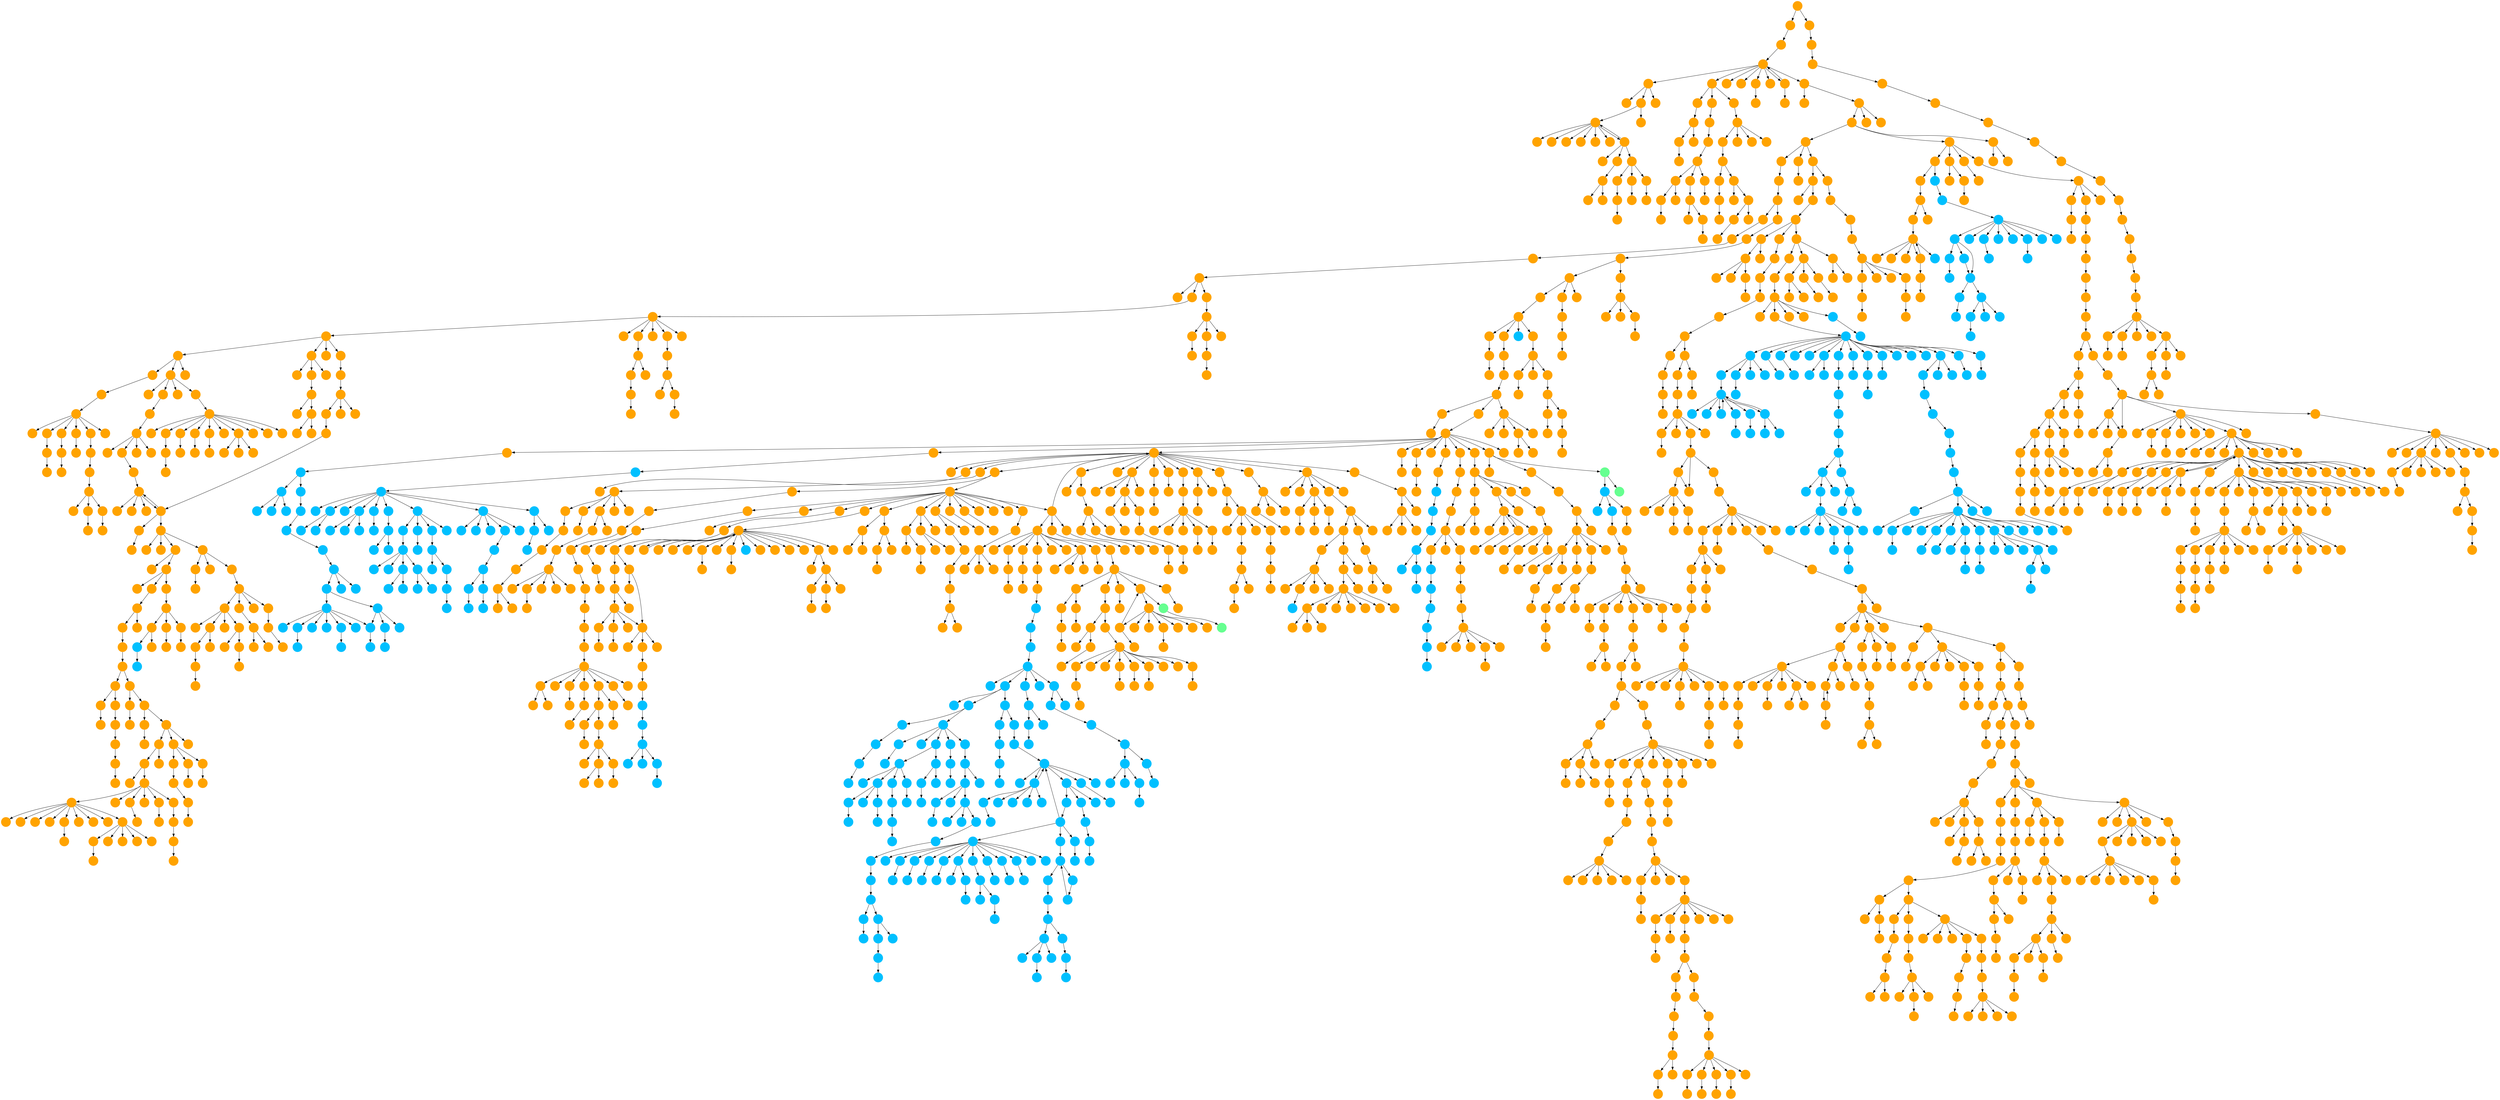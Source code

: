 digraph{
0 [tooltip = "R", penwidth = 0, style = filled, fillcolor = "#ffa300", shape = circle, label = ""]
1 [tooltip = "R", penwidth = 0, style = filled, fillcolor = "#ffa300", shape = circle, label = ""]
2 [tooltip = "R", penwidth = 0, style = filled, fillcolor = "#ffa300", shape = circle, label = ""]
3 [tooltip = "R", penwidth = 0, style = filled, fillcolor = "#ffa300", shape = circle, label = ""]
4 [tooltip = "H", penwidth = 0, style = filled, fillcolor = "#00c0ff", shape = circle, label = ""]
5 [tooltip = "H", penwidth = 0, style = filled, fillcolor = "#00c0ff", shape = circle, label = ""]
6 [tooltip = "H", penwidth = 0, style = filled, fillcolor = "#00c0ff", shape = circle, label = ""]
7 [tooltip = "H", penwidth = 0, style = filled, fillcolor = "#00c0ff", shape = circle, label = ""]
8 [tooltip = "H", penwidth = 0, style = filled, fillcolor = "#00c0ff", shape = circle, label = ""]
9 [tooltip = "H", penwidth = 0, style = filled, fillcolor = "#00c0ff", shape = circle, label = ""]
10 [tooltip = "H", penwidth = 0, style = filled, fillcolor = "#00c0ff", shape = circle, label = ""]
11 [tooltip = "H", penwidth = 0, style = filled, fillcolor = "#00c0ff", shape = circle, label = ""]
12 [tooltip = "H", penwidth = 0, style = filled, fillcolor = "#00c0ff", shape = circle, label = ""]
13 [tooltip = "H", penwidth = 0, style = filled, fillcolor = "#00c0ff", shape = circle, label = ""]
14 [tooltip = "H", penwidth = 0, style = filled, fillcolor = "#00c0ff", shape = circle, label = ""]
15 [tooltip = "H", penwidth = 0, style = filled, fillcolor = "#00c0ff", shape = circle, label = ""]
16 [tooltip = "H", penwidth = 0, style = filled, fillcolor = "#00c0ff", shape = circle, label = ""]
17 [tooltip = "R", penwidth = 0, style = filled, fillcolor = "#ffa300", shape = circle, label = ""]
18 [tooltip = "H", penwidth = 0, style = filled, fillcolor = "#00c0ff", shape = circle, label = ""]
19 [tooltip = "H", penwidth = 0, style = filled, fillcolor = "#00c0ff", shape = circle, label = ""]
20 [tooltip = "H", penwidth = 0, style = filled, fillcolor = "#00c0ff", shape = circle, label = ""]
21 [tooltip = "H", penwidth = 0, style = filled, fillcolor = "#00c0ff", shape = circle, label = ""]
22 [tooltip = "H", penwidth = 0, style = filled, fillcolor = "#00c0ff", shape = circle, label = ""]
23 [tooltip = "H", penwidth = 0, style = filled, fillcolor = "#00c0ff", shape = circle, label = ""]
24 [tooltip = "H", penwidth = 0, style = filled, fillcolor = "#00c0ff", shape = circle, label = ""]
25 [tooltip = "H", penwidth = 0, style = filled, fillcolor = "#00c0ff", shape = circle, label = ""]
26 [tooltip = "H", penwidth = 0, style = filled, fillcolor = "#00c0ff", shape = circle, label = ""]
27 [tooltip = "H", penwidth = 0, style = filled, fillcolor = "#00c0ff", shape = circle, label = ""]
28 [tooltip = "H", penwidth = 0, style = filled, fillcolor = "#00c0ff", shape = circle, label = ""]
29 [tooltip = "H", penwidth = 0, style = filled, fillcolor = "#00c0ff", shape = circle, label = ""]
30 [tooltip = "H", penwidth = 0, style = filled, fillcolor = "#00c0ff", shape = circle, label = ""]
31 [tooltip = "H", penwidth = 0, style = filled, fillcolor = "#00c0ff", shape = circle, label = ""]
32 [tooltip = "H", penwidth = 0, style = filled, fillcolor = "#00c0ff", shape = circle, label = ""]
33 [tooltip = "H", penwidth = 0, style = filled, fillcolor = "#00c0ff", shape = circle, label = ""]
34 [tooltip = "H", penwidth = 0, style = filled, fillcolor = "#00c0ff", shape = circle, label = ""]
35 [tooltip = "H", penwidth = 0, style = filled, fillcolor = "#00c0ff", shape = circle, label = ""]
36 [tooltip = "H", penwidth = 0, style = filled, fillcolor = "#00c0ff", shape = circle, label = ""]
37 [tooltip = "H", penwidth = 0, style = filled, fillcolor = "#00c0ff", shape = circle, label = ""]
38 [tooltip = "H", penwidth = 0, style = filled, fillcolor = "#00c0ff", shape = circle, label = ""]
39 [tooltip = "H", penwidth = 0, style = filled, fillcolor = "#00c0ff", shape = circle, label = ""]
40 [tooltip = "H", penwidth = 0, style = filled, fillcolor = "#00c0ff", shape = circle, label = ""]
41 [tooltip = "H", penwidth = 0, style = filled, fillcolor = "#00c0ff", shape = circle, label = ""]
42 [tooltip = "H", penwidth = 0, style = filled, fillcolor = "#00c0ff", shape = circle, label = ""]
43 [tooltip = "H", penwidth = 0, style = filled, fillcolor = "#00c0ff", shape = circle, label = ""]
44 [tooltip = "H", penwidth = 0, style = filled, fillcolor = "#00c0ff", shape = circle, label = ""]
45 [tooltip = "H", penwidth = 0, style = filled, fillcolor = "#00c0ff", shape = circle, label = ""]
46 [tooltip = "H", penwidth = 0, style = filled, fillcolor = "#00c0ff", shape = circle, label = ""]
47 [tooltip = "H", penwidth = 0, style = filled, fillcolor = "#00c0ff", shape = circle, label = ""]
48 [tooltip = "H", penwidth = 0, style = filled, fillcolor = "#00c0ff", shape = circle, label = ""]
49 [tooltip = "H", penwidth = 0, style = filled, fillcolor = "#00c0ff", shape = circle, label = ""]
50 [tooltip = "H", penwidth = 0, style = filled, fillcolor = "#00c0ff", shape = circle, label = ""]
51 [tooltip = "H", penwidth = 0, style = filled, fillcolor = "#00c0ff", shape = circle, label = ""]
52 [tooltip = "H", penwidth = 0, style = filled, fillcolor = "#00c0ff", shape = circle, label = ""]
53 [tooltip = "H", penwidth = 0, style = filled, fillcolor = "#00c0ff", shape = circle, label = ""]
54 [tooltip = "H", penwidth = 0, style = filled, fillcolor = "#00c0ff", shape = circle, label = ""]
55 [tooltip = "H", penwidth = 0, style = filled, fillcolor = "#00c0ff", shape = circle, label = ""]
56 [tooltip = "H", penwidth = 0, style = filled, fillcolor = "#00c0ff", shape = circle, label = ""]
57 [tooltip = "H", penwidth = 0, style = filled, fillcolor = "#00c0ff", shape = circle, label = ""]
58 [tooltip = "H", penwidth = 0, style = filled, fillcolor = "#00c0ff", shape = circle, label = ""]
59 [tooltip = "H", penwidth = 0, style = filled, fillcolor = "#00c0ff", shape = circle, label = ""]
60 [tooltip = "H", penwidth = 0, style = filled, fillcolor = "#00c0ff", shape = circle, label = ""]
61 [tooltip = "H", penwidth = 0, style = filled, fillcolor = "#00c0ff", shape = circle, label = ""]
62 [tooltip = "H", penwidth = 0, style = filled, fillcolor = "#00c0ff", shape = circle, label = ""]
63 [tooltip = "R", penwidth = 0, style = filled, fillcolor = "#ffa300", shape = circle, label = ""]
64 [tooltip = "R", penwidth = 0, style = filled, fillcolor = "#ffa300", shape = circle, label = ""]
65 [tooltip = "R", penwidth = 0, style = filled, fillcolor = "#ffa300", shape = circle, label = ""]
66 [tooltip = "R", penwidth = 0, style = filled, fillcolor = "#ffa300", shape = circle, label = ""]
67 [tooltip = "R", penwidth = 0, style = filled, fillcolor = "#ffa300", shape = circle, label = ""]
68 [tooltip = "R", penwidth = 0, style = filled, fillcolor = "#ffa300", shape = circle, label = ""]
69 [tooltip = "R", penwidth = 0, style = filled, fillcolor = "#ffa300", shape = circle, label = ""]
70 [tooltip = "R", penwidth = 0, style = filled, fillcolor = "#ffa300", shape = circle, label = ""]
71 [tooltip = "R", penwidth = 0, style = filled, fillcolor = "#ffa300", shape = circle, label = ""]
72 [tooltip = "H", penwidth = 0, style = filled, fillcolor = "#00c0ff", shape = circle, label = ""]
73 [tooltip = "H", penwidth = 0, style = filled, fillcolor = "#00c0ff", shape = circle, label = ""]
74 [tooltip = "H", penwidth = 0, style = filled, fillcolor = "#00c0ff", shape = circle, label = ""]
75 [tooltip = "H", penwidth = 0, style = filled, fillcolor = "#00c0ff", shape = circle, label = ""]
76 [tooltip = "R", penwidth = 0, style = filled, fillcolor = "#ffa300", shape = circle, label = ""]
77 [tooltip = "R", penwidth = 0, style = filled, fillcolor = "#ffa300", shape = circle, label = ""]
78 [tooltip = "H", penwidth = 0, style = filled, fillcolor = "#00c0ff", shape = circle, label = ""]
79 [tooltip = "R", penwidth = 0, style = filled, fillcolor = "#ffa300", shape = circle, label = ""]
80 [tooltip = "H", penwidth = 0, style = filled, fillcolor = "#00c0ff", shape = circle, label = ""]
81 [tooltip = "R", penwidth = 0, style = filled, fillcolor = "#ffa300", shape = circle, label = ""]
82 [tooltip = "H", penwidth = 0, style = filled, fillcolor = "#00c0ff", shape = circle, label = ""]
83 [tooltip = "R", penwidth = 0, style = filled, fillcolor = "#ffa300", shape = circle, label = ""]
84 [tooltip = "R", penwidth = 0, style = filled, fillcolor = "#ffa300", shape = circle, label = ""]
85 [tooltip = "R", penwidth = 0, style = filled, fillcolor = "#ffa300", shape = circle, label = ""]
86 [tooltip = "R", penwidth = 0, style = filled, fillcolor = "#ffa300", shape = circle, label = ""]
87 [tooltip = "H", penwidth = 0, style = filled, fillcolor = "#00c0ff", shape = circle, label = ""]
88 [tooltip = "H", penwidth = 0, style = filled, fillcolor = "#00c0ff", shape = circle, label = ""]
89 [tooltip = "H", penwidth = 0, style = filled, fillcolor = "#00c0ff", shape = circle, label = ""]
90 [tooltip = "H", penwidth = 0, style = filled, fillcolor = "#00c0ff", shape = circle, label = ""]
91 [tooltip = "H", penwidth = 0, style = filled, fillcolor = "#00c0ff", shape = circle, label = ""]
92 [tooltip = "H", penwidth = 0, style = filled, fillcolor = "#00c0ff", shape = circle, label = ""]
93 [tooltip = "H", penwidth = 0, style = filled, fillcolor = "#00c0ff", shape = circle, label = ""]
94 [tooltip = "H", penwidth = 0, style = filled, fillcolor = "#00c0ff", shape = circle, label = ""]
95 [tooltip = "H", penwidth = 0, style = filled, fillcolor = "#00c0ff", shape = circle, label = ""]
96 [tooltip = "H", penwidth = 0, style = filled, fillcolor = "#00c0ff", shape = circle, label = ""]
97 [tooltip = "H", penwidth = 0, style = filled, fillcolor = "#00c0ff", shape = circle, label = ""]
98 [tooltip = "H", penwidth = 0, style = filled, fillcolor = "#00c0ff", shape = circle, label = ""]
99 [tooltip = "H", penwidth = 0, style = filled, fillcolor = "#00c0ff", shape = circle, label = ""]
100 [tooltip = "H", penwidth = 0, style = filled, fillcolor = "#00c0ff", shape = circle, label = ""]
101 [tooltip = "H", penwidth = 0, style = filled, fillcolor = "#00c0ff", shape = circle, label = ""]
102 [tooltip = "H", penwidth = 0, style = filled, fillcolor = "#00c0ff", shape = circle, label = ""]
103 [tooltip = "H", penwidth = 0, style = filled, fillcolor = "#00c0ff", shape = circle, label = ""]
104 [tooltip = "H", penwidth = 0, style = filled, fillcolor = "#00c0ff", shape = circle, label = ""]
105 [tooltip = "H", penwidth = 0, style = filled, fillcolor = "#00c0ff", shape = circle, label = ""]
106 [tooltip = "H", penwidth = 0, style = filled, fillcolor = "#00c0ff", shape = circle, label = ""]
107 [tooltip = "H", penwidth = 0, style = filled, fillcolor = "#00c0ff", shape = circle, label = ""]
108 [tooltip = "H", penwidth = 0, style = filled, fillcolor = "#00c0ff", shape = circle, label = ""]
109 [tooltip = "H", penwidth = 0, style = filled, fillcolor = "#00c0ff", shape = circle, label = ""]
110 [tooltip = "H", penwidth = 0, style = filled, fillcolor = "#00c0ff", shape = circle, label = ""]
111 [tooltip = "H", penwidth = 0, style = filled, fillcolor = "#00c0ff", shape = circle, label = ""]
112 [tooltip = "H", penwidth = 0, style = filled, fillcolor = "#00c0ff", shape = circle, label = ""]
113 [tooltip = "H", penwidth = 0, style = filled, fillcolor = "#00c0ff", shape = circle, label = ""]
114 [tooltip = "R", penwidth = 0, style = filled, fillcolor = "#ffa300", shape = circle, label = ""]
115 [tooltip = "H", penwidth = 0, style = filled, fillcolor = "#00c0ff", shape = circle, label = ""]
116 [tooltip = "H", penwidth = 0, style = filled, fillcolor = "#00c0ff", shape = circle, label = ""]
117 [tooltip = "H", penwidth = 0, style = filled, fillcolor = "#00c0ff", shape = circle, label = ""]
118 [tooltip = "R", penwidth = 0, style = filled, fillcolor = "#ffa300", shape = circle, label = ""]
119 [tooltip = "H", penwidth = 0, style = filled, fillcolor = "#00c0ff", shape = circle, label = ""]
120 [tooltip = "H", penwidth = 0, style = filled, fillcolor = "#00c0ff", shape = circle, label = ""]
121 [tooltip = "H", penwidth = 0, style = filled, fillcolor = "#00c0ff", shape = circle, label = ""]
122 [tooltip = "H", penwidth = 0, style = filled, fillcolor = "#00c0ff", shape = circle, label = ""]
123 [tooltip = "H", penwidth = 0, style = filled, fillcolor = "#00c0ff", shape = circle, label = ""]
124 [tooltip = "H", penwidth = 0, style = filled, fillcolor = "#00c0ff", shape = circle, label = ""]
125 [tooltip = "R", penwidth = 0, style = filled, fillcolor = "#ffa300", shape = circle, label = ""]
126 [tooltip = "H", penwidth = 0, style = filled, fillcolor = "#00c0ff", shape = circle, label = ""]
127 [tooltip = "H", penwidth = 0, style = filled, fillcolor = "#00c0ff", shape = circle, label = ""]
128 [tooltip = "H", penwidth = 0, style = filled, fillcolor = "#00c0ff", shape = circle, label = ""]
129 [tooltip = "R", penwidth = 0, style = filled, fillcolor = "#ffa300", shape = circle, label = ""]
130 [tooltip = "R", penwidth = 0, style = filled, fillcolor = "#ffa300", shape = circle, label = ""]
131 [tooltip = "R", penwidth = 0, style = filled, fillcolor = "#ffa300", shape = circle, label = ""]
132 [tooltip = "R", penwidth = 0, style = filled, fillcolor = "#ffa300", shape = circle, label = ""]
133 [tooltip = "R", penwidth = 0, style = filled, fillcolor = "#ffa300", shape = circle, label = ""]
134 [tooltip = "R", penwidth = 0, style = filled, fillcolor = "#ffa300", shape = circle, label = ""]
135 [tooltip = "H", penwidth = 0, style = filled, fillcolor = "#00c0ff", shape = circle, label = ""]
136 [tooltip = "H", penwidth = 0, style = filled, fillcolor = "#00c0ff", shape = circle, label = ""]
137 [tooltip = "H", penwidth = 0, style = filled, fillcolor = "#00c0ff", shape = circle, label = ""]
138 [tooltip = "R", penwidth = 0, style = filled, fillcolor = "#ffa300", shape = circle, label = ""]
139 [tooltip = "R", penwidth = 0, style = filled, fillcolor = "#ffa300", shape = circle, label = ""]
140 [tooltip = "R", penwidth = 0, style = filled, fillcolor = "#ffa300", shape = circle, label = ""]
141 [tooltip = "R", penwidth = 0, style = filled, fillcolor = "#ffa300", shape = circle, label = ""]
142 [tooltip = "R", penwidth = 0, style = filled, fillcolor = "#ffa300", shape = circle, label = ""]
143 [tooltip = "H", penwidth = 0, style = filled, fillcolor = "#00c0ff", shape = circle, label = ""]
144 [tooltip = "H", penwidth = 0, style = filled, fillcolor = "#00c0ff", shape = circle, label = ""]
145 [tooltip = "H", penwidth = 0, style = filled, fillcolor = "#00c0ff", shape = circle, label = ""]
146 [tooltip = "H", penwidth = 0, style = filled, fillcolor = "#00c0ff", shape = circle, label = ""]
147 [tooltip = "H", penwidth = 0, style = filled, fillcolor = "#00c0ff", shape = circle, label = ""]
148 [tooltip = "R", penwidth = 0, style = filled, fillcolor = "#ffa300", shape = circle, label = ""]
149 [tooltip = "R", penwidth = 0, style = filled, fillcolor = "#ffa300", shape = circle, label = ""]
150 [tooltip = "R", penwidth = 0, style = filled, fillcolor = "#ffa300", shape = circle, label = ""]
151 [tooltip = "R", penwidth = 0, style = filled, fillcolor = "#ffa300", shape = circle, label = ""]
152 [tooltip = "R", penwidth = 0, style = filled, fillcolor = "#ffa300", shape = circle, label = ""]
153 [tooltip = "R", penwidth = 0, style = filled, fillcolor = "#ffa300", shape = circle, label = ""]
154 [tooltip = "R", penwidth = 0, style = filled, fillcolor = "#ffa300", shape = circle, label = ""]
155 [tooltip = "R", penwidth = 0, style = filled, fillcolor = "#ffa300", shape = circle, label = ""]
156 [tooltip = "R", penwidth = 0, style = filled, fillcolor = "#ffa300", shape = circle, label = ""]
157 [tooltip = "R", penwidth = 0, style = filled, fillcolor = "#ffa300", shape = circle, label = ""]
158 [tooltip = "R", penwidth = 0, style = filled, fillcolor = "#ffa300", shape = circle, label = ""]
159 [tooltip = "R", penwidth = 0, style = filled, fillcolor = "#ffa300", shape = circle, label = ""]
160 [tooltip = "R", penwidth = 0, style = filled, fillcolor = "#ffa300", shape = circle, label = ""]
161 [tooltip = "R", penwidth = 0, style = filled, fillcolor = "#ffa300", shape = circle, label = ""]
162 [tooltip = "R", penwidth = 0, style = filled, fillcolor = "#ffa300", shape = circle, label = ""]
163 [tooltip = "R", penwidth = 0, style = filled, fillcolor = "#ffa300", shape = circle, label = ""]
164 [tooltip = "R", penwidth = 0, style = filled, fillcolor = "#ffa300", shape = circle, label = ""]
165 [tooltip = "R", penwidth = 0, style = filled, fillcolor = "#ffa300", shape = circle, label = ""]
166 [tooltip = "R", penwidth = 0, style = filled, fillcolor = "#ffa300", shape = circle, label = ""]
167 [tooltip = "R", penwidth = 0, style = filled, fillcolor = "#ffa300", shape = circle, label = ""]
168 [tooltip = "R", penwidth = 0, style = filled, fillcolor = "#ffa300", shape = circle, label = ""]
169 [tooltip = "R", penwidth = 0, style = filled, fillcolor = "#ffa300", shape = circle, label = ""]
170 [tooltip = "R", penwidth = 0, style = filled, fillcolor = "#ffa300", shape = circle, label = ""]
171 [tooltip = "R", penwidth = 0, style = filled, fillcolor = "#ffa300", shape = circle, label = ""]
172 [tooltip = "R", penwidth = 0, style = filled, fillcolor = "#ffa300", shape = circle, label = ""]
173 [tooltip = "R", penwidth = 0, style = filled, fillcolor = "#ffa300", shape = circle, label = ""]
174 [tooltip = "R", penwidth = 0, style = filled, fillcolor = "#ffa300", shape = circle, label = ""]
175 [tooltip = "R", penwidth = 0, style = filled, fillcolor = "#ffa300", shape = circle, label = ""]
176 [tooltip = "R", penwidth = 0, style = filled, fillcolor = "#ffa300", shape = circle, label = ""]
177 [tooltip = "R", penwidth = 0, style = filled, fillcolor = "#ffa300", shape = circle, label = ""]
178 [tooltip = "R", penwidth = 0, style = filled, fillcolor = "#ffa300", shape = circle, label = ""]
179 [tooltip = "R", penwidth = 0, style = filled, fillcolor = "#ffa300", shape = circle, label = ""]
180 [tooltip = "R", penwidth = 0, style = filled, fillcolor = "#ffa300", shape = circle, label = ""]
181 [tooltip = "R", penwidth = 0, style = filled, fillcolor = "#ffa300", shape = circle, label = ""]
182 [tooltip = "R", penwidth = 0, style = filled, fillcolor = "#ffa300", shape = circle, label = ""]
183 [tooltip = "R", penwidth = 0, style = filled, fillcolor = "#ffa300", shape = circle, label = ""]
184 [tooltip = "H", penwidth = 0, style = filled, fillcolor = "#00c0ff", shape = circle, label = ""]
185 [tooltip = "R", penwidth = 0, style = filled, fillcolor = "#ffa300", shape = circle, label = ""]
186 [tooltip = "R", penwidth = 0, style = filled, fillcolor = "#ffa300", shape = circle, label = ""]
187 [tooltip = "R", penwidth = 0, style = filled, fillcolor = "#ffa300", shape = circle, label = ""]
188 [tooltip = "R", penwidth = 0, style = filled, fillcolor = "#ffa300", shape = circle, label = ""]
189 [tooltip = "R", penwidth = 0, style = filled, fillcolor = "#ffa300", shape = circle, label = ""]
190 [tooltip = "R", penwidth = 0, style = filled, fillcolor = "#ffa300", shape = circle, label = ""]
191 [tooltip = "R", penwidth = 0, style = filled, fillcolor = "#ffa300", shape = circle, label = ""]
192 [tooltip = "R", penwidth = 0, style = filled, fillcolor = "#ffa300", shape = circle, label = ""]
193 [tooltip = "R", penwidth = 0, style = filled, fillcolor = "#ffa300", shape = circle, label = ""]
194 [tooltip = "R", penwidth = 0, style = filled, fillcolor = "#ffa300", shape = circle, label = ""]
195 [tooltip = "R", penwidth = 0, style = filled, fillcolor = "#ffa300", shape = circle, label = ""]
196 [tooltip = "R", penwidth = 0, style = filled, fillcolor = "#ffa300", shape = circle, label = ""]
197 [tooltip = "R", penwidth = 0, style = filled, fillcolor = "#ffa300", shape = circle, label = ""]
198 [tooltip = "R", penwidth = 0, style = filled, fillcolor = "#ffa300", shape = circle, label = ""]
199 [tooltip = "R", penwidth = 0, style = filled, fillcolor = "#ffa300", shape = circle, label = ""]
200 [tooltip = "R", penwidth = 0, style = filled, fillcolor = "#ffa300", shape = circle, label = ""]
201 [tooltip = "R", penwidth = 0, style = filled, fillcolor = "#ffa300", shape = circle, label = ""]
202 [tooltip = "R", penwidth = 0, style = filled, fillcolor = "#ffa300", shape = circle, label = ""]
203 [tooltip = "R", penwidth = 0, style = filled, fillcolor = "#ffa300", shape = circle, label = ""]
204 [tooltip = "R", penwidth = 0, style = filled, fillcolor = "#ffa300", shape = circle, label = ""]
205 [tooltip = "R", penwidth = 0, style = filled, fillcolor = "#ffa300", shape = circle, label = ""]
206 [tooltip = "R", penwidth = 0, style = filled, fillcolor = "#ffa300", shape = circle, label = ""]
207 [tooltip = "R", penwidth = 0, style = filled, fillcolor = "#ffa300", shape = circle, label = ""]
208 [tooltip = "R", penwidth = 0, style = filled, fillcolor = "#ffa300", shape = circle, label = ""]
209 [tooltip = "R", penwidth = 0, style = filled, fillcolor = "#ffa300", shape = circle, label = ""]
210 [tooltip = "R", penwidth = 0, style = filled, fillcolor = "#ffa300", shape = circle, label = ""]
211 [tooltip = "R", penwidth = 0, style = filled, fillcolor = "#ffa300", shape = circle, label = ""]
212 [tooltip = "R", penwidth = 0, style = filled, fillcolor = "#ffa300", shape = circle, label = ""]
213 [tooltip = "R", penwidth = 0, style = filled, fillcolor = "#ffa300", shape = circle, label = ""]
214 [tooltip = "R", penwidth = 0, style = filled, fillcolor = "#ffa300", shape = circle, label = ""]
215 [tooltip = "R", penwidth = 0, style = filled, fillcolor = "#ffa300", shape = circle, label = ""]
216 [tooltip = "R", penwidth = 0, style = filled, fillcolor = "#ffa300", shape = circle, label = ""]
217 [tooltip = "R", penwidth = 0, style = filled, fillcolor = "#ffa300", shape = circle, label = ""]
218 [tooltip = "R", penwidth = 0, style = filled, fillcolor = "#ffa300", shape = circle, label = ""]
219 [tooltip = "R", penwidth = 0, style = filled, fillcolor = "#ffa300", shape = circle, label = ""]
220 [tooltip = "R", penwidth = 0, style = filled, fillcolor = "#ffa300", shape = circle, label = ""]
221 [tooltip = "R", penwidth = 0, style = filled, fillcolor = "#ffa300", shape = circle, label = ""]
222 [tooltip = "R", penwidth = 0, style = filled, fillcolor = "#ffa300", shape = circle, label = ""]
223 [tooltip = "R", penwidth = 0, style = filled, fillcolor = "#ffa300", shape = circle, label = ""]
224 [tooltip = "R", penwidth = 0, style = filled, fillcolor = "#ffa300", shape = circle, label = ""]
225 [tooltip = "R", penwidth = 0, style = filled, fillcolor = "#ffa300", shape = circle, label = ""]
226 [tooltip = "R", penwidth = 0, style = filled, fillcolor = "#ffa300", shape = circle, label = ""]
227 [tooltip = "R", penwidth = 0, style = filled, fillcolor = "#ffa300", shape = circle, label = ""]
228 [tooltip = "R", penwidth = 0, style = filled, fillcolor = "#ffa300", shape = circle, label = ""]
229 [tooltip = "R", penwidth = 0, style = filled, fillcolor = "#ffa300", shape = circle, label = ""]
230 [tooltip = "R", penwidth = 0, style = filled, fillcolor = "#ffa300", shape = circle, label = ""]
231 [tooltip = "R", penwidth = 0, style = filled, fillcolor = "#ffa300", shape = circle, label = ""]
232 [tooltip = "H", penwidth = 0, style = filled, fillcolor = "#00c0ff", shape = circle, label = ""]
233 [tooltip = "H", penwidth = 0, style = filled, fillcolor = "#00c0ff", shape = circle, label = ""]
234 [tooltip = "R", penwidth = 0, style = filled, fillcolor = "#ffa300", shape = circle, label = ""]
235 [tooltip = "R", penwidth = 0, style = filled, fillcolor = "#ffa300", shape = circle, label = ""]
236 [tooltip = "R", penwidth = 0, style = filled, fillcolor = "#ffa300", shape = circle, label = ""]
237 [tooltip = "R", penwidth = 0, style = filled, fillcolor = "#ffa300", shape = circle, label = ""]
238 [tooltip = "R", penwidth = 0, style = filled, fillcolor = "#ffa300", shape = circle, label = ""]
239 [tooltip = "R", penwidth = 0, style = filled, fillcolor = "#ffa300", shape = circle, label = ""]
240 [tooltip = "R", penwidth = 0, style = filled, fillcolor = "#ffa300", shape = circle, label = ""]
241 [tooltip = "R", penwidth = 0, style = filled, fillcolor = "#ffa300", shape = circle, label = ""]
242 [tooltip = "R", penwidth = 0, style = filled, fillcolor = "#ffa300", shape = circle, label = ""]
243 [tooltip = "R", penwidth = 0, style = filled, fillcolor = "#ffa300", shape = circle, label = ""]
244 [tooltip = "R", penwidth = 0, style = filled, fillcolor = "#ffa300", shape = circle, label = ""]
245 [tooltip = "R", penwidth = 0, style = filled, fillcolor = "#ffa300", shape = circle, label = ""]
246 [tooltip = "R", penwidth = 0, style = filled, fillcolor = "#ffa300", shape = circle, label = ""]
247 [tooltip = "R", penwidth = 0, style = filled, fillcolor = "#ffa300", shape = circle, label = ""]
248 [tooltip = "R", penwidth = 0, style = filled, fillcolor = "#ffa300", shape = circle, label = ""]
249 [tooltip = "R", penwidth = 0, style = filled, fillcolor = "#ffa300", shape = circle, label = ""]
250 [tooltip = "R", penwidth = 0, style = filled, fillcolor = "#ffa300", shape = circle, label = ""]
251 [tooltip = "R", penwidth = 0, style = filled, fillcolor = "#ffa300", shape = circle, label = ""]
252 [tooltip = "R", penwidth = 0, style = filled, fillcolor = "#ffa300", shape = circle, label = ""]
253 [tooltip = "R", penwidth = 0, style = filled, fillcolor = "#ffa300", shape = circle, label = ""]
254 [tooltip = "R", penwidth = 0, style = filled, fillcolor = "#ffa300", shape = circle, label = ""]
255 [tooltip = "R", penwidth = 0, style = filled, fillcolor = "#ffa300", shape = circle, label = ""]
256 [tooltip = "R", penwidth = 0, style = filled, fillcolor = "#ffa300", shape = circle, label = ""]
257 [tooltip = "R", penwidth = 0, style = filled, fillcolor = "#ffa300", shape = circle, label = ""]
258 [tooltip = "R", penwidth = 0, style = filled, fillcolor = "#ffa300", shape = circle, label = ""]
259 [tooltip = "R", penwidth = 0, style = filled, fillcolor = "#ffa300", shape = circle, label = ""]
260 [tooltip = "R", penwidth = 0, style = filled, fillcolor = "#ffa300", shape = circle, label = ""]
261 [tooltip = "R", penwidth = 0, style = filled, fillcolor = "#ffa300", shape = circle, label = ""]
262 [tooltip = "R", penwidth = 0, style = filled, fillcolor = "#ffa300", shape = circle, label = ""]
263 [tooltip = "R", penwidth = 0, style = filled, fillcolor = "#ffa300", shape = circle, label = ""]
264 [tooltip = "R", penwidth = 0, style = filled, fillcolor = "#ffa300", shape = circle, label = ""]
265 [tooltip = "R", penwidth = 0, style = filled, fillcolor = "#ffa300", shape = circle, label = ""]
266 [tooltip = "R", penwidth = 0, style = filled, fillcolor = "#ffa300", shape = circle, label = ""]
267 [tooltip = "H", penwidth = 0, style = filled, fillcolor = "#00c0ff", shape = circle, label = ""]
268 [tooltip = "H", penwidth = 0, style = filled, fillcolor = "#00c0ff", shape = circle, label = ""]
269 [tooltip = "H", penwidth = 0, style = filled, fillcolor = "#00c0ff", shape = circle, label = ""]
270 [tooltip = "H", penwidth = 0, style = filled, fillcolor = "#00c0ff", shape = circle, label = ""]
271 [tooltip = "H", penwidth = 0, style = filled, fillcolor = "#00c0ff", shape = circle, label = ""]
272 [tooltip = "H", penwidth = 0, style = filled, fillcolor = "#00c0ff", shape = circle, label = ""]
273 [tooltip = "H", penwidth = 0, style = filled, fillcolor = "#00c0ff", shape = circle, label = ""]
274 [tooltip = "H", penwidth = 0, style = filled, fillcolor = "#00c0ff", shape = circle, label = ""]
275 [tooltip = "H", penwidth = 0, style = filled, fillcolor = "#00c0ff", shape = circle, label = ""]
276 [tooltip = "H", penwidth = 0, style = filled, fillcolor = "#00c0ff", shape = circle, label = ""]
277 [tooltip = "R", penwidth = 0, style = filled, fillcolor = "#ffa300", shape = circle, label = ""]
278 [tooltip = "R", penwidth = 0, style = filled, fillcolor = "#ffa300", shape = circle, label = ""]
279 [tooltip = "R", penwidth = 0, style = filled, fillcolor = "#ffa300", shape = circle, label = ""]
280 [tooltip = "H", penwidth = 0, style = filled, fillcolor = "#00c0ff", shape = circle, label = ""]
281 [tooltip = "R", penwidth = 0, style = filled, fillcolor = "#ffa300", shape = circle, label = ""]
282 [tooltip = "R", penwidth = 0, style = filled, fillcolor = "#ffa300", shape = circle, label = ""]
283 [tooltip = "H", penwidth = 0, style = filled, fillcolor = "#00c0ff", shape = circle, label = ""]
284 [tooltip = "R", penwidth = 0, style = filled, fillcolor = "#ffa300", shape = circle, label = ""]
285 [tooltip = "R", penwidth = 0, style = filled, fillcolor = "#ffa300", shape = circle, label = ""]
286 [tooltip = "R", penwidth = 0, style = filled, fillcolor = "#ffa300", shape = circle, label = ""]
287 [tooltip = "H", penwidth = 0, style = filled, fillcolor = "#00c0ff", shape = circle, label = ""]
288 [tooltip = "H", penwidth = 0, style = filled, fillcolor = "#00c0ff", shape = circle, label = ""]
289 [tooltip = "R", penwidth = 0, style = filled, fillcolor = "#ffa300", shape = circle, label = ""]
290 [tooltip = "R", penwidth = 0, style = filled, fillcolor = "#ffa300", shape = circle, label = ""]
291 [tooltip = "R", penwidth = 0, style = filled, fillcolor = "#ffa300", shape = circle, label = ""]
292 [tooltip = "R", penwidth = 0, style = filled, fillcolor = "#ffa300", shape = circle, label = ""]
293 [tooltip = "R", penwidth = 0, style = filled, fillcolor = "#ffa300", shape = circle, label = ""]
294 [tooltip = "R", penwidth = 0, style = filled, fillcolor = "#ffa300", shape = circle, label = ""]
295 [tooltip = "R", penwidth = 0, style = filled, fillcolor = "#ffa300", shape = circle, label = ""]
296 [tooltip = "R", penwidth = 0, style = filled, fillcolor = "#ffa300", shape = circle, label = ""]
297 [tooltip = "R", penwidth = 0, style = filled, fillcolor = "#ffa300", shape = circle, label = ""]
298 [tooltip = "R", penwidth = 0, style = filled, fillcolor = "#ffa300", shape = circle, label = ""]
299 [tooltip = "R", penwidth = 0, style = filled, fillcolor = "#ffa300", shape = circle, label = ""]
300 [tooltip = "R", penwidth = 0, style = filled, fillcolor = "#ffa300", shape = circle, label = ""]
301 [tooltip = "R", penwidth = 0, style = filled, fillcolor = "#ffa300", shape = circle, label = ""]
302 [tooltip = "R", penwidth = 0, style = filled, fillcolor = "#ffa300", shape = circle, label = ""]
303 [tooltip = "R", penwidth = 0, style = filled, fillcolor = "#ffa300", shape = circle, label = ""]
304 [tooltip = "R", penwidth = 0, style = filled, fillcolor = "#ffa300", shape = circle, label = ""]
305 [tooltip = "R", penwidth = 0, style = filled, fillcolor = "#ffa300", shape = circle, label = ""]
306 [tooltip = "R", penwidth = 0, style = filled, fillcolor = "#ffa300", shape = circle, label = ""]
307 [tooltip = "R", penwidth = 0, style = filled, fillcolor = "#ffa300", shape = circle, label = ""]
308 [tooltip = "R", penwidth = 0, style = filled, fillcolor = "#ffa300", shape = circle, label = ""]
309 [tooltip = "R", penwidth = 0, style = filled, fillcolor = "#ffa300", shape = circle, label = ""]
310 [tooltip = "R", penwidth = 0, style = filled, fillcolor = "#ffa300", shape = circle, label = ""]
311 [tooltip = "R", penwidth = 0, style = filled, fillcolor = "#ffa300", shape = circle, label = ""]
312 [tooltip = "R", penwidth = 0, style = filled, fillcolor = "#ffa300", shape = circle, label = ""]
313 [tooltip = "R", penwidth = 0, style = filled, fillcolor = "#ffa300", shape = circle, label = ""]
314 [tooltip = "H", penwidth = 0, style = filled, fillcolor = "#00c0ff", shape = circle, label = ""]
315 [tooltip = "H", penwidth = 0, style = filled, fillcolor = "#00c0ff", shape = circle, label = ""]
316 [tooltip = "R", penwidth = 0, style = filled, fillcolor = "#ffa300", shape = circle, label = ""]
317 [tooltip = "R", penwidth = 0, style = filled, fillcolor = "#ffa300", shape = circle, label = ""]
318 [tooltip = "R", penwidth = 0, style = filled, fillcolor = "#ffa300", shape = circle, label = ""]
319 [tooltip = "R", penwidth = 0, style = filled, fillcolor = "#ffa300", shape = circle, label = ""]
320 [tooltip = "R", penwidth = 0, style = filled, fillcolor = "#ffa300", shape = circle, label = ""]
321 [tooltip = "R", penwidth = 0, style = filled, fillcolor = "#ffa300", shape = circle, label = ""]
322 [tooltip = "R", penwidth = 0, style = filled, fillcolor = "#ffa300", shape = circle, label = ""]
323 [tooltip = "R", penwidth = 0, style = filled, fillcolor = "#ffa300", shape = circle, label = ""]
324 [tooltip = "H", penwidth = 0, style = filled, fillcolor = "#00c0ff", shape = circle, label = ""]
325 [tooltip = "H", penwidth = 0, style = filled, fillcolor = "#00c0ff", shape = circle, label = ""]
326 [tooltip = "H", penwidth = 0, style = filled, fillcolor = "#00c0ff", shape = circle, label = ""]
327 [tooltip = "H", penwidth = 0, style = filled, fillcolor = "#00c0ff", shape = circle, label = ""]
328 [tooltip = "H", penwidth = 0, style = filled, fillcolor = "#00c0ff", shape = circle, label = ""]
329 [tooltip = "H", penwidth = 0, style = filled, fillcolor = "#00c0ff", shape = circle, label = ""]
330 [tooltip = "H", penwidth = 0, style = filled, fillcolor = "#00c0ff", shape = circle, label = ""]
331 [tooltip = "H", penwidth = 0, style = filled, fillcolor = "#00c0ff", shape = circle, label = ""]
332 [tooltip = "R", penwidth = 0, style = filled, fillcolor = "#ffa300", shape = circle, label = ""]
333 [tooltip = "R", penwidth = 0, style = filled, fillcolor = "#ffa300", shape = circle, label = ""]
334 [tooltip = "R", penwidth = 0, style = filled, fillcolor = "#ffa300", shape = circle, label = ""]
335 [tooltip = "R", penwidth = 0, style = filled, fillcolor = "#ffa300", shape = circle, label = ""]
336 [tooltip = "R", penwidth = 0, style = filled, fillcolor = "#ffa300", shape = circle, label = ""]
337 [tooltip = "R", penwidth = 0, style = filled, fillcolor = "#ffa300", shape = circle, label = ""]
338 [tooltip = "R", penwidth = 0, style = filled, fillcolor = "#ffa300", shape = circle, label = ""]
339 [tooltip = "R", penwidth = 0, style = filled, fillcolor = "#ffa300", shape = circle, label = ""]
340 [tooltip = "R", penwidth = 0, style = filled, fillcolor = "#ffa300", shape = circle, label = ""]
341 [tooltip = "R", penwidth = 0, style = filled, fillcolor = "#ffa300", shape = circle, label = ""]
342 [tooltip = "H", penwidth = 0, style = filled, fillcolor = "#00c0ff", shape = circle, label = ""]
343 [tooltip = "H", penwidth = 0, style = filled, fillcolor = "#00c0ff", shape = circle, label = ""]
344 [tooltip = "H", penwidth = 0, style = filled, fillcolor = "#00c0ff", shape = circle, label = ""]
345 [tooltip = "H", penwidth = 0, style = filled, fillcolor = "#00c0ff", shape = circle, label = ""]
346 [tooltip = "H", penwidth = 0, style = filled, fillcolor = "#00c0ff", shape = circle, label = ""]
347 [tooltip = "H", penwidth = 0, style = filled, fillcolor = "#00c0ff", shape = circle, label = ""]
348 [tooltip = "H", penwidth = 0, style = filled, fillcolor = "#00c0ff", shape = circle, label = ""]
349 [tooltip = "H", penwidth = 0, style = filled, fillcolor = "#00c0ff", shape = circle, label = ""]
350 [tooltip = "R", penwidth = 0, style = filled, fillcolor = "#ffa300", shape = circle, label = ""]
351 [tooltip = "R", penwidth = 0, style = filled, fillcolor = "#ffa300", shape = circle, label = ""]
352 [tooltip = "R", penwidth = 0, style = filled, fillcolor = "#ffa300", shape = circle, label = ""]
353 [tooltip = "R", penwidth = 0, style = filled, fillcolor = "#ffa300", shape = circle, label = ""]
354 [tooltip = "R", penwidth = 0, style = filled, fillcolor = "#ffa300", shape = circle, label = ""]
355 [tooltip = "R", penwidth = 0, style = filled, fillcolor = "#ffa300", shape = circle, label = ""]
356 [tooltip = "R", penwidth = 0, style = filled, fillcolor = "#ffa300", shape = circle, label = ""]
357 [tooltip = "R", penwidth = 0, style = filled, fillcolor = "#ffa300", shape = circle, label = ""]
358 [tooltip = "R", penwidth = 0, style = filled, fillcolor = "#ffa300", shape = circle, label = ""]
359 [tooltip = "R", penwidth = 0, style = filled, fillcolor = "#ffa300", shape = circle, label = ""]
360 [tooltip = "R", penwidth = 0, style = filled, fillcolor = "#ffa300", shape = circle, label = ""]
361 [tooltip = "R", penwidth = 0, style = filled, fillcolor = "#ffa300", shape = circle, label = ""]
362 [tooltip = "R", penwidth = 0, style = filled, fillcolor = "#ffa300", shape = circle, label = ""]
363 [tooltip = "R", penwidth = 0, style = filled, fillcolor = "#ffa300", shape = circle, label = ""]
364 [tooltip = "R", penwidth = 0, style = filled, fillcolor = "#ffa300", shape = circle, label = ""]
365 [tooltip = "R", penwidth = 0, style = filled, fillcolor = "#ffa300", shape = circle, label = ""]
366 [tooltip = "R", penwidth = 0, style = filled, fillcolor = "#ffa300", shape = circle, label = ""]
367 [tooltip = "R", penwidth = 0, style = filled, fillcolor = "#ffa300", shape = circle, label = ""]
368 [tooltip = "R", penwidth = 0, style = filled, fillcolor = "#ffa300", shape = circle, label = ""]
369 [tooltip = "R", penwidth = 0, style = filled, fillcolor = "#ffa300", shape = circle, label = ""]
370 [tooltip = "R", penwidth = 0, style = filled, fillcolor = "#ffa300", shape = circle, label = ""]
371 [tooltip = "R", penwidth = 0, style = filled, fillcolor = "#ffa300", shape = circle, label = ""]
372 [tooltip = "H", penwidth = 0, style = filled, fillcolor = "#00c0ff", shape = circle, label = ""]
373 [tooltip = "R", penwidth = 0, style = filled, fillcolor = "#ffa300", shape = circle, label = ""]
374 [tooltip = "R", penwidth = 0, style = filled, fillcolor = "#ffa300", shape = circle, label = ""]
375 [tooltip = "H", penwidth = 0, style = filled, fillcolor = "#00c0ff", shape = circle, label = ""]
376 [tooltip = "R", penwidth = 0, style = filled, fillcolor = "#ffa300", shape = circle, label = ""]
377 [tooltip = "R", penwidth = 0, style = filled, fillcolor = "#ffa300", shape = circle, label = ""]
378 [tooltip = "R", penwidth = 0, style = filled, fillcolor = "#ffa300", shape = circle, label = ""]
379 [tooltip = "H", penwidth = 0, style = filled, fillcolor = "#00c0ff", shape = circle, label = ""]
380 [tooltip = "H", penwidth = 0, style = filled, fillcolor = "#00c0ff", shape = circle, label = ""]
381 [tooltip = "R", penwidth = 0, style = filled, fillcolor = "#ffa300", shape = circle, label = ""]
382 [tooltip = "R", penwidth = 0, style = filled, fillcolor = "#ffa300", shape = circle, label = ""]
383 [tooltip = "R", penwidth = 0, style = filled, fillcolor = "#ffa300", shape = circle, label = ""]
384 [tooltip = "R", penwidth = 0, style = filled, fillcolor = "#ffa300", shape = circle, label = ""]
385 [tooltip = "R", penwidth = 0, style = filled, fillcolor = "#ffa300", shape = circle, label = ""]
386 [tooltip = "R", penwidth = 0, style = filled, fillcolor = "#ffa300", shape = circle, label = ""]
387 [tooltip = "R", penwidth = 0, style = filled, fillcolor = "#ffa300", shape = circle, label = ""]
388 [tooltip = "R", penwidth = 0, style = filled, fillcolor = "#ffa300", shape = circle, label = ""]
389 [tooltip = "R", penwidth = 0, style = filled, fillcolor = "#ffa300", shape = circle, label = ""]
390 [tooltip = "R", penwidth = 0, style = filled, fillcolor = "#ffa300", shape = circle, label = ""]
391 [tooltip = "H", penwidth = 0, style = filled, fillcolor = "#00c0ff", shape = circle, label = ""]
392 [tooltip = "H", penwidth = 0, style = filled, fillcolor = "#00c0ff", shape = circle, label = ""]
393 [tooltip = "R", penwidth = 0, style = filled, fillcolor = "#ffa300", shape = circle, label = ""]
394 [tooltip = "R", penwidth = 0, style = filled, fillcolor = "#ffa300", shape = circle, label = ""]
395 [tooltip = "R", penwidth = 0, style = filled, fillcolor = "#ffa300", shape = circle, label = ""]
396 [tooltip = "R", penwidth = 0, style = filled, fillcolor = "#ffa300", shape = circle, label = ""]
397 [tooltip = "R", penwidth = 0, style = filled, fillcolor = "#ffa300", shape = circle, label = ""]
398 [tooltip = "R", penwidth = 0, style = filled, fillcolor = "#ffa300", shape = circle, label = ""]
399 [tooltip = "R", penwidth = 0, style = filled, fillcolor = "#ffa300", shape = circle, label = ""]
400 [tooltip = "R", penwidth = 0, style = filled, fillcolor = "#ffa300", shape = circle, label = ""]
401 [tooltip = "R", penwidth = 0, style = filled, fillcolor = "#ffa300", shape = circle, label = ""]
402 [tooltip = "H", penwidth = 0, style = filled, fillcolor = "#00c0ff", shape = circle, label = ""]
403 [tooltip = "H", penwidth = 0, style = filled, fillcolor = "#00c0ff", shape = circle, label = ""]
404 [tooltip = "H", penwidth = 0, style = filled, fillcolor = "#00c0ff", shape = circle, label = ""]
405 [tooltip = "R", penwidth = 0, style = filled, fillcolor = "#ffa300", shape = circle, label = ""]
406 [tooltip = "R", penwidth = 0, style = filled, fillcolor = "#ffa300", shape = circle, label = ""]
407 [tooltip = "R", penwidth = 0, style = filled, fillcolor = "#ffa300", shape = circle, label = ""]
408 [tooltip = "R", penwidth = 0, style = filled, fillcolor = "#ffa300", shape = circle, label = ""]
409 [tooltip = "R", penwidth = 0, style = filled, fillcolor = "#ffa300", shape = circle, label = ""]
410 [tooltip = "R", penwidth = 0, style = filled, fillcolor = "#ffa300", shape = circle, label = ""]
411 [tooltip = "H", penwidth = 0, style = filled, fillcolor = "#00c0ff", shape = circle, label = ""]
412 [tooltip = "H", penwidth = 0, style = filled, fillcolor = "#00c0ff", shape = circle, label = ""]
413 [tooltip = "H", penwidth = 0, style = filled, fillcolor = "#00c0ff", shape = circle, label = ""]
414 [tooltip = "H", penwidth = 0, style = filled, fillcolor = "#00c0ff", shape = circle, label = ""]
415 [tooltip = "R", penwidth = 0, style = filled, fillcolor = "#ffa300", shape = circle, label = ""]
416 [tooltip = "H", penwidth = 0, style = filled, fillcolor = "#00c0ff", shape = circle, label = ""]
417 [tooltip = "R", penwidth = 0, style = filled, fillcolor = "#ffa300", shape = circle, label = ""]
418 [tooltip = "H", penwidth = 0, style = filled, fillcolor = "#00c0ff", shape = circle, label = ""]
419 [tooltip = "H", penwidth = 0, style = filled, fillcolor = "#00c0ff", shape = circle, label = ""]
420 [tooltip = "H", penwidth = 0, style = filled, fillcolor = "#00c0ff", shape = circle, label = ""]
421 [tooltip = "H", penwidth = 0, style = filled, fillcolor = "#00c0ff", shape = circle, label = ""]
422 [tooltip = "R", penwidth = 0, style = filled, fillcolor = "#ffa300", shape = circle, label = ""]
423 [tooltip = "R", penwidth = 0, style = filled, fillcolor = "#ffa300", shape = circle, label = ""]
424 [tooltip = "R", penwidth = 0, style = filled, fillcolor = "#ffa300", shape = circle, label = ""]
425 [tooltip = "H", penwidth = 0, style = filled, fillcolor = "#00c0ff", shape = circle, label = ""]
426 [tooltip = "R", penwidth = 0, style = filled, fillcolor = "#ffa300", shape = circle, label = ""]
427 [tooltip = "H", penwidth = 0, style = filled, fillcolor = "#00c0ff", shape = circle, label = ""]
428 [tooltip = "R", penwidth = 0, style = filled, fillcolor = "#ffa300", shape = circle, label = ""]
429 [tooltip = "H", penwidth = 0, style = filled, fillcolor = "#00c0ff", shape = circle, label = ""]
430 [tooltip = "H", penwidth = 0, style = filled, fillcolor = "#00c0ff", shape = circle, label = ""]
431 [tooltip = "H", penwidth = 0, style = filled, fillcolor = "#00c0ff", shape = circle, label = ""]
432 [tooltip = "R", penwidth = 0, style = filled, fillcolor = "#ffa300", shape = circle, label = ""]
433 [tooltip = "R", penwidth = 0, style = filled, fillcolor = "#ffa300", shape = circle, label = ""]
434 [tooltip = "R", penwidth = 0, style = filled, fillcolor = "#ffa300", shape = circle, label = ""]
435 [tooltip = "R", penwidth = 0, style = filled, fillcolor = "#ffa300", shape = circle, label = ""]
436 [tooltip = "R", penwidth = 0, style = filled, fillcolor = "#ffa300", shape = circle, label = ""]
437 [tooltip = "R", penwidth = 0, style = filled, fillcolor = "#ffa300", shape = circle, label = ""]
438 [tooltip = "R", penwidth = 0, style = filled, fillcolor = "#ffa300", shape = circle, label = ""]
439 [tooltip = "R", penwidth = 0, style = filled, fillcolor = "#ffa300", shape = circle, label = ""]
440 [tooltip = "R", penwidth = 0, style = filled, fillcolor = "#ffa300", shape = circle, label = ""]
441 [tooltip = "R", penwidth = 0, style = filled, fillcolor = "#ffa300", shape = circle, label = ""]
442 [tooltip = "R", penwidth = 0, style = filled, fillcolor = "#ffa300", shape = circle, label = ""]
443 [tooltip = "R", penwidth = 0, style = filled, fillcolor = "#ffa300", shape = circle, label = ""]
444 [tooltip = "R", penwidth = 0, style = filled, fillcolor = "#ffa300", shape = circle, label = ""]
445 [tooltip = "R", penwidth = 0, style = filled, fillcolor = "#ffa300", shape = circle, label = ""]
446 [tooltip = "R", penwidth = 0, style = filled, fillcolor = "#ffa300", shape = circle, label = ""]
447 [tooltip = "R", penwidth = 0, style = filled, fillcolor = "#ffa300", shape = circle, label = ""]
448 [tooltip = "R", penwidth = 0, style = filled, fillcolor = "#ffa300", shape = circle, label = ""]
449 [tooltip = "R", penwidth = 0, style = filled, fillcolor = "#ffa300", shape = circle, label = ""]
450 [tooltip = "R", penwidth = 0, style = filled, fillcolor = "#ffa300", shape = circle, label = ""]
451 [tooltip = "R", penwidth = 0, style = filled, fillcolor = "#ffa300", shape = circle, label = ""]
452 [tooltip = "R", penwidth = 0, style = filled, fillcolor = "#ffa300", shape = circle, label = ""]
453 [tooltip = "R", penwidth = 0, style = filled, fillcolor = "#ffa300", shape = circle, label = ""]
454 [tooltip = "R", penwidth = 0, style = filled, fillcolor = "#ffa300", shape = circle, label = ""]
455 [tooltip = "R", penwidth = 0, style = filled, fillcolor = "#ffa300", shape = circle, label = ""]
456 [tooltip = "R", penwidth = 0, style = filled, fillcolor = "#ffa300", shape = circle, label = ""]
457 [tooltip = "R", penwidth = 0, style = filled, fillcolor = "#ffa300", shape = circle, label = ""]
458 [tooltip = "R", penwidth = 0, style = filled, fillcolor = "#ffa300", shape = circle, label = ""]
459 [tooltip = "R", penwidth = 0, style = filled, fillcolor = "#ffa300", shape = circle, label = ""]
460 [tooltip = "R", penwidth = 0, style = filled, fillcolor = "#ffa300", shape = circle, label = ""]
461 [tooltip = "R", penwidth = 0, style = filled, fillcolor = "#ffa300", shape = circle, label = ""]
462 [tooltip = "R", penwidth = 0, style = filled, fillcolor = "#ffa300", shape = circle, label = ""]
463 [tooltip = "R", penwidth = 0, style = filled, fillcolor = "#ffa300", shape = circle, label = ""]
464 [tooltip = "R", penwidth = 0, style = filled, fillcolor = "#ffa300", shape = circle, label = ""]
465 [tooltip = "R", penwidth = 0, style = filled, fillcolor = "#ffa300", shape = circle, label = ""]
466 [tooltip = "R", penwidth = 0, style = filled, fillcolor = "#ffa300", shape = circle, label = ""]
467 [tooltip = "R", penwidth = 0, style = filled, fillcolor = "#ffa300", shape = circle, label = ""]
468 [tooltip = "R", penwidth = 0, style = filled, fillcolor = "#ffa300", shape = circle, label = ""]
469 [tooltip = "R", penwidth = 0, style = filled, fillcolor = "#ffa300", shape = circle, label = ""]
470 [tooltip = "R", penwidth = 0, style = filled, fillcolor = "#ffa300", shape = circle, label = ""]
471 [tooltip = "R", penwidth = 0, style = filled, fillcolor = "#ffa300", shape = circle, label = ""]
472 [tooltip = "R", penwidth = 0, style = filled, fillcolor = "#ffa300", shape = circle, label = ""]
473 [tooltip = "R", penwidth = 0, style = filled, fillcolor = "#ffa300", shape = circle, label = ""]
474 [tooltip = "R", penwidth = 0, style = filled, fillcolor = "#ffa300", shape = circle, label = ""]
475 [tooltip = "R", penwidth = 0, style = filled, fillcolor = "#ffa300", shape = circle, label = ""]
476 [tooltip = "R", penwidth = 0, style = filled, fillcolor = "#ffa300", shape = circle, label = ""]
477 [tooltip = "R", penwidth = 0, style = filled, fillcolor = "#ffa300", shape = circle, label = ""]
478 [tooltip = "R", penwidth = 0, style = filled, fillcolor = "#ffa300", shape = circle, label = ""]
479 [tooltip = "R", penwidth = 0, style = filled, fillcolor = "#ffa300", shape = circle, label = ""]
480 [tooltip = "R", penwidth = 0, style = filled, fillcolor = "#ffa300", shape = circle, label = ""]
481 [tooltip = "R", penwidth = 0, style = filled, fillcolor = "#ffa300", shape = circle, label = ""]
482 [tooltip = "R", penwidth = 0, style = filled, fillcolor = "#ffa300", shape = circle, label = ""]
483 [tooltip = "R", penwidth = 0, style = filled, fillcolor = "#ffa300", shape = circle, label = ""]
484 [tooltip = "R", penwidth = 0, style = filled, fillcolor = "#ffa300", shape = circle, label = ""]
485 [tooltip = "R", penwidth = 0, style = filled, fillcolor = "#ffa300", shape = circle, label = ""]
486 [tooltip = "R", penwidth = 0, style = filled, fillcolor = "#ffa300", shape = circle, label = ""]
487 [tooltip = "R", penwidth = 0, style = filled, fillcolor = "#ffa300", shape = circle, label = ""]
488 [tooltip = "R", penwidth = 0, style = filled, fillcolor = "#ffa300", shape = circle, label = ""]
489 [tooltip = "R", penwidth = 0, style = filled, fillcolor = "#ffa300", shape = circle, label = ""]
490 [tooltip = "R", penwidth = 0, style = filled, fillcolor = "#ffa300", shape = circle, label = ""]
491 [tooltip = "R", penwidth = 0, style = filled, fillcolor = "#ffa300", shape = circle, label = ""]
492 [tooltip = "R", penwidth = 0, style = filled, fillcolor = "#ffa300", shape = circle, label = ""]
493 [tooltip = "R", penwidth = 0, style = filled, fillcolor = "#ffa300", shape = circle, label = ""]
494 [tooltip = "R", penwidth = 0, style = filled, fillcolor = "#ffa300", shape = circle, label = ""]
495 [tooltip = "R", penwidth = 0, style = filled, fillcolor = "#ffa300", shape = circle, label = ""]
496 [tooltip = "R", penwidth = 0, style = filled, fillcolor = "#ffa300", shape = circle, label = ""]
497 [tooltip = "R", penwidth = 0, style = filled, fillcolor = "#ffa300", shape = circle, label = ""]
498 [tooltip = "R", penwidth = 0, style = filled, fillcolor = "#ffa300", shape = circle, label = ""]
499 [tooltip = "R", penwidth = 0, style = filled, fillcolor = "#ffa300", shape = circle, label = ""]
500 [tooltip = "R", penwidth = 0, style = filled, fillcolor = "#ffa300", shape = circle, label = ""]
501 [tooltip = "H", penwidth = 0, style = filled, fillcolor = "#00c0ff", shape = circle, label = ""]
502 [tooltip = "R", penwidth = 0, style = filled, fillcolor = "#ffa300", shape = circle, label = ""]
503 [tooltip = "R", penwidth = 0, style = filled, fillcolor = "#ffa300", shape = circle, label = ""]
504 [tooltip = "R", penwidth = 0, style = filled, fillcolor = "#ffa300", shape = circle, label = ""]
505 [tooltip = "R", penwidth = 0, style = filled, fillcolor = "#ffa300", shape = circle, label = ""]
506 [tooltip = "R", penwidth = 0, style = filled, fillcolor = "#ffa300", shape = circle, label = ""]
507 [tooltip = "R", penwidth = 0, style = filled, fillcolor = "#ffa300", shape = circle, label = ""]
508 [tooltip = "R", penwidth = 0, style = filled, fillcolor = "#ffa300", shape = circle, label = ""]
509 [tooltip = "R", penwidth = 0, style = filled, fillcolor = "#ffa300", shape = circle, label = ""]
510 [tooltip = "R", penwidth = 0, style = filled, fillcolor = "#ffa300", shape = circle, label = ""]
511 [tooltip = "R", penwidth = 0, style = filled, fillcolor = "#ffa300", shape = circle, label = ""]
512 [tooltip = "R", penwidth = 0, style = filled, fillcolor = "#ffa300", shape = circle, label = ""]
513 [tooltip = "R", penwidth = 0, style = filled, fillcolor = "#ffa300", shape = circle, label = ""]
514 [tooltip = "R", penwidth = 0, style = filled, fillcolor = "#ffa300", shape = circle, label = ""]
515 [tooltip = "R", penwidth = 0, style = filled, fillcolor = "#ffa300", shape = circle, label = ""]
516 [tooltip = "R", penwidth = 0, style = filled, fillcolor = "#ffa300", shape = circle, label = ""]
517 [tooltip = "R", penwidth = 0, style = filled, fillcolor = "#ffa300", shape = circle, label = ""]
518 [tooltip = "R", penwidth = 0, style = filled, fillcolor = "#ffa300", shape = circle, label = ""]
519 [tooltip = "R", penwidth = 0, style = filled, fillcolor = "#ffa300", shape = circle, label = ""]
520 [tooltip = "R", penwidth = 0, style = filled, fillcolor = "#ffa300", shape = circle, label = ""]
521 [tooltip = "R", penwidth = 0, style = filled, fillcolor = "#ffa300", shape = circle, label = ""]
522 [tooltip = "R", penwidth = 0, style = filled, fillcolor = "#ffa300", shape = circle, label = ""]
523 [tooltip = "R", penwidth = 0, style = filled, fillcolor = "#ffa300", shape = circle, label = ""]
524 [tooltip = "R", penwidth = 0, style = filled, fillcolor = "#ffa300", shape = circle, label = ""]
525 [tooltip = "R", penwidth = 0, style = filled, fillcolor = "#ffa300", shape = circle, label = ""]
526 [tooltip = "R", penwidth = 0, style = filled, fillcolor = "#ffa300", shape = circle, label = ""]
527 [tooltip = "R", penwidth = 0, style = filled, fillcolor = "#ffa300", shape = circle, label = ""]
528 [tooltip = "R", penwidth = 0, style = filled, fillcolor = "#ffa300", shape = circle, label = ""]
529 [tooltip = "R", penwidth = 0, style = filled, fillcolor = "#ffa300", shape = circle, label = ""]
530 [tooltip = "R", penwidth = 0, style = filled, fillcolor = "#ffa300", shape = circle, label = ""]
531 [tooltip = "R", penwidth = 0, style = filled, fillcolor = "#ffa300", shape = circle, label = ""]
532 [tooltip = "R", penwidth = 0, style = filled, fillcolor = "#ffa300", shape = circle, label = ""]
533 [tooltip = "R", penwidth = 0, style = filled, fillcolor = "#ffa300", shape = circle, label = ""]
534 [tooltip = "H", penwidth = 0, style = filled, fillcolor = "#00c0ff", shape = circle, label = ""]
535 [tooltip = "H", penwidth = 0, style = filled, fillcolor = "#00c0ff", shape = circle, label = ""]
536 [tooltip = "H", penwidth = 0, style = filled, fillcolor = "#00c0ff", shape = circle, label = ""]
537 [tooltip = "H", penwidth = 0, style = filled, fillcolor = "#00c0ff", shape = circle, label = ""]
538 [tooltip = "H", penwidth = 0, style = filled, fillcolor = "#00c0ff", shape = circle, label = ""]
539 [tooltip = "H", penwidth = 0, style = filled, fillcolor = "#00c0ff", shape = circle, label = ""]
540 [tooltip = "H", penwidth = 0, style = filled, fillcolor = "#00c0ff", shape = circle, label = ""]
541 [tooltip = "H", penwidth = 0, style = filled, fillcolor = "#00c0ff", shape = circle, label = ""]
542 [tooltip = "H", penwidth = 0, style = filled, fillcolor = "#00c0ff", shape = circle, label = ""]
543 [tooltip = "H", penwidth = 0, style = filled, fillcolor = "#00c0ff", shape = circle, label = ""]
544 [tooltip = "H", penwidth = 0, style = filled, fillcolor = "#00c0ff", shape = circle, label = ""]
545 [tooltip = "H", penwidth = 0, style = filled, fillcolor = "#00c0ff", shape = circle, label = ""]
546 [tooltip = "H", penwidth = 0, style = filled, fillcolor = "#00c0ff", shape = circle, label = ""]
547 [tooltip = "H", penwidth = 0, style = filled, fillcolor = "#00c0ff", shape = circle, label = ""]
548 [tooltip = "H", penwidth = 0, style = filled, fillcolor = "#00c0ff", shape = circle, label = ""]
549 [tooltip = "H", penwidth = 0, style = filled, fillcolor = "#00c0ff", shape = circle, label = ""]
550 [tooltip = "H", penwidth = 0, style = filled, fillcolor = "#00c0ff", shape = circle, label = ""]
551 [tooltip = "H", penwidth = 0, style = filled, fillcolor = "#00c0ff", shape = circle, label = ""]
552 [tooltip = "H", penwidth = 0, style = filled, fillcolor = "#00c0ff", shape = circle, label = ""]
553 [tooltip = "H", penwidth = 0, style = filled, fillcolor = "#00c0ff", shape = circle, label = ""]
554 [tooltip = "H", penwidth = 0, style = filled, fillcolor = "#00c0ff", shape = circle, label = ""]
555 [tooltip = "H", penwidth = 0, style = filled, fillcolor = "#00c0ff", shape = circle, label = ""]
556 [tooltip = "H", penwidth = 0, style = filled, fillcolor = "#00c0ff", shape = circle, label = ""]
557 [tooltip = "H", penwidth = 0, style = filled, fillcolor = "#00c0ff", shape = circle, label = ""]
558 [tooltip = "H", penwidth = 0, style = filled, fillcolor = "#00c0ff", shape = circle, label = ""]
559 [tooltip = "H", penwidth = 0, style = filled, fillcolor = "#00c0ff", shape = circle, label = ""]
560 [tooltip = "H", penwidth = 0, style = filled, fillcolor = "#00c0ff", shape = circle, label = ""]
561 [tooltip = "R", penwidth = 0, style = filled, fillcolor = "#ffa300", shape = circle, label = ""]
562 [tooltip = "H", penwidth = 0, style = filled, fillcolor = "#00c0ff", shape = circle, label = ""]
563 [tooltip = "R", penwidth = 0, style = filled, fillcolor = "#ffa300", shape = circle, label = ""]
564 [tooltip = "H", penwidth = 0, style = filled, fillcolor = "#00c0ff", shape = circle, label = ""]
565 [tooltip = "H", penwidth = 0, style = filled, fillcolor = "#00c0ff", shape = circle, label = ""]
566 [tooltip = "R", penwidth = 0, style = filled, fillcolor = "#ffa300", shape = circle, label = ""]
567 [tooltip = "R", penwidth = 0, style = filled, fillcolor = "#ffa300", shape = circle, label = ""]
568 [tooltip = "R", penwidth = 0, style = filled, fillcolor = "#ffa300", shape = circle, label = ""]
569 [tooltip = "R", penwidth = 0, style = filled, fillcolor = "#ffa300", shape = circle, label = ""]
570 [tooltip = "R", penwidth = 0, style = filled, fillcolor = "#ffa300", shape = circle, label = ""]
571 [tooltip = "R", penwidth = 0, style = filled, fillcolor = "#ffa300", shape = circle, label = ""]
572 [tooltip = "R", penwidth = 0, style = filled, fillcolor = "#ffa300", shape = circle, label = ""]
573 [tooltip = "R", penwidth = 0, style = filled, fillcolor = "#ffa300", shape = circle, label = ""]
574 [tooltip = "R", penwidth = 0, style = filled, fillcolor = "#ffa300", shape = circle, label = ""]
575 [tooltip = "R", penwidth = 0, style = filled, fillcolor = "#ffa300", shape = circle, label = ""]
576 [tooltip = "R", penwidth = 0, style = filled, fillcolor = "#ffa300", shape = circle, label = ""]
577 [tooltip = "R", penwidth = 0, style = filled, fillcolor = "#ffa300", shape = circle, label = ""]
578 [tooltip = "R", penwidth = 0, style = filled, fillcolor = "#ffa300", shape = circle, label = ""]
579 [tooltip = "R", penwidth = 0, style = filled, fillcolor = "#ffa300", shape = circle, label = ""]
580 [tooltip = "R", penwidth = 0, style = filled, fillcolor = "#ffa300", shape = circle, label = ""]
581 [tooltip = "R", penwidth = 0, style = filled, fillcolor = "#ffa300", shape = circle, label = ""]
582 [tooltip = "R", penwidth = 0, style = filled, fillcolor = "#ffa300", shape = circle, label = ""]
583 [tooltip = "R", penwidth = 0, style = filled, fillcolor = "#ffa300", shape = circle, label = ""]
584 [tooltip = "R", penwidth = 0, style = filled, fillcolor = "#ffa300", shape = circle, label = ""]
585 [tooltip = "R", penwidth = 0, style = filled, fillcolor = "#ffa300", shape = circle, label = ""]
586 [tooltip = "R", penwidth = 0, style = filled, fillcolor = "#ffa300", shape = circle, label = ""]
587 [tooltip = "R", penwidth = 0, style = filled, fillcolor = "#ffa300", shape = circle, label = ""]
588 [tooltip = "R", penwidth = 0, style = filled, fillcolor = "#ffa300", shape = circle, label = ""]
589 [tooltip = "R", penwidth = 0, style = filled, fillcolor = "#ffa300", shape = circle, label = ""]
590 [tooltip = "R", penwidth = 0, style = filled, fillcolor = "#ffa300", shape = circle, label = ""]
591 [tooltip = "R", penwidth = 0, style = filled, fillcolor = "#ffa300", shape = circle, label = ""]
592 [tooltip = "R", penwidth = 0, style = filled, fillcolor = "#ffa300", shape = circle, label = ""]
593 [tooltip = "R", penwidth = 0, style = filled, fillcolor = "#ffa300", shape = circle, label = ""]
594 [tooltip = "R", penwidth = 0, style = filled, fillcolor = "#ffa300", shape = circle, label = ""]
595 [tooltip = "R", penwidth = 0, style = filled, fillcolor = "#ffa300", shape = circle, label = ""]
596 [tooltip = "R", penwidth = 0, style = filled, fillcolor = "#ffa300", shape = circle, label = ""]
597 [tooltip = "R", penwidth = 0, style = filled, fillcolor = "#ffa300", shape = circle, label = ""]
598 [tooltip = "R", penwidth = 0, style = filled, fillcolor = "#ffa300", shape = circle, label = ""]
599 [tooltip = "R", penwidth = 0, style = filled, fillcolor = "#ffa300", shape = circle, label = ""]
600 [tooltip = "R", penwidth = 0, style = filled, fillcolor = "#ffa300", shape = circle, label = ""]
601 [tooltip = "R", penwidth = 0, style = filled, fillcolor = "#ffa300", shape = circle, label = ""]
602 [tooltip = "R", penwidth = 0, style = filled, fillcolor = "#ffa300", shape = circle, label = ""]
603 [tooltip = "R", penwidth = 0, style = filled, fillcolor = "#ffa300", shape = circle, label = ""]
604 [tooltip = "R", penwidth = 0, style = filled, fillcolor = "#ffa300", shape = circle, label = ""]
605 [tooltip = "R", penwidth = 0, style = filled, fillcolor = "#ffa300", shape = circle, label = ""]
606 [tooltip = "R", penwidth = 0, style = filled, fillcolor = "#ffa300", shape = circle, label = ""]
607 [tooltip = "R", penwidth = 0, style = filled, fillcolor = "#ffa300", shape = circle, label = ""]
608 [tooltip = "R", penwidth = 0, style = filled, fillcolor = "#ffa300", shape = circle, label = ""]
609 [tooltip = "R", penwidth = 0, style = filled, fillcolor = "#ffa300", shape = circle, label = ""]
610 [tooltip = "R", penwidth = 0, style = filled, fillcolor = "#ffa300", shape = circle, label = ""]
611 [tooltip = "R", penwidth = 0, style = filled, fillcolor = "#ffa300", shape = circle, label = ""]
612 [tooltip = "R", penwidth = 0, style = filled, fillcolor = "#ffa300", shape = circle, label = ""]
613 [tooltip = "R", penwidth = 0, style = filled, fillcolor = "#ffa300", shape = circle, label = ""]
614 [tooltip = "R", penwidth = 0, style = filled, fillcolor = "#ffa300", shape = circle, label = ""]
615 [tooltip = "R", penwidth = 0, style = filled, fillcolor = "#ffa300", shape = circle, label = ""]
616 [tooltip = "R", penwidth = 0, style = filled, fillcolor = "#ffa300", shape = circle, label = ""]
617 [tooltip = "R", penwidth = 0, style = filled, fillcolor = "#ffa300", shape = circle, label = ""]
618 [tooltip = "R", penwidth = 0, style = filled, fillcolor = "#ffa300", shape = circle, label = ""]
619 [tooltip = "R", penwidth = 0, style = filled, fillcolor = "#ffa300", shape = circle, label = ""]
620 [tooltip = "R", penwidth = 0, style = filled, fillcolor = "#ffa300", shape = circle, label = ""]
621 [tooltip = "R", penwidth = 0, style = filled, fillcolor = "#ffa300", shape = circle, label = ""]
622 [tooltip = "R", penwidth = 0, style = filled, fillcolor = "#ffa300", shape = circle, label = ""]
623 [tooltip = "R", penwidth = 0, style = filled, fillcolor = "#ffa300", shape = circle, label = ""]
624 [tooltip = "R", penwidth = 0, style = filled, fillcolor = "#ffa300", shape = circle, label = ""]
625 [tooltip = "R", penwidth = 0, style = filled, fillcolor = "#ffa300", shape = circle, label = ""]
626 [tooltip = "R", penwidth = 0, style = filled, fillcolor = "#ffa300", shape = circle, label = ""]
627 [tooltip = "R", penwidth = 0, style = filled, fillcolor = "#ffa300", shape = circle, label = ""]
628 [tooltip = "R", penwidth = 0, style = filled, fillcolor = "#ffa300", shape = circle, label = ""]
629 [tooltip = "R", penwidth = 0, style = filled, fillcolor = "#ffa300", shape = circle, label = ""]
630 [tooltip = "R", penwidth = 0, style = filled, fillcolor = "#ffa300", shape = circle, label = ""]
631 [tooltip = "R", penwidth = 0, style = filled, fillcolor = "#ffa300", shape = circle, label = ""]
632 [tooltip = "R", penwidth = 0, style = filled, fillcolor = "#ffa300", shape = circle, label = ""]
633 [tooltip = "R", penwidth = 0, style = filled, fillcolor = "#ffa300", shape = circle, label = ""]
634 [tooltip = "R", penwidth = 0, style = filled, fillcolor = "#ffa300", shape = circle, label = ""]
635 [tooltip = "R", penwidth = 0, style = filled, fillcolor = "#ffa300", shape = circle, label = ""]
636 [tooltip = "R", penwidth = 0, style = filled, fillcolor = "#ffa300", shape = circle, label = ""]
637 [tooltip = "R", penwidth = 0, style = filled, fillcolor = "#ffa300", shape = circle, label = ""]
638 [tooltip = "R", penwidth = 0, style = filled, fillcolor = "#ffa300", shape = circle, label = ""]
639 [tooltip = "R", penwidth = 0, style = filled, fillcolor = "#ffa300", shape = circle, label = ""]
640 [tooltip = "R", penwidth = 0, style = filled, fillcolor = "#ffa300", shape = circle, label = ""]
641 [tooltip = "R", penwidth = 0, style = filled, fillcolor = "#ffa300", shape = circle, label = ""]
642 [tooltip = "R", penwidth = 0, style = filled, fillcolor = "#ffa300", shape = circle, label = ""]
643 [tooltip = "R", penwidth = 0, style = filled, fillcolor = "#ffa300", shape = circle, label = ""]
644 [tooltip = "R", penwidth = 0, style = filled, fillcolor = "#ffa300", shape = circle, label = ""]
645 [tooltip = "R", penwidth = 0, style = filled, fillcolor = "#ffa300", shape = circle, label = ""]
646 [tooltip = "R", penwidth = 0, style = filled, fillcolor = "#ffa300", shape = circle, label = ""]
647 [tooltip = "R", penwidth = 0, style = filled, fillcolor = "#ffa300", shape = circle, label = ""]
648 [tooltip = "R", penwidth = 0, style = filled, fillcolor = "#ffa300", shape = circle, label = ""]
649 [tooltip = "R", penwidth = 0, style = filled, fillcolor = "#ffa300", shape = circle, label = ""]
650 [tooltip = "R", penwidth = 0, style = filled, fillcolor = "#ffa300", shape = circle, label = ""]
651 [tooltip = "R", penwidth = 0, style = filled, fillcolor = "#ffa300", shape = circle, label = ""]
652 [tooltip = "R", penwidth = 0, style = filled, fillcolor = "#ffa300", shape = circle, label = ""]
653 [tooltip = "R", penwidth = 0, style = filled, fillcolor = "#ffa300", shape = circle, label = ""]
654 [tooltip = "R", penwidth = 0, style = filled, fillcolor = "#ffa300", shape = circle, label = ""]
655 [tooltip = "R", penwidth = 0, style = filled, fillcolor = "#ffa300", shape = circle, label = ""]
656 [tooltip = "R", penwidth = 0, style = filled, fillcolor = "#ffa300", shape = circle, label = ""]
657 [tooltip = "R", penwidth = 0, style = filled, fillcolor = "#ffa300", shape = circle, label = ""]
658 [tooltip = "R", penwidth = 0, style = filled, fillcolor = "#ffa300", shape = circle, label = ""]
659 [tooltip = "R", penwidth = 0, style = filled, fillcolor = "#ffa300", shape = circle, label = ""]
660 [tooltip = "R", penwidth = 0, style = filled, fillcolor = "#ffa300", shape = circle, label = ""]
661 [tooltip = "R", penwidth = 0, style = filled, fillcolor = "#ffa300", shape = circle, label = ""]
662 [tooltip = "R", penwidth = 0, style = filled, fillcolor = "#ffa300", shape = circle, label = ""]
663 [tooltip = "R", penwidth = 0, style = filled, fillcolor = "#ffa300", shape = circle, label = ""]
664 [tooltip = "R", penwidth = 0, style = filled, fillcolor = "#ffa300", shape = circle, label = ""]
665 [tooltip = "R", penwidth = 0, style = filled, fillcolor = "#ffa300", shape = circle, label = ""]
666 [tooltip = "R", penwidth = 0, style = filled, fillcolor = "#ffa300", shape = circle, label = ""]
667 [tooltip = "R", penwidth = 0, style = filled, fillcolor = "#ffa300", shape = circle, label = ""]
668 [tooltip = "R", penwidth = 0, style = filled, fillcolor = "#ffa300", shape = circle, label = ""]
669 [tooltip = "R", penwidth = 0, style = filled, fillcolor = "#ffa300", shape = circle, label = ""]
670 [tooltip = "R", penwidth = 0, style = filled, fillcolor = "#ffa300", shape = circle, label = ""]
671 [tooltip = "R", penwidth = 0, style = filled, fillcolor = "#ffa300", shape = circle, label = ""]
672 [tooltip = "R", penwidth = 0, style = filled, fillcolor = "#ffa300", shape = circle, label = ""]
673 [tooltip = "R", penwidth = 0, style = filled, fillcolor = "#ffa300", shape = circle, label = ""]
674 [tooltip = "R", penwidth = 0, style = filled, fillcolor = "#ffa300", shape = circle, label = ""]
675 [tooltip = "R", penwidth = 0, style = filled, fillcolor = "#ffa300", shape = circle, label = ""]
676 [tooltip = "R", penwidth = 0, style = filled, fillcolor = "#ffa300", shape = circle, label = ""]
677 [tooltip = "R", penwidth = 0, style = filled, fillcolor = "#ffa300", shape = circle, label = ""]
678 [tooltip = "R", penwidth = 0, style = filled, fillcolor = "#ffa300", shape = circle, label = ""]
679 [tooltip = "R", penwidth = 0, style = filled, fillcolor = "#ffa300", shape = circle, label = ""]
680 [tooltip = "R", penwidth = 0, style = filled, fillcolor = "#ffa300", shape = circle, label = ""]
681 [tooltip = "R", penwidth = 0, style = filled, fillcolor = "#ffa300", shape = circle, label = ""]
682 [tooltip = "R", penwidth = 0, style = filled, fillcolor = "#ffa300", shape = circle, label = ""]
683 [tooltip = "R", penwidth = 0, style = filled, fillcolor = "#ffa300", shape = circle, label = ""]
684 [tooltip = "R", penwidth = 0, style = filled, fillcolor = "#ffa300", shape = circle, label = ""]
685 [tooltip = "R", penwidth = 0, style = filled, fillcolor = "#ffa300", shape = circle, label = ""]
686 [tooltip = "R", penwidth = 0, style = filled, fillcolor = "#ffa300", shape = circle, label = ""]
687 [tooltip = "R", penwidth = 0, style = filled, fillcolor = "#ffa300", shape = circle, label = ""]
688 [tooltip = "R", penwidth = 0, style = filled, fillcolor = "#ffa300", shape = circle, label = ""]
689 [tooltip = "R", penwidth = 0, style = filled, fillcolor = "#ffa300", shape = circle, label = ""]
690 [tooltip = "R", penwidth = 0, style = filled, fillcolor = "#ffa300", shape = circle, label = ""]
691 [tooltip = "R", penwidth = 0, style = filled, fillcolor = "#ffa300", shape = circle, label = ""]
692 [tooltip = "R", penwidth = 0, style = filled, fillcolor = "#ffa300", shape = circle, label = ""]
693 [tooltip = "R", penwidth = 0, style = filled, fillcolor = "#ffa300", shape = circle, label = ""]
694 [tooltip = "R", penwidth = 0, style = filled, fillcolor = "#ffa300", shape = circle, label = ""]
695 [tooltip = "R", penwidth = 0, style = filled, fillcolor = "#ffa300", shape = circle, label = ""]
696 [tooltip = "R", penwidth = 0, style = filled, fillcolor = "#ffa300", shape = circle, label = ""]
697 [tooltip = "R", penwidth = 0, style = filled, fillcolor = "#ffa300", shape = circle, label = ""]
698 [tooltip = "R", penwidth = 0, style = filled, fillcolor = "#ffa300", shape = circle, label = ""]
699 [tooltip = "R", penwidth = 0, style = filled, fillcolor = "#ffa300", shape = circle, label = ""]
700 [tooltip = "R", penwidth = 0, style = filled, fillcolor = "#ffa300", shape = circle, label = ""]
701 [tooltip = "R", penwidth = 0, style = filled, fillcolor = "#ffa300", shape = circle, label = ""]
702 [tooltip = "R", penwidth = 0, style = filled, fillcolor = "#ffa300", shape = circle, label = ""]
703 [tooltip = "R", penwidth = 0, style = filled, fillcolor = "#ffa300", shape = circle, label = ""]
704 [tooltip = "R", penwidth = 0, style = filled, fillcolor = "#ffa300", shape = circle, label = ""]
705 [tooltip = "R", penwidth = 0, style = filled, fillcolor = "#ffa300", shape = circle, label = ""]
706 [tooltip = "R", penwidth = 0, style = filled, fillcolor = "#ffa300", shape = circle, label = ""]
707 [tooltip = "R", penwidth = 0, style = filled, fillcolor = "#ffa300", shape = circle, label = ""]
708 [tooltip = "R", penwidth = 0, style = filled, fillcolor = "#ffa300", shape = circle, label = ""]
709 [tooltip = "R", penwidth = 0, style = filled, fillcolor = "#ffa300", shape = circle, label = ""]
710 [tooltip = "R", penwidth = 0, style = filled, fillcolor = "#ffa300", shape = circle, label = ""]
711 [tooltip = "R", penwidth = 0, style = filled, fillcolor = "#ffa300", shape = circle, label = ""]
712 [tooltip = "R", penwidth = 0, style = filled, fillcolor = "#ffa300", shape = circle, label = ""]
713 [tooltip = "R", penwidth = 0, style = filled, fillcolor = "#ffa300", shape = circle, label = ""]
714 [tooltip = "R", penwidth = 0, style = filled, fillcolor = "#ffa300", shape = circle, label = ""]
715 [tooltip = "R", penwidth = 0, style = filled, fillcolor = "#ffa300", shape = circle, label = ""]
716 [tooltip = "R", penwidth = 0, style = filled, fillcolor = "#ffa300", shape = circle, label = ""]
717 [tooltip = "R", penwidth = 0, style = filled, fillcolor = "#ffa300", shape = circle, label = ""]
718 [tooltip = "R", penwidth = 0, style = filled, fillcolor = "#ffa300", shape = circle, label = ""]
719 [tooltip = "R", penwidth = 0, style = filled, fillcolor = "#ffa300", shape = circle, label = ""]
720 [tooltip = "R", penwidth = 0, style = filled, fillcolor = "#ffa300", shape = circle, label = ""]
721 [tooltip = "R", penwidth = 0, style = filled, fillcolor = "#ffa300", shape = circle, label = ""]
722 [tooltip = "R", penwidth = 0, style = filled, fillcolor = "#ffa300", shape = circle, label = ""]
723 [tooltip = "R", penwidth = 0, style = filled, fillcolor = "#ffa300", shape = circle, label = ""]
724 [tooltip = "R", penwidth = 0, style = filled, fillcolor = "#ffa300", shape = circle, label = ""]
725 [tooltip = "R", penwidth = 0, style = filled, fillcolor = "#ffa300", shape = circle, label = ""]
726 [tooltip = "R", penwidth = 0, style = filled, fillcolor = "#ffa300", shape = circle, label = ""]
727 [tooltip = "R", penwidth = 0, style = filled, fillcolor = "#ffa300", shape = circle, label = ""]
728 [tooltip = "R", penwidth = 0, style = filled, fillcolor = "#ffa300", shape = circle, label = ""]
729 [tooltip = "R", penwidth = 0, style = filled, fillcolor = "#ffa300", shape = circle, label = ""]
730 [tooltip = "R", penwidth = 0, style = filled, fillcolor = "#ffa300", shape = circle, label = ""]
731 [tooltip = "R", penwidth = 0, style = filled, fillcolor = "#ffa300", shape = circle, label = ""]
732 [tooltip = "R", penwidth = 0, style = filled, fillcolor = "#ffa300", shape = circle, label = ""]
733 [tooltip = "R", penwidth = 0, style = filled, fillcolor = "#ffa300", shape = circle, label = ""]
734 [tooltip = "R", penwidth = 0, style = filled, fillcolor = "#ffa300", shape = circle, label = ""]
735 [tooltip = "R", penwidth = 0, style = filled, fillcolor = "#ffa300", shape = circle, label = ""]
736 [tooltip = "R", penwidth = 0, style = filled, fillcolor = "#ffa300", shape = circle, label = ""]
737 [tooltip = "R", penwidth = 0, style = filled, fillcolor = "#ffa300", shape = circle, label = ""]
738 [tooltip = "R", penwidth = 0, style = filled, fillcolor = "#ffa300", shape = circle, label = ""]
739 [tooltip = "R", penwidth = 0, style = filled, fillcolor = "#ffa300", shape = circle, label = ""]
740 [tooltip = "R", penwidth = 0, style = filled, fillcolor = "#ffa300", shape = circle, label = ""]
741 [tooltip = "R", penwidth = 0, style = filled, fillcolor = "#ffa300", shape = circle, label = ""]
742 [tooltip = "R", penwidth = 0, style = filled, fillcolor = "#ffa300", shape = circle, label = ""]
743 [tooltip = "R", penwidth = 0, style = filled, fillcolor = "#ffa300", shape = circle, label = ""]
744 [tooltip = "R", penwidth = 0, style = filled, fillcolor = "#ffa300", shape = circle, label = ""]
745 [tooltip = "R", penwidth = 0, style = filled, fillcolor = "#ffa300", shape = circle, label = ""]
746 [tooltip = "R", penwidth = 0, style = filled, fillcolor = "#ffa300", shape = circle, label = ""]
747 [tooltip = "R", penwidth = 0, style = filled, fillcolor = "#ffa300", shape = circle, label = ""]
748 [tooltip = "R", penwidth = 0, style = filled, fillcolor = "#ffa300", shape = circle, label = ""]
749 [tooltip = "R", penwidth = 0, style = filled, fillcolor = "#ffa300", shape = circle, label = ""]
750 [tooltip = "R", penwidth = 0, style = filled, fillcolor = "#ffa300", shape = circle, label = ""]
751 [tooltip = "R", penwidth = 0, style = filled, fillcolor = "#ffa300", shape = circle, label = ""]
752 [tooltip = "R", penwidth = 0, style = filled, fillcolor = "#ffa300", shape = circle, label = ""]
753 [tooltip = "R", penwidth = 0, style = filled, fillcolor = "#ffa300", shape = circle, label = ""]
754 [tooltip = "R", penwidth = 0, style = filled, fillcolor = "#ffa300", shape = circle, label = ""]
755 [tooltip = "R", penwidth = 0, style = filled, fillcolor = "#ffa300", shape = circle, label = ""]
756 [tooltip = "R", penwidth = 0, style = filled, fillcolor = "#ffa300", shape = circle, label = ""]
757 [tooltip = "R", penwidth = 0, style = filled, fillcolor = "#ffa300", shape = circle, label = ""]
758 [tooltip = "R", penwidth = 0, style = filled, fillcolor = "#ffa300", shape = circle, label = ""]
759 [tooltip = "R", penwidth = 0, style = filled, fillcolor = "#ffa300", shape = circle, label = ""]
760 [tooltip = "R", penwidth = 0, style = filled, fillcolor = "#ffa300", shape = circle, label = ""]
761 [tooltip = "R", penwidth = 0, style = filled, fillcolor = "#ffa300", shape = circle, label = ""]
762 [tooltip = "R", penwidth = 0, style = filled, fillcolor = "#ffa300", shape = circle, label = ""]
763 [tooltip = "R", penwidth = 0, style = filled, fillcolor = "#ffa300", shape = circle, label = ""]
764 [tooltip = "R", penwidth = 0, style = filled, fillcolor = "#ffa300", shape = circle, label = ""]
765 [tooltip = "R", penwidth = 0, style = filled, fillcolor = "#ffa300", shape = circle, label = ""]
766 [tooltip = "R", penwidth = 0, style = filled, fillcolor = "#ffa300", shape = circle, label = ""]
767 [tooltip = "R", penwidth = 0, style = filled, fillcolor = "#ffa300", shape = circle, label = ""]
768 [tooltip = "R", penwidth = 0, style = filled, fillcolor = "#ffa300", shape = circle, label = ""]
769 [tooltip = "R", penwidth = 0, style = filled, fillcolor = "#ffa300", shape = circle, label = ""]
770 [tooltip = "R", penwidth = 0, style = filled, fillcolor = "#ffa300", shape = circle, label = ""]
771 [tooltip = "R", penwidth = 0, style = filled, fillcolor = "#ffa300", shape = circle, label = ""]
772 [tooltip = "R", penwidth = 0, style = filled, fillcolor = "#ffa300", shape = circle, label = ""]
773 [tooltip = "R", penwidth = 0, style = filled, fillcolor = "#ffa300", shape = circle, label = ""]
774 [tooltip = "R", penwidth = 0, style = filled, fillcolor = "#ffa300", shape = circle, label = ""]
775 [tooltip = "R", penwidth = 0, style = filled, fillcolor = "#ffa300", shape = circle, label = ""]
776 [tooltip = "R", penwidth = 0, style = filled, fillcolor = "#ffa300", shape = circle, label = ""]
777 [tooltip = "R", penwidth = 0, style = filled, fillcolor = "#ffa300", shape = circle, label = ""]
778 [tooltip = "R", penwidth = 0, style = filled, fillcolor = "#ffa300", shape = circle, label = ""]
779 [tooltip = "H", penwidth = 0, style = filled, fillcolor = "#00c0ff", shape = circle, label = ""]
780 [tooltip = "H", penwidth = 0, style = filled, fillcolor = "#00c0ff", shape = circle, label = ""]
781 [tooltip = "R", penwidth = 0, style = filled, fillcolor = "#ffa300", shape = circle, label = ""]
782 [tooltip = "R", penwidth = 0, style = filled, fillcolor = "#ffa300", shape = circle, label = ""]
783 [tooltip = "R", penwidth = 0, style = filled, fillcolor = "#ffa300", shape = circle, label = ""]
784 [tooltip = "R", penwidth = 0, style = filled, fillcolor = "#ffa300", shape = circle, label = ""]
785 [tooltip = "R", penwidth = 0, style = filled, fillcolor = "#ffa300", shape = circle, label = ""]
786 [tooltip = "R", penwidth = 0, style = filled, fillcolor = "#ffa300", shape = circle, label = ""]
787 [tooltip = "R", penwidth = 0, style = filled, fillcolor = "#ffa300", shape = circle, label = ""]
788 [tooltip = "R", penwidth = 0, style = filled, fillcolor = "#ffa300", shape = circle, label = ""]
789 [tooltip = "R", penwidth = 0, style = filled, fillcolor = "#ffa300", shape = circle, label = ""]
790 [tooltip = "R", penwidth = 0, style = filled, fillcolor = "#ffa300", shape = circle, label = ""]
791 [tooltip = "R", penwidth = 0, style = filled, fillcolor = "#ffa300", shape = circle, label = ""]
792 [tooltip = "R", penwidth = 0, style = filled, fillcolor = "#ffa300", shape = circle, label = ""]
793 [tooltip = "R", penwidth = 0, style = filled, fillcolor = "#ffa300", shape = circle, label = ""]
794 [tooltip = "R", penwidth = 0, style = filled, fillcolor = "#ffa300", shape = circle, label = ""]
795 [tooltip = "R", penwidth = 0, style = filled, fillcolor = "#ffa300", shape = circle, label = ""]
796 [tooltip = "R", penwidth = 0, style = filled, fillcolor = "#ffa300", shape = circle, label = ""]
797 [tooltip = "R", penwidth = 0, style = filled, fillcolor = "#ffa300", shape = circle, label = ""]
798 [tooltip = "R", penwidth = 0, style = filled, fillcolor = "#ffa300", shape = circle, label = ""]
799 [tooltip = "R", penwidth = 0, style = filled, fillcolor = "#ffa300", shape = circle, label = ""]
800 [tooltip = "R", penwidth = 0, style = filled, fillcolor = "#ffa300", shape = circle, label = ""]
801 [tooltip = "R", penwidth = 0, style = filled, fillcolor = "#ffa300", shape = circle, label = ""]
802 [tooltip = "R", penwidth = 0, style = filled, fillcolor = "#ffa300", shape = circle, label = ""]
803 [tooltip = "R", penwidth = 0, style = filled, fillcolor = "#ffa300", shape = circle, label = ""]
804 [tooltip = "R", penwidth = 0, style = filled, fillcolor = "#ffa300", shape = circle, label = ""]
805 [tooltip = "R", penwidth = 0, style = filled, fillcolor = "#ffa300", shape = circle, label = ""]
806 [tooltip = "R", penwidth = 0, style = filled, fillcolor = "#ffa300", shape = circle, label = ""]
807 [tooltip = "R", penwidth = 0, style = filled, fillcolor = "#ffa300", shape = circle, label = ""]
808 [tooltip = "R", penwidth = 0, style = filled, fillcolor = "#ffa300", shape = circle, label = ""]
809 [tooltip = "R", penwidth = 0, style = filled, fillcolor = "#ffa300", shape = circle, label = ""]
810 [tooltip = "R", penwidth = 0, style = filled, fillcolor = "#ffa300", shape = circle, label = ""]
811 [tooltip = "R", penwidth = 0, style = filled, fillcolor = "#ffa300", shape = circle, label = ""]
812 [tooltip = "R", penwidth = 0, style = filled, fillcolor = "#ffa300", shape = circle, label = ""]
813 [tooltip = "R", penwidth = 0, style = filled, fillcolor = "#ffa300", shape = circle, label = ""]
814 [tooltip = "R", penwidth = 0, style = filled, fillcolor = "#ffa300", shape = circle, label = ""]
815 [tooltip = "R", penwidth = 0, style = filled, fillcolor = "#ffa300", shape = circle, label = ""]
816 [tooltip = "R", penwidth = 0, style = filled, fillcolor = "#ffa300", shape = circle, label = ""]
817 [tooltip = "R", penwidth = 0, style = filled, fillcolor = "#ffa300", shape = circle, label = ""]
818 [tooltip = "R", penwidth = 0, style = filled, fillcolor = "#ffa300", shape = circle, label = ""]
819 [tooltip = "R", penwidth = 0, style = filled, fillcolor = "#ffa300", shape = circle, label = ""]
820 [tooltip = "R", penwidth = 0, style = filled, fillcolor = "#ffa300", shape = circle, label = ""]
821 [tooltip = "R", penwidth = 0, style = filled, fillcolor = "#ffa300", shape = circle, label = ""]
822 [tooltip = "R", penwidth = 0, style = filled, fillcolor = "#ffa300", shape = circle, label = ""]
823 [tooltip = "R", penwidth = 0, style = filled, fillcolor = "#ffa300", shape = circle, label = ""]
824 [tooltip = "R", penwidth = 0, style = filled, fillcolor = "#ffa300", shape = circle, label = ""]
825 [tooltip = "R", penwidth = 0, style = filled, fillcolor = "#ffa300", shape = circle, label = ""]
826 [tooltip = "R", penwidth = 0, style = filled, fillcolor = "#ffa300", shape = circle, label = ""]
827 [tooltip = "R", penwidth = 0, style = filled, fillcolor = "#ffa300", shape = circle, label = ""]
828 [tooltip = "R", penwidth = 0, style = filled, fillcolor = "#ffa300", shape = circle, label = ""]
829 [tooltip = "R", penwidth = 0, style = filled, fillcolor = "#ffa300", shape = circle, label = ""]
830 [tooltip = "R", penwidth = 0, style = filled, fillcolor = "#ffa300", shape = circle, label = ""]
831 [tooltip = "R", penwidth = 0, style = filled, fillcolor = "#ffa300", shape = circle, label = ""]
832 [tooltip = "R", penwidth = 0, style = filled, fillcolor = "#ffa300", shape = circle, label = ""]
833 [tooltip = "R", penwidth = 0, style = filled, fillcolor = "#ffa300", shape = circle, label = ""]
834 [tooltip = "R", penwidth = 0, style = filled, fillcolor = "#ffa300", shape = circle, label = ""]
835 [tooltip = "R", penwidth = 0, style = filled, fillcolor = "#ffa300", shape = circle, label = ""]
836 [tooltip = "R", penwidth = 0, style = filled, fillcolor = "#ffa300", shape = circle, label = ""]
837 [tooltip = "R", penwidth = 0, style = filled, fillcolor = "#ffa300", shape = circle, label = ""]
838 [tooltip = "R", penwidth = 0, style = filled, fillcolor = "#ffa300", shape = circle, label = ""]
839 [tooltip = "R", penwidth = 0, style = filled, fillcolor = "#ffa300", shape = circle, label = ""]
840 [tooltip = "R", penwidth = 0, style = filled, fillcolor = "#ffa300", shape = circle, label = ""]
841 [tooltip = "R", penwidth = 0, style = filled, fillcolor = "#ffa300", shape = circle, label = ""]
842 [tooltip = "R", penwidth = 0, style = filled, fillcolor = "#ffa300", shape = circle, label = ""]
843 [tooltip = "H", penwidth = 0, style = filled, fillcolor = "#00c0ff", shape = circle, label = ""]
844 [tooltip = "H", penwidth = 0, style = filled, fillcolor = "#00c0ff", shape = circle, label = ""]
845 [tooltip = "H", penwidth = 0, style = filled, fillcolor = "#00c0ff", shape = circle, label = ""]
846 [tooltip = "H", penwidth = 0, style = filled, fillcolor = "#00c0ff", shape = circle, label = ""]
847 [tooltip = "H", penwidth = 0, style = filled, fillcolor = "#00c0ff", shape = circle, label = ""]
848 [tooltip = "H", penwidth = 0, style = filled, fillcolor = "#00c0ff", shape = circle, label = ""]
849 [tooltip = "H", penwidth = 0, style = filled, fillcolor = "#00c0ff", shape = circle, label = ""]
850 [tooltip = "H", penwidth = 0, style = filled, fillcolor = "#00c0ff", shape = circle, label = ""]
851 [tooltip = "R", penwidth = 0, style = filled, fillcolor = "#ffa300", shape = circle, label = ""]
852 [tooltip = "H", penwidth = 0, style = filled, fillcolor = "#00c0ff", shape = circle, label = ""]
853 [tooltip = "H", penwidth = 0, style = filled, fillcolor = "#00c0ff", shape = circle, label = ""]
854 [tooltip = "H", penwidth = 0, style = filled, fillcolor = "#00c0ff", shape = circle, label = ""]
855 [tooltip = "H", penwidth = 0, style = filled, fillcolor = "#00c0ff", shape = circle, label = ""]
856 [tooltip = "H", penwidth = 0, style = filled, fillcolor = "#00c0ff", shape = circle, label = ""]
857 [tooltip = "H", penwidth = 0, style = filled, fillcolor = "#00c0ff", shape = circle, label = ""]
858 [tooltip = "H", penwidth = 0, style = filled, fillcolor = "#00c0ff", shape = circle, label = ""]
859 [tooltip = "R", penwidth = 0, style = filled, fillcolor = "#ffa300", shape = circle, label = ""]
860 [tooltip = "H", penwidth = 0, style = filled, fillcolor = "#00c0ff", shape = circle, label = ""]
861 [tooltip = "H", penwidth = 0, style = filled, fillcolor = "#00c0ff", shape = circle, label = ""]
862 [tooltip = "R", penwidth = 0, style = filled, fillcolor = "#ffa300", shape = circle, label = ""]
863 [tooltip = "R", penwidth = 0, style = filled, fillcolor = "#ffa300", shape = circle, label = ""]
864 [tooltip = "R", penwidth = 0, style = filled, fillcolor = "#ffa300", shape = circle, label = ""]
865 [tooltip = "R", penwidth = 0, style = filled, fillcolor = "#ffa300", shape = circle, label = ""]
866 [tooltip = "R", penwidth = 0, style = filled, fillcolor = "#ffa300", shape = circle, label = ""]
867 [tooltip = "R", penwidth = 0, style = filled, fillcolor = "#ffa300", shape = circle, label = ""]
868 [tooltip = "R", penwidth = 0, style = filled, fillcolor = "#ffa300", shape = circle, label = ""]
869 [tooltip = "R", penwidth = 0, style = filled, fillcolor = "#ffa300", shape = circle, label = ""]
870 [tooltip = "R", penwidth = 0, style = filled, fillcolor = "#ffa300", shape = circle, label = ""]
871 [tooltip = "R", penwidth = 0, style = filled, fillcolor = "#ffa300", shape = circle, label = ""]
872 [tooltip = "R", penwidth = 0, style = filled, fillcolor = "#ffa300", shape = circle, label = ""]
873 [tooltip = "R", penwidth = 0, style = filled, fillcolor = "#ffa300", shape = circle, label = ""]
874 [tooltip = "R", penwidth = 0, style = filled, fillcolor = "#ffa300", shape = circle, label = ""]
875 [tooltip = "H", penwidth = 0, style = filled, fillcolor = "#00c0ff", shape = circle, label = ""]
876 [tooltip = "R", penwidth = 0, style = filled, fillcolor = "#ffa300", shape = circle, label = ""]
877 [tooltip = "R", penwidth = 0, style = filled, fillcolor = "#ffa300", shape = circle, label = ""]
878 [tooltip = "R", penwidth = 0, style = filled, fillcolor = "#ffa300", shape = circle, label = ""]
879 [tooltip = "R", penwidth = 0, style = filled, fillcolor = "#ffa300", shape = circle, label = ""]
880 [tooltip = "R", penwidth = 0, style = filled, fillcolor = "#ffa300", shape = circle, label = ""]
881 [tooltip = "R", penwidth = 0, style = filled, fillcolor = "#ffa300", shape = circle, label = ""]
882 [tooltip = "R", penwidth = 0, style = filled, fillcolor = "#ffa300", shape = circle, label = ""]
883 [tooltip = "R", penwidth = 0, style = filled, fillcolor = "#ffa300", shape = circle, label = ""]
884 [tooltip = "R", penwidth = 0, style = filled, fillcolor = "#ffa300", shape = circle, label = ""]
885 [tooltip = "R", penwidth = 0, style = filled, fillcolor = "#ffa300", shape = circle, label = ""]
886 [tooltip = "R", penwidth = 0, style = filled, fillcolor = "#ffa300", shape = circle, label = ""]
887 [tooltip = "R", penwidth = 0, style = filled, fillcolor = "#ffa300", shape = circle, label = ""]
888 [tooltip = "R", penwidth = 0, style = filled, fillcolor = "#ffa300", shape = circle, label = ""]
889 [tooltip = "R", penwidth = 0, style = filled, fillcolor = "#ffa300", shape = circle, label = ""]
890 [tooltip = "R", penwidth = 0, style = filled, fillcolor = "#ffa300", shape = circle, label = ""]
891 [tooltip = "R", penwidth = 0, style = filled, fillcolor = "#ffa300", shape = circle, label = ""]
892 [tooltip = "R", penwidth = 0, style = filled, fillcolor = "#ffa300", shape = circle, label = ""]
893 [tooltip = "R", penwidth = 0, style = filled, fillcolor = "#ffa300", shape = circle, label = ""]
894 [tooltip = "R", penwidth = 0, style = filled, fillcolor = "#ffa300", shape = circle, label = ""]
895 [tooltip = "R", penwidth = 0, style = filled, fillcolor = "#ffa300", shape = circle, label = ""]
896 [tooltip = "R", penwidth = 0, style = filled, fillcolor = "#ffa300", shape = circle, label = ""]
897 [tooltip = "R", penwidth = 0, style = filled, fillcolor = "#ffa300", shape = circle, label = ""]
898 [tooltip = "R", penwidth = 0, style = filled, fillcolor = "#ffa300", shape = circle, label = ""]
899 [tooltip = "R", penwidth = 0, style = filled, fillcolor = "#ffa300", shape = circle, label = ""]
900 [tooltip = "R", penwidth = 0, style = filled, fillcolor = "#ffa300", shape = circle, label = ""]
901 [tooltip = "R", penwidth = 0, style = filled, fillcolor = "#ffa300", shape = circle, label = ""]
902 [tooltip = "R", penwidth = 0, style = filled, fillcolor = "#ffa300", shape = circle, label = ""]
903 [tooltip = "R", penwidth = 0, style = filled, fillcolor = "#ffa300", shape = circle, label = ""]
904 [tooltip = "R", penwidth = 0, style = filled, fillcolor = "#ffa300", shape = circle, label = ""]
905 [tooltip = "R", penwidth = 0, style = filled, fillcolor = "#ffa300", shape = circle, label = ""]
906 [tooltip = "R", penwidth = 0, style = filled, fillcolor = "#ffa300", shape = circle, label = ""]
907 [tooltip = "R", penwidth = 0, style = filled, fillcolor = "#ffa300", shape = circle, label = ""]
908 [tooltip = "R", penwidth = 0, style = filled, fillcolor = "#ffa300", shape = circle, label = ""]
909 [tooltip = "R", penwidth = 0, style = filled, fillcolor = "#ffa300", shape = circle, label = ""]
910 [tooltip = "R", penwidth = 0, style = filled, fillcolor = "#ffa300", shape = circle, label = ""]
911 [tooltip = "R", penwidth = 0, style = filled, fillcolor = "#ffa300", shape = circle, label = ""]
912 [tooltip = "R", penwidth = 0, style = filled, fillcolor = "#ffa300", shape = circle, label = ""]
913 [tooltip = "R", penwidth = 0, style = filled, fillcolor = "#ffa300", shape = circle, label = ""]
914 [tooltip = "R", penwidth = 0, style = filled, fillcolor = "#ffa300", shape = circle, label = ""]
915 [tooltip = "R", penwidth = 0, style = filled, fillcolor = "#ffa300", shape = circle, label = ""]
916 [tooltip = "R", penwidth = 0, style = filled, fillcolor = "#ffa300", shape = circle, label = ""]
917 [tooltip = "R", penwidth = 0, style = filled, fillcolor = "#ffa300", shape = circle, label = ""]
918 [tooltip = "R", penwidth = 0, style = filled, fillcolor = "#ffa300", shape = circle, label = ""]
919 [tooltip = "R", penwidth = 0, style = filled, fillcolor = "#ffa300", shape = circle, label = ""]
920 [tooltip = "R", penwidth = 0, style = filled, fillcolor = "#ffa300", shape = circle, label = ""]
921 [tooltip = "R", penwidth = 0, style = filled, fillcolor = "#ffa300", shape = circle, label = ""]
922 [tooltip = "R", penwidth = 0, style = filled, fillcolor = "#ffa300", shape = circle, label = ""]
923 [tooltip = "R", penwidth = 0, style = filled, fillcolor = "#ffa300", shape = circle, label = ""]
924 [tooltip = "R", penwidth = 0, style = filled, fillcolor = "#ffa300", shape = circle, label = ""]
925 [tooltip = "R", penwidth = 0, style = filled, fillcolor = "#ffa300", shape = circle, label = ""]
926 [tooltip = "R", penwidth = 0, style = filled, fillcolor = "#ffa300", shape = circle, label = ""]
927 [tooltip = "R", penwidth = 0, style = filled, fillcolor = "#ffa300", shape = circle, label = ""]
928 [tooltip = "R", penwidth = 0, style = filled, fillcolor = "#ffa300", shape = circle, label = ""]
929 [tooltip = "R", penwidth = 0, style = filled, fillcolor = "#ffa300", shape = circle, label = ""]
930 [tooltip = "R", penwidth = 0, style = filled, fillcolor = "#ffa300", shape = circle, label = ""]
931 [tooltip = "R", penwidth = 0, style = filled, fillcolor = "#ffa300", shape = circle, label = ""]
932 [tooltip = "R", penwidth = 0, style = filled, fillcolor = "#ffa300", shape = circle, label = ""]
933 [tooltip = "R", penwidth = 0, style = filled, fillcolor = "#ffa300", shape = circle, label = ""]
934 [tooltip = "R", penwidth = 0, style = filled, fillcolor = "#ffa300", shape = circle, label = ""]
935 [tooltip = "R", penwidth = 0, style = filled, fillcolor = "#ffa300", shape = circle, label = ""]
936 [tooltip = "R", penwidth = 0, style = filled, fillcolor = "#ffa300", shape = circle, label = ""]
937 [tooltip = "R", penwidth = 0, style = filled, fillcolor = "#ffa300", shape = circle, label = ""]
938 [tooltip = "R", penwidth = 0, style = filled, fillcolor = "#ffa300", shape = circle, label = ""]
939 [tooltip = "R", penwidth = 0, style = filled, fillcolor = "#ffa300", shape = circle, label = ""]
940 [tooltip = "R", penwidth = 0, style = filled, fillcolor = "#ffa300", shape = circle, label = ""]
941 [tooltip = "R", penwidth = 0, style = filled, fillcolor = "#ffa300", shape = circle, label = ""]
942 [tooltip = "R", penwidth = 0, style = filled, fillcolor = "#ffa300", shape = circle, label = ""]
943 [tooltip = "R", penwidth = 0, style = filled, fillcolor = "#ffa300", shape = circle, label = ""]
944 [tooltip = "R", penwidth = 0, style = filled, fillcolor = "#ffa300", shape = circle, label = ""]
945 [tooltip = "R", penwidth = 0, style = filled, fillcolor = "#ffa300", shape = circle, label = ""]
946 [tooltip = "R", penwidth = 0, style = filled, fillcolor = "#ffa300", shape = circle, label = ""]
947 [tooltip = "R", penwidth = 0, style = filled, fillcolor = "#ffa300", shape = circle, label = ""]
948 [tooltip = "R", penwidth = 0, style = filled, fillcolor = "#ffa300", shape = circle, label = ""]
949 [tooltip = "R", penwidth = 0, style = filled, fillcolor = "#ffa300", shape = circle, label = ""]
950 [tooltip = "R", penwidth = 0, style = filled, fillcolor = "#ffa300", shape = circle, label = ""]
951 [tooltip = "R", penwidth = 0, style = filled, fillcolor = "#ffa300", shape = circle, label = ""]
952 [tooltip = "R", penwidth = 0, style = filled, fillcolor = "#ffa300", shape = circle, label = ""]
953 [tooltip = "R", penwidth = 0, style = filled, fillcolor = "#ffa300", shape = circle, label = ""]
954 [tooltip = "R", penwidth = 0, style = filled, fillcolor = "#ffa300", shape = circle, label = ""]
955 [tooltip = "R", penwidth = 0, style = filled, fillcolor = "#ffa300", shape = circle, label = ""]
956 [tooltip = "R", penwidth = 0, style = filled, fillcolor = "#ffa300", shape = circle, label = ""]
957 [tooltip = "R", penwidth = 0, style = filled, fillcolor = "#ffa300", shape = circle, label = ""]
958 [tooltip = "R", penwidth = 0, style = filled, fillcolor = "#ffa300", shape = circle, label = ""]
959 [tooltip = "R", penwidth = 0, style = filled, fillcolor = "#ffa300", shape = circle, label = ""]
960 [tooltip = "R", penwidth = 0, style = filled, fillcolor = "#ffa300", shape = circle, label = ""]
961 [tooltip = "R", penwidth = 0, style = filled, fillcolor = "#ffa300", shape = circle, label = ""]
962 [tooltip = "R", penwidth = 0, style = filled, fillcolor = "#ffa300", shape = circle, label = ""]
963 [tooltip = "R", penwidth = 0, style = filled, fillcolor = "#ffa300", shape = circle, label = ""]
964 [tooltip = "R", penwidth = 0, style = filled, fillcolor = "#ffa300", shape = circle, label = ""]
965 [tooltip = "R", penwidth = 0, style = filled, fillcolor = "#ffa300", shape = circle, label = ""]
966 [tooltip = "R", penwidth = 0, style = filled, fillcolor = "#ffa300", shape = circle, label = ""]
967 [tooltip = "R", penwidth = 0, style = filled, fillcolor = "#ffa300", shape = circle, label = ""]
968 [tooltip = "R", penwidth = 0, style = filled, fillcolor = "#ffa300", shape = circle, label = ""]
969 [tooltip = "R", penwidth = 0, style = filled, fillcolor = "#ffa300", shape = circle, label = ""]
970 [tooltip = "R", penwidth = 0, style = filled, fillcolor = "#ffa300", shape = circle, label = ""]
971 [tooltip = "R", penwidth = 0, style = filled, fillcolor = "#ffa300", shape = circle, label = ""]
972 [tooltip = "R", penwidth = 0, style = filled, fillcolor = "#ffa300", shape = circle, label = ""]
973 [tooltip = "R", penwidth = 0, style = filled, fillcolor = "#ffa300", shape = circle, label = ""]
974 [tooltip = "R", penwidth = 0, style = filled, fillcolor = "#ffa300", shape = circle, label = ""]
975 [tooltip = "H", penwidth = 0, style = filled, fillcolor = "#00c0ff", shape = circle, label = ""]
976 [tooltip = "H", penwidth = 0, style = filled, fillcolor = "#00c0ff", shape = circle, label = ""]
977 [tooltip = "H", penwidth = 0, style = filled, fillcolor = "#00c0ff", shape = circle, label = ""]
978 [tooltip = "H", penwidth = 0, style = filled, fillcolor = "#00c0ff", shape = circle, label = ""]
979 [tooltip = "H", penwidth = 0, style = filled, fillcolor = "#00c0ff", shape = circle, label = ""]
980 [tooltip = "H", penwidth = 0, style = filled, fillcolor = "#00c0ff", shape = circle, label = ""]
981 [tooltip = "H", penwidth = 0, style = filled, fillcolor = "#00c0ff", shape = circle, label = ""]
982 [tooltip = "H", penwidth = 0, style = filled, fillcolor = "#00c0ff", shape = circle, label = ""]
983 [tooltip = "H", penwidth = 0, style = filled, fillcolor = "#00c0ff", shape = circle, label = ""]
984 [tooltip = "H", penwidth = 0, style = filled, fillcolor = "#00c0ff", shape = circle, label = ""]
985 [tooltip = "R", penwidth = 0, style = filled, fillcolor = "#ffa300", shape = circle, label = ""]
986 [tooltip = "R", penwidth = 0, style = filled, fillcolor = "#ffa300", shape = circle, label = ""]
987 [tooltip = "R", penwidth = 0, style = filled, fillcolor = "#ffa300", shape = circle, label = ""]
988 [tooltip = "R", penwidth = 0, style = filled, fillcolor = "#ffa300", shape = circle, label = ""]
989 [tooltip = "R", penwidth = 0, style = filled, fillcolor = "#ffa300", shape = circle, label = ""]
990 [tooltip = "R", penwidth = 0, style = filled, fillcolor = "#ffa300", shape = circle, label = ""]
991 [tooltip = "R", penwidth = 0, style = filled, fillcolor = "#ffa300", shape = circle, label = ""]
992 [tooltip = "H", penwidth = 0, style = filled, fillcolor = "#00c0ff", shape = circle, label = ""]
993 [tooltip = "R", penwidth = 0, style = filled, fillcolor = "#ffa300", shape = circle, label = ""]
994 [tooltip = "R", penwidth = 0, style = filled, fillcolor = "#ffa300", shape = circle, label = ""]
995 [tooltip = "R", penwidth = 0, style = filled, fillcolor = "#ffa300", shape = circle, label = ""]
996 [tooltip = "H", penwidth = 0, style = filled, fillcolor = "#00c0ff", shape = circle, label = ""]
997 [tooltip = "H", penwidth = 0, style = filled, fillcolor = "#00c0ff", shape = circle, label = ""]
998 [tooltip = "R", penwidth = 0, style = filled, fillcolor = "#ffa300", shape = circle, label = ""]
999 [tooltip = "R", penwidth = 0, style = filled, fillcolor = "#ffa300", shape = circle, label = ""]
1000 [tooltip = "R", penwidth = 0, style = filled, fillcolor = "#ffa300", shape = circle, label = ""]
1001 [tooltip = "R", penwidth = 0, style = filled, fillcolor = "#ffa300", shape = circle, label = ""]
1002 [tooltip = "R", penwidth = 0, style = filled, fillcolor = "#ffa300", shape = circle, label = ""]
1003 [tooltip = "R", penwidth = 0, style = filled, fillcolor = "#ffa300", shape = circle, label = ""]
1004 [tooltip = "R", penwidth = 0, style = filled, fillcolor = "#ffa300", shape = circle, label = ""]
1005 [tooltip = "R", penwidth = 0, style = filled, fillcolor = "#ffa300", shape = circle, label = ""]
1006 [tooltip = "R", penwidth = 0, style = filled, fillcolor = "#ffa300", shape = circle, label = ""]
1007 [tooltip = "R", penwidth = 0, style = filled, fillcolor = "#ffa300", shape = circle, label = ""]
1008 [tooltip = "R", penwidth = 0, style = filled, fillcolor = "#ffa300", shape = circle, label = ""]
1009 [tooltip = "R", penwidth = 0, style = filled, fillcolor = "#ffa300", shape = circle, label = ""]
1010 [tooltip = "R", penwidth = 0, style = filled, fillcolor = "#ffa300", shape = circle, label = ""]
1011 [tooltip = "R", penwidth = 0, style = filled, fillcolor = "#ffa300", shape = circle, label = ""]
1012 [tooltip = "R", penwidth = 0, style = filled, fillcolor = "#ffa300", shape = circle, label = ""]
1013 [tooltip = "R", penwidth = 0, style = filled, fillcolor = "#ffa300", shape = circle, label = ""]
1014 [tooltip = "R", penwidth = 0, style = filled, fillcolor = "#ffa300", shape = circle, label = ""]
1015 [tooltip = "R", penwidth = 0, style = filled, fillcolor = "#ffa300", shape = circle, label = ""]
1016 [tooltip = "H", penwidth = 0, style = filled, fillcolor = "#00c0ff", shape = circle, label = ""]
1017 [tooltip = "R", penwidth = 0, style = filled, fillcolor = "#ffa300", shape = circle, label = ""]
1018 [tooltip = "L", penwidth = 0, style = filled, fillcolor = "#66ff90", shape = circle, label = ""]
1019 [tooltip = "R", penwidth = 0, style = filled, fillcolor = "#ffa300", shape = circle, label = ""]
1020 [tooltip = "H", penwidth = 0, style = filled, fillcolor = "#00c0ff", shape = circle, label = ""]
1021 [tooltip = "R", penwidth = 0, style = filled, fillcolor = "#ffa300", shape = circle, label = ""]
1022 [tooltip = "H", penwidth = 0, style = filled, fillcolor = "#00c0ff", shape = circle, label = ""]
1023 [tooltip = "R", penwidth = 0, style = filled, fillcolor = "#ffa300", shape = circle, label = ""]
1024 [tooltip = "R", penwidth = 0, style = filled, fillcolor = "#ffa300", shape = circle, label = ""]
1025 [tooltip = "H", penwidth = 0, style = filled, fillcolor = "#00c0ff", shape = circle, label = ""]
1026 [tooltip = "R", penwidth = 0, style = filled, fillcolor = "#ffa300", shape = circle, label = ""]
1027 [tooltip = "R", penwidth = 0, style = filled, fillcolor = "#ffa300", shape = circle, label = ""]
1028 [tooltip = "R", penwidth = 0, style = filled, fillcolor = "#ffa300", shape = circle, label = ""]
1029 [tooltip = "R", penwidth = 0, style = filled, fillcolor = "#ffa300", shape = circle, label = ""]
1030 [tooltip = "R", penwidth = 0, style = filled, fillcolor = "#ffa300", shape = circle, label = ""]
1031 [tooltip = "R", penwidth = 0, style = filled, fillcolor = "#ffa300", shape = circle, label = ""]
1032 [tooltip = "R", penwidth = 0, style = filled, fillcolor = "#ffa300", shape = circle, label = ""]
1033 [tooltip = "R", penwidth = 0, style = filled, fillcolor = "#ffa300", shape = circle, label = ""]
1034 [tooltip = "R", penwidth = 0, style = filled, fillcolor = "#ffa300", shape = circle, label = ""]
1035 [tooltip = "L", penwidth = 0, style = filled, fillcolor = "#66ff90", shape = circle, label = ""]
1036 [tooltip = "R", penwidth = 0, style = filled, fillcolor = "#ffa300", shape = circle, label = ""]
1037 [tooltip = "R", penwidth = 0, style = filled, fillcolor = "#ffa300", shape = circle, label = ""]
1038 [tooltip = "R", penwidth = 0, style = filled, fillcolor = "#ffa300", shape = circle, label = ""]
1039 [tooltip = "R", penwidth = 0, style = filled, fillcolor = "#ffa300", shape = circle, label = ""]
1040 [tooltip = "R", penwidth = 0, style = filled, fillcolor = "#ffa300", shape = circle, label = ""]
1041 [tooltip = "R", penwidth = 0, style = filled, fillcolor = "#ffa300", shape = circle, label = ""]
1042 [tooltip = "R", penwidth = 0, style = filled, fillcolor = "#ffa300", shape = circle, label = ""]
1043 [tooltip = "R", penwidth = 0, style = filled, fillcolor = "#ffa300", shape = circle, label = ""]
1044 [tooltip = "R", penwidth = 0, style = filled, fillcolor = "#ffa300", shape = circle, label = ""]
1045 [tooltip = "R", penwidth = 0, style = filled, fillcolor = "#ffa300", shape = circle, label = ""]
1046 [tooltip = "R", penwidth = 0, style = filled, fillcolor = "#ffa300", shape = circle, label = ""]
1047 [tooltip = "R", penwidth = 0, style = filled, fillcolor = "#ffa300", shape = circle, label = ""]
1048 [tooltip = "R", penwidth = 0, style = filled, fillcolor = "#ffa300", shape = circle, label = ""]
1049 [tooltip = "R", penwidth = 0, style = filled, fillcolor = "#ffa300", shape = circle, label = ""]
1050 [tooltip = "R", penwidth = 0, style = filled, fillcolor = "#ffa300", shape = circle, label = ""]
1051 [tooltip = "R", penwidth = 0, style = filled, fillcolor = "#ffa300", shape = circle, label = ""]
1052 [tooltip = "R", penwidth = 0, style = filled, fillcolor = "#ffa300", shape = circle, label = ""]
1053 [tooltip = "R", penwidth = 0, style = filled, fillcolor = "#ffa300", shape = circle, label = ""]
1054 [tooltip = "R", penwidth = 0, style = filled, fillcolor = "#ffa300", shape = circle, label = ""]
1055 [tooltip = "R", penwidth = 0, style = filled, fillcolor = "#ffa300", shape = circle, label = ""]
1056 [tooltip = "R", penwidth = 0, style = filled, fillcolor = "#ffa300", shape = circle, label = ""]
1057 [tooltip = "R", penwidth = 0, style = filled, fillcolor = "#ffa300", shape = circle, label = ""]
1058 [tooltip = "R", penwidth = 0, style = filled, fillcolor = "#ffa300", shape = circle, label = ""]
1059 [tooltip = "R", penwidth = 0, style = filled, fillcolor = "#ffa300", shape = circle, label = ""]
1060 [tooltip = "R", penwidth = 0, style = filled, fillcolor = "#ffa300", shape = circle, label = ""]
1061 [tooltip = "R", penwidth = 0, style = filled, fillcolor = "#ffa300", shape = circle, label = ""]
1062 [tooltip = "R", penwidth = 0, style = filled, fillcolor = "#ffa300", shape = circle, label = ""]
1063 [tooltip = "R", penwidth = 0, style = filled, fillcolor = "#ffa300", shape = circle, label = ""]
1064 [tooltip = "R", penwidth = 0, style = filled, fillcolor = "#ffa300", shape = circle, label = ""]
1065 [tooltip = "R", penwidth = 0, style = filled, fillcolor = "#ffa300", shape = circle, label = ""]
1066 [tooltip = "R", penwidth = 0, style = filled, fillcolor = "#ffa300", shape = circle, label = ""]
1067 [tooltip = "R", penwidth = 0, style = filled, fillcolor = "#ffa300", shape = circle, label = ""]
1068 [tooltip = "R", penwidth = 0, style = filled, fillcolor = "#ffa300", shape = circle, label = ""]
1069 [tooltip = "R", penwidth = 0, style = filled, fillcolor = "#ffa300", shape = circle, label = ""]
1070 [tooltip = "R", penwidth = 0, style = filled, fillcolor = "#ffa300", shape = circle, label = ""]
1071 [tooltip = "R", penwidth = 0, style = filled, fillcolor = "#ffa300", shape = circle, label = ""]
1072 [tooltip = "R", penwidth = 0, style = filled, fillcolor = "#ffa300", shape = circle, label = ""]
1073 [tooltip = "R", penwidth = 0, style = filled, fillcolor = "#ffa300", shape = circle, label = ""]
1074 [tooltip = "R", penwidth = 0, style = filled, fillcolor = "#ffa300", shape = circle, label = ""]
1075 [tooltip = "R", penwidth = 0, style = filled, fillcolor = "#ffa300", shape = circle, label = ""]
1076 [tooltip = "R", penwidth = 0, style = filled, fillcolor = "#ffa300", shape = circle, label = ""]
1077 [tooltip = "R", penwidth = 0, style = filled, fillcolor = "#ffa300", shape = circle, label = ""]
1078 [tooltip = "R", penwidth = 0, style = filled, fillcolor = "#ffa300", shape = circle, label = ""]
1079 [tooltip = "R", penwidth = 0, style = filled, fillcolor = "#ffa300", shape = circle, label = ""]
1080 [tooltip = "R", penwidth = 0, style = filled, fillcolor = "#ffa300", shape = circle, label = ""]
1081 [tooltip = "R", penwidth = 0, style = filled, fillcolor = "#ffa300", shape = circle, label = ""]
1082 [tooltip = "R", penwidth = 0, style = filled, fillcolor = "#ffa300", shape = circle, label = ""]
1083 [tooltip = "R", penwidth = 0, style = filled, fillcolor = "#ffa300", shape = circle, label = ""]
1084 [tooltip = "H", penwidth = 0, style = filled, fillcolor = "#00c0ff", shape = circle, label = ""]
1085 [tooltip = "R", penwidth = 0, style = filled, fillcolor = "#ffa300", shape = circle, label = ""]
1086 [tooltip = "R", penwidth = 0, style = filled, fillcolor = "#ffa300", shape = circle, label = ""]
1087 [tooltip = "R", penwidth = 0, style = filled, fillcolor = "#ffa300", shape = circle, label = ""]
1088 [tooltip = "R", penwidth = 0, style = filled, fillcolor = "#ffa300", shape = circle, label = ""]
1089 [tooltip = "R", penwidth = 0, style = filled, fillcolor = "#ffa300", shape = circle, label = ""]
1090 [tooltip = "R", penwidth = 0, style = filled, fillcolor = "#ffa300", shape = circle, label = ""]
1091 [tooltip = "R", penwidth = 0, style = filled, fillcolor = "#ffa300", shape = circle, label = ""]
1092 [tooltip = "R", penwidth = 0, style = filled, fillcolor = "#ffa300", shape = circle, label = ""]
1093 [tooltip = "R", penwidth = 0, style = filled, fillcolor = "#ffa300", shape = circle, label = ""]
1094 [tooltip = "R", penwidth = 0, style = filled, fillcolor = "#ffa300", shape = circle, label = ""]
1095 [tooltip = "R", penwidth = 0, style = filled, fillcolor = "#ffa300", shape = circle, label = ""]
1096 [tooltip = "R", penwidth = 0, style = filled, fillcolor = "#ffa300", shape = circle, label = ""]
1097 [tooltip = "R", penwidth = 0, style = filled, fillcolor = "#ffa300", shape = circle, label = ""]
1098 [tooltip = "R", penwidth = 0, style = filled, fillcolor = "#ffa300", shape = circle, label = ""]
1099 [tooltip = "R", penwidth = 0, style = filled, fillcolor = "#ffa300", shape = circle, label = ""]
1100 [tooltip = "R", penwidth = 0, style = filled, fillcolor = "#ffa300", shape = circle, label = ""]
1101 [tooltip = "R", penwidth = 0, style = filled, fillcolor = "#ffa300", shape = circle, label = ""]
1102 [tooltip = "R", penwidth = 0, style = filled, fillcolor = "#ffa300", shape = circle, label = ""]
1103 [tooltip = "R", penwidth = 0, style = filled, fillcolor = "#ffa300", shape = circle, label = ""]
1104 [tooltip = "R", penwidth = 0, style = filled, fillcolor = "#ffa300", shape = circle, label = ""]
1105 [tooltip = "R", penwidth = 0, style = filled, fillcolor = "#ffa300", shape = circle, label = ""]
1106 [tooltip = "R", penwidth = 0, style = filled, fillcolor = "#ffa300", shape = circle, label = ""]
1107 [tooltip = "R", penwidth = 0, style = filled, fillcolor = "#ffa300", shape = circle, label = ""]
1108 [tooltip = "R", penwidth = 0, style = filled, fillcolor = "#ffa300", shape = circle, label = ""]
1109 [tooltip = "R", penwidth = 0, style = filled, fillcolor = "#ffa300", shape = circle, label = ""]
1110 [tooltip = "R", penwidth = 0, style = filled, fillcolor = "#ffa300", shape = circle, label = ""]
1111 [tooltip = "R", penwidth = 0, style = filled, fillcolor = "#ffa300", shape = circle, label = ""]
1112 [tooltip = "R", penwidth = 0, style = filled, fillcolor = "#ffa300", shape = circle, label = ""]
1113 [tooltip = "R", penwidth = 0, style = filled, fillcolor = "#ffa300", shape = circle, label = ""]
1114 [tooltip = "R", penwidth = 0, style = filled, fillcolor = "#ffa300", shape = circle, label = ""]
1115 [tooltip = "R", penwidth = 0, style = filled, fillcolor = "#ffa300", shape = circle, label = ""]
1116 [tooltip = "R", penwidth = 0, style = filled, fillcolor = "#ffa300", shape = circle, label = ""]
1117 [tooltip = "R", penwidth = 0, style = filled, fillcolor = "#ffa300", shape = circle, label = ""]
1118 [tooltip = "R", penwidth = 0, style = filled, fillcolor = "#ffa300", shape = circle, label = ""]
1119 [tooltip = "R", penwidth = 0, style = filled, fillcolor = "#ffa300", shape = circle, label = ""]
1120 [tooltip = "R", penwidth = 0, style = filled, fillcolor = "#ffa300", shape = circle, label = ""]
1121 [tooltip = "R", penwidth = 0, style = filled, fillcolor = "#ffa300", shape = circle, label = ""]
1122 [tooltip = "R", penwidth = 0, style = filled, fillcolor = "#ffa300", shape = circle, label = ""]
1123 [tooltip = "R", penwidth = 0, style = filled, fillcolor = "#ffa300", shape = circle, label = ""]
1124 [tooltip = "R", penwidth = 0, style = filled, fillcolor = "#ffa300", shape = circle, label = ""]
1125 [tooltip = "R", penwidth = 0, style = filled, fillcolor = "#ffa300", shape = circle, label = ""]
1126 [tooltip = "R", penwidth = 0, style = filled, fillcolor = "#ffa300", shape = circle, label = ""]
1127 [tooltip = "R", penwidth = 0, style = filled, fillcolor = "#ffa300", shape = circle, label = ""]
1128 [tooltip = "R", penwidth = 0, style = filled, fillcolor = "#ffa300", shape = circle, label = ""]
1129 [tooltip = "R", penwidth = 0, style = filled, fillcolor = "#ffa300", shape = circle, label = ""]
1130 [tooltip = "R", penwidth = 0, style = filled, fillcolor = "#ffa300", shape = circle, label = ""]
1131 [tooltip = "R", penwidth = 0, style = filled, fillcolor = "#ffa300", shape = circle, label = ""]
1132 [tooltip = "R", penwidth = 0, style = filled, fillcolor = "#ffa300", shape = circle, label = ""]
1133 [tooltip = "R", penwidth = 0, style = filled, fillcolor = "#ffa300", shape = circle, label = ""]
1134 [tooltip = "R", penwidth = 0, style = filled, fillcolor = "#ffa300", shape = circle, label = ""]
1135 [tooltip = "R", penwidth = 0, style = filled, fillcolor = "#ffa300", shape = circle, label = ""]
1136 [tooltip = "R", penwidth = 0, style = filled, fillcolor = "#ffa300", shape = circle, label = ""]
1137 [tooltip = "R", penwidth = 0, style = filled, fillcolor = "#ffa300", shape = circle, label = ""]
1138 [tooltip = "R", penwidth = 0, style = filled, fillcolor = "#ffa300", shape = circle, label = ""]
1139 [tooltip = "R", penwidth = 0, style = filled, fillcolor = "#ffa300", shape = circle, label = ""]
1140 [tooltip = "R", penwidth = 0, style = filled, fillcolor = "#ffa300", shape = circle, label = ""]
1141 [tooltip = "R", penwidth = 0, style = filled, fillcolor = "#ffa300", shape = circle, label = ""]
1142 [tooltip = "R", penwidth = 0, style = filled, fillcolor = "#ffa300", shape = circle, label = ""]
1143 [tooltip = "R", penwidth = 0, style = filled, fillcolor = "#ffa300", shape = circle, label = ""]
1144 [tooltip = "R", penwidth = 0, style = filled, fillcolor = "#ffa300", shape = circle, label = ""]
1145 [tooltip = "R", penwidth = 0, style = filled, fillcolor = "#ffa300", shape = circle, label = ""]
1146 [tooltip = "R", penwidth = 0, style = filled, fillcolor = "#ffa300", shape = circle, label = ""]
1147 [tooltip = "R", penwidth = 0, style = filled, fillcolor = "#ffa300", shape = circle, label = ""]
1148 [tooltip = "R", penwidth = 0, style = filled, fillcolor = "#ffa300", shape = circle, label = ""]
1149 [tooltip = "R", penwidth = 0, style = filled, fillcolor = "#ffa300", shape = circle, label = ""]
1150 [tooltip = "R", penwidth = 0, style = filled, fillcolor = "#ffa300", shape = circle, label = ""]
1151 [tooltip = "R", penwidth = 0, style = filled, fillcolor = "#ffa300", shape = circle, label = ""]
1152 [tooltip = "R", penwidth = 0, style = filled, fillcolor = "#ffa300", shape = circle, label = ""]
1153 [tooltip = "R", penwidth = 0, style = filled, fillcolor = "#ffa300", shape = circle, label = ""]
1154 [tooltip = "R", penwidth = 0, style = filled, fillcolor = "#ffa300", shape = circle, label = ""]
1155 [tooltip = "R", penwidth = 0, style = filled, fillcolor = "#ffa300", shape = circle, label = ""]
1156 [tooltip = "R", penwidth = 0, style = filled, fillcolor = "#ffa300", shape = circle, label = ""]
1157 [tooltip = "R", penwidth = 0, style = filled, fillcolor = "#ffa300", shape = circle, label = ""]
1158 [tooltip = "R", penwidth = 0, style = filled, fillcolor = "#ffa300", shape = circle, label = ""]
1159 [tooltip = "R", penwidth = 0, style = filled, fillcolor = "#ffa300", shape = circle, label = ""]
1160 [tooltip = "R", penwidth = 0, style = filled, fillcolor = "#ffa300", shape = circle, label = ""]
1161 [tooltip = "R", penwidth = 0, style = filled, fillcolor = "#ffa300", shape = circle, label = ""]
1162 [tooltip = "H", penwidth = 0, style = filled, fillcolor = "#00c0ff", shape = circle, label = ""]
1163 [tooltip = "H", penwidth = 0, style = filled, fillcolor = "#00c0ff", shape = circle, label = ""]
1164 [tooltip = "H", penwidth = 0, style = filled, fillcolor = "#00c0ff", shape = circle, label = ""]
1165 [tooltip = "H", penwidth = 0, style = filled, fillcolor = "#00c0ff", shape = circle, label = ""]
1166 [tooltip = "H", penwidth = 0, style = filled, fillcolor = "#00c0ff", shape = circle, label = ""]
1167 [tooltip = "H", penwidth = 0, style = filled, fillcolor = "#00c0ff", shape = circle, label = ""]
1168 [tooltip = "H", penwidth = 0, style = filled, fillcolor = "#00c0ff", shape = circle, label = ""]
1169 [tooltip = "H", penwidth = 0, style = filled, fillcolor = "#00c0ff", shape = circle, label = ""]
1170 [tooltip = "H", penwidth = 0, style = filled, fillcolor = "#00c0ff", shape = circle, label = ""]
1171 [tooltip = "H", penwidth = 0, style = filled, fillcolor = "#00c0ff", shape = circle, label = ""]
1172 [tooltip = "H", penwidth = 0, style = filled, fillcolor = "#00c0ff", shape = circle, label = ""]
1173 [tooltip = "H", penwidth = 0, style = filled, fillcolor = "#00c0ff", shape = circle, label = ""]
1174 [tooltip = "H", penwidth = 0, style = filled, fillcolor = "#00c0ff", shape = circle, label = ""]
1175 [tooltip = "H", penwidth = 0, style = filled, fillcolor = "#00c0ff", shape = circle, label = ""]
1176 [tooltip = "H", penwidth = 0, style = filled, fillcolor = "#00c0ff", shape = circle, label = ""]
1177 [tooltip = "H", penwidth = 0, style = filled, fillcolor = "#00c0ff", shape = circle, label = ""]
1178 [tooltip = "H", penwidth = 0, style = filled, fillcolor = "#00c0ff", shape = circle, label = ""]
1179 [tooltip = "H", penwidth = 0, style = filled, fillcolor = "#00c0ff", shape = circle, label = ""]
1180 [tooltip = "H", penwidth = 0, style = filled, fillcolor = "#00c0ff", shape = circle, label = ""]
1181 [tooltip = "H", penwidth = 0, style = filled, fillcolor = "#00c0ff", shape = circle, label = ""]
1182 [tooltip = "H", penwidth = 0, style = filled, fillcolor = "#00c0ff", shape = circle, label = ""]
1183 [tooltip = "H", penwidth = 0, style = filled, fillcolor = "#00c0ff", shape = circle, label = ""]
1184 [tooltip = "H", penwidth = 0, style = filled, fillcolor = "#00c0ff", shape = circle, label = ""]
1185 [tooltip = "H", penwidth = 0, style = filled, fillcolor = "#00c0ff", shape = circle, label = ""]
1186 [tooltip = "H", penwidth = 0, style = filled, fillcolor = "#00c0ff", shape = circle, label = ""]
1187 [tooltip = "H", penwidth = 0, style = filled, fillcolor = "#00c0ff", shape = circle, label = ""]
1188 [tooltip = "H", penwidth = 0, style = filled, fillcolor = "#00c0ff", shape = circle, label = ""]
1189 [tooltip = "H", penwidth = 0, style = filled, fillcolor = "#00c0ff", shape = circle, label = ""]
1190 [tooltip = "H", penwidth = 0, style = filled, fillcolor = "#00c0ff", shape = circle, label = ""]
1191 [tooltip = "H", penwidth = 0, style = filled, fillcolor = "#00c0ff", shape = circle, label = ""]
1192 [tooltip = "H", penwidth = 0, style = filled, fillcolor = "#00c0ff", shape = circle, label = ""]
1193 [tooltip = "H", penwidth = 0, style = filled, fillcolor = "#00c0ff", shape = circle, label = ""]
1194 [tooltip = "H", penwidth = 0, style = filled, fillcolor = "#00c0ff", shape = circle, label = ""]
1195 [tooltip = "H", penwidth = 0, style = filled, fillcolor = "#00c0ff", shape = circle, label = ""]
1196 [tooltip = "H", penwidth = 0, style = filled, fillcolor = "#00c0ff", shape = circle, label = ""]
1197 [tooltip = "H", penwidth = 0, style = filled, fillcolor = "#00c0ff", shape = circle, label = ""]
1198 [tooltip = "H", penwidth = 0, style = filled, fillcolor = "#00c0ff", shape = circle, label = ""]
1199 [tooltip = "H", penwidth = 0, style = filled, fillcolor = "#00c0ff", shape = circle, label = ""]
1200 [tooltip = "H", penwidth = 0, style = filled, fillcolor = "#00c0ff", shape = circle, label = ""]
1201 [tooltip = "H", penwidth = 0, style = filled, fillcolor = "#00c0ff", shape = circle, label = ""]
1202 [tooltip = "H", penwidth = 0, style = filled, fillcolor = "#00c0ff", shape = circle, label = ""]
1203 [tooltip = "H", penwidth = 0, style = filled, fillcolor = "#00c0ff", shape = circle, label = ""]
1204 [tooltip = "H", penwidth = 0, style = filled, fillcolor = "#00c0ff", shape = circle, label = ""]
1205 [tooltip = "H", penwidth = 0, style = filled, fillcolor = "#00c0ff", shape = circle, label = ""]
1206 [tooltip = "H", penwidth = 0, style = filled, fillcolor = "#00c0ff", shape = circle, label = ""]
1207 [tooltip = "H", penwidth = 0, style = filled, fillcolor = "#00c0ff", shape = circle, label = ""]
1208 [tooltip = "H", penwidth = 0, style = filled, fillcolor = "#00c0ff", shape = circle, label = ""]
1209 [tooltip = "H", penwidth = 0, style = filled, fillcolor = "#00c0ff", shape = circle, label = ""]
1210 [tooltip = "H", penwidth = 0, style = filled, fillcolor = "#00c0ff", shape = circle, label = ""]
1211 [tooltip = "H", penwidth = 0, style = filled, fillcolor = "#00c0ff", shape = circle, label = ""]
1212 [tooltip = "H", penwidth = 0, style = filled, fillcolor = "#00c0ff", shape = circle, label = ""]
1213 [tooltip = "H", penwidth = 0, style = filled, fillcolor = "#00c0ff", shape = circle, label = ""]
1214 [tooltip = "H", penwidth = 0, style = filled, fillcolor = "#00c0ff", shape = circle, label = ""]
1215 [tooltip = "R", penwidth = 0, style = filled, fillcolor = "#ffa300", shape = circle, label = ""]
1216 [tooltip = "R", penwidth = 0, style = filled, fillcolor = "#ffa300", shape = circle, label = ""]
1217 [tooltip = "R", penwidth = 0, style = filled, fillcolor = "#ffa300", shape = circle, label = ""]
1218 [tooltip = "R", penwidth = 0, style = filled, fillcolor = "#ffa300", shape = circle, label = ""]
1219 [tooltip = "H", penwidth = 0, style = filled, fillcolor = "#00c0ff", shape = circle, label = ""]
1220 [tooltip = "R", penwidth = 0, style = filled, fillcolor = "#ffa300", shape = circle, label = ""]
1221 [tooltip = "R", penwidth = 0, style = filled, fillcolor = "#ffa300", shape = circle, label = ""]
1222 [tooltip = "R", penwidth = 0, style = filled, fillcolor = "#ffa300", shape = circle, label = ""]
1223 [tooltip = "R", penwidth = 0, style = filled, fillcolor = "#ffa300", shape = circle, label = ""]
1224 [tooltip = "R", penwidth = 0, style = filled, fillcolor = "#ffa300", shape = circle, label = ""]
1225 [tooltip = "R", penwidth = 0, style = filled, fillcolor = "#ffa300", shape = circle, label = ""]
1226 [tooltip = "R", penwidth = 0, style = filled, fillcolor = "#ffa300", shape = circle, label = ""]
1227 [tooltip = "R", penwidth = 0, style = filled, fillcolor = "#ffa300", shape = circle, label = ""]
1228 [tooltip = "R", penwidth = 0, style = filled, fillcolor = "#ffa300", shape = circle, label = ""]
1229 [tooltip = "R", penwidth = 0, style = filled, fillcolor = "#ffa300", shape = circle, label = ""]
1230 [tooltip = "R", penwidth = 0, style = filled, fillcolor = "#ffa300", shape = circle, label = ""]
1231 [tooltip = "R", penwidth = 0, style = filled, fillcolor = "#ffa300", shape = circle, label = ""]
1232 [tooltip = "R", penwidth = 0, style = filled, fillcolor = "#ffa300", shape = circle, label = ""]
1233 [tooltip = "R", penwidth = 0, style = filled, fillcolor = "#ffa300", shape = circle, label = ""]
1234 [tooltip = "R", penwidth = 0, style = filled, fillcolor = "#ffa300", shape = circle, label = ""]
1235 [tooltip = "R", penwidth = 0, style = filled, fillcolor = "#ffa300", shape = circle, label = ""]
1236 [tooltip = "R", penwidth = 0, style = filled, fillcolor = "#ffa300", shape = circle, label = ""]
1237 [tooltip = "R", penwidth = 0, style = filled, fillcolor = "#ffa300", shape = circle, label = ""]
1238 [tooltip = "H", penwidth = 0, style = filled, fillcolor = "#00c0ff", shape = circle, label = ""]
1239 [tooltip = "R", penwidth = 0, style = filled, fillcolor = "#ffa300", shape = circle, label = ""]
1240 [tooltip = "H", penwidth = 0, style = filled, fillcolor = "#00c0ff", shape = circle, label = ""]
1241 [tooltip = "H", penwidth = 0, style = filled, fillcolor = "#00c0ff", shape = circle, label = ""]
1242 [tooltip = "H", penwidth = 0, style = filled, fillcolor = "#00c0ff", shape = circle, label = ""]
1243 [tooltip = "R", penwidth = 0, style = filled, fillcolor = "#ffa300", shape = circle, label = ""]
1244 [tooltip = "H", penwidth = 0, style = filled, fillcolor = "#00c0ff", shape = circle, label = ""]
1245 [tooltip = "H", penwidth = 0, style = filled, fillcolor = "#00c0ff", shape = circle, label = ""]
1246 [tooltip = "R", penwidth = 0, style = filled, fillcolor = "#ffa300", shape = circle, label = ""]
1247 [tooltip = "H", penwidth = 0, style = filled, fillcolor = "#00c0ff", shape = circle, label = ""]
1248 [tooltip = "H", penwidth = 0, style = filled, fillcolor = "#00c0ff", shape = circle, label = ""]
1249 [tooltip = "H", penwidth = 0, style = filled, fillcolor = "#00c0ff", shape = circle, label = ""]
1250 [tooltip = "R", penwidth = 0, style = filled, fillcolor = "#ffa300", shape = circle, label = ""]
1251 [tooltip = "H", penwidth = 0, style = filled, fillcolor = "#00c0ff", shape = circle, label = ""]
1252 [tooltip = "H", penwidth = 0, style = filled, fillcolor = "#00c0ff", shape = circle, label = ""]
1253 [tooltip = "H", penwidth = 0, style = filled, fillcolor = "#00c0ff", shape = circle, label = ""]
1254 [tooltip = "R", penwidth = 0, style = filled, fillcolor = "#ffa300", shape = circle, label = ""]
1255 [tooltip = "R", penwidth = 0, style = filled, fillcolor = "#ffa300", shape = circle, label = ""]
1256 [tooltip = "H", penwidth = 0, style = filled, fillcolor = "#00c0ff", shape = circle, label = ""]
1257 [tooltip = "H", penwidth = 0, style = filled, fillcolor = "#00c0ff", shape = circle, label = ""]
1258 [tooltip = "H", penwidth = 0, style = filled, fillcolor = "#00c0ff", shape = circle, label = ""]
1259 [tooltip = "H", penwidth = 0, style = filled, fillcolor = "#00c0ff", shape = circle, label = ""]
1260 [tooltip = "R", penwidth = 0, style = filled, fillcolor = "#ffa300", shape = circle, label = ""]
1261 [tooltip = "R", penwidth = 0, style = filled, fillcolor = "#ffa300", shape = circle, label = ""]
1262 [tooltip = "H", penwidth = 0, style = filled, fillcolor = "#00c0ff", shape = circle, label = ""]
1263 [tooltip = "R", penwidth = 0, style = filled, fillcolor = "#ffa300", shape = circle, label = ""]
1264 [tooltip = "R", penwidth = 0, style = filled, fillcolor = "#ffa300", shape = circle, label = ""]
1265 [tooltip = "R", penwidth = 0, style = filled, fillcolor = "#ffa300", shape = circle, label = ""]
1266 [tooltip = "H", penwidth = 0, style = filled, fillcolor = "#00c0ff", shape = circle, label = ""]
1267 [tooltip = "R", penwidth = 0, style = filled, fillcolor = "#ffa300", shape = circle, label = ""]
1268 [tooltip = "H", penwidth = 0, style = filled, fillcolor = "#00c0ff", shape = circle, label = ""]
1269 [tooltip = "H", penwidth = 0, style = filled, fillcolor = "#00c0ff", shape = circle, label = ""]
1270 [tooltip = "H", penwidth = 0, style = filled, fillcolor = "#00c0ff", shape = circle, label = ""]
1271 [tooltip = "R", penwidth = 0, style = filled, fillcolor = "#ffa300", shape = circle, label = ""]
1272 [tooltip = "H", penwidth = 0, style = filled, fillcolor = "#00c0ff", shape = circle, label = ""]
1273 [tooltip = "R", penwidth = 0, style = filled, fillcolor = "#ffa300", shape = circle, label = ""]
1274 [tooltip = "R", penwidth = 0, style = filled, fillcolor = "#ffa300", shape = circle, label = ""]
1275 [tooltip = "R", penwidth = 0, style = filled, fillcolor = "#ffa300", shape = circle, label = ""]
1276 [tooltip = "H", penwidth = 0, style = filled, fillcolor = "#00c0ff", shape = circle, label = ""]
1277 [tooltip = "R", penwidth = 0, style = filled, fillcolor = "#ffa300", shape = circle, label = ""]
1278 [tooltip = "R", penwidth = 0, style = filled, fillcolor = "#ffa300", shape = circle, label = ""]
1279 [tooltip = "R", penwidth = 0, style = filled, fillcolor = "#ffa300", shape = circle, label = ""]
1280 [tooltip = "H", penwidth = 0, style = filled, fillcolor = "#00c0ff", shape = circle, label = ""]
1281 [tooltip = "H", penwidth = 0, style = filled, fillcolor = "#00c0ff", shape = circle, label = ""]
1282 [tooltip = "R", penwidth = 0, style = filled, fillcolor = "#ffa300", shape = circle, label = ""]
1283 [tooltip = "H", penwidth = 0, style = filled, fillcolor = "#00c0ff", shape = circle, label = ""]
1284 [tooltip = "R", penwidth = 0, style = filled, fillcolor = "#ffa300", shape = circle, label = ""]
1285 [tooltip = "R", penwidth = 0, style = filled, fillcolor = "#ffa300", shape = circle, label = ""]
1286 [tooltip = "R", penwidth = 0, style = filled, fillcolor = "#ffa300", shape = circle, label = ""]
1287 [tooltip = "R", penwidth = 0, style = filled, fillcolor = "#ffa300", shape = circle, label = ""]
1288 [tooltip = "R", penwidth = 0, style = filled, fillcolor = "#ffa300", shape = circle, label = ""]
1289 [tooltip = "R", penwidth = 0, style = filled, fillcolor = "#ffa300", shape = circle, label = ""]
1290 [tooltip = "R", penwidth = 0, style = filled, fillcolor = "#ffa300", shape = circle, label = ""]
1291 [tooltip = "R", penwidth = 0, style = filled, fillcolor = "#ffa300", shape = circle, label = ""]
1292 [tooltip = "R", penwidth = 0, style = filled, fillcolor = "#ffa300", shape = circle, label = ""]
1293 [tooltip = "R", penwidth = 0, style = filled, fillcolor = "#ffa300", shape = circle, label = ""]
1294 [tooltip = "R", penwidth = 0, style = filled, fillcolor = "#ffa300", shape = circle, label = ""]
1295 [tooltip = "R", penwidth = 0, style = filled, fillcolor = "#ffa300", shape = circle, label = ""]
1296 [tooltip = "R", penwidth = 0, style = filled, fillcolor = "#ffa300", shape = circle, label = ""]
1297 [tooltip = "R", penwidth = 0, style = filled, fillcolor = "#ffa300", shape = circle, label = ""]
1298 [tooltip = "H", penwidth = 0, style = filled, fillcolor = "#00c0ff", shape = circle, label = ""]
1299 [tooltip = "H", penwidth = 0, style = filled, fillcolor = "#00c0ff", shape = circle, label = ""]
1300 [tooltip = "H", penwidth = 0, style = filled, fillcolor = "#00c0ff", shape = circle, label = ""]
1301 [tooltip = "H", penwidth = 0, style = filled, fillcolor = "#00c0ff", shape = circle, label = ""]
1302 [tooltip = "H", penwidth = 0, style = filled, fillcolor = "#00c0ff", shape = circle, label = ""]
1303 [tooltip = "R", penwidth = 0, style = filled, fillcolor = "#ffa300", shape = circle, label = ""]
1304 [tooltip = "R", penwidth = 0, style = filled, fillcolor = "#ffa300", shape = circle, label = ""]
1305 [tooltip = "R", penwidth = 0, style = filled, fillcolor = "#ffa300", shape = circle, label = ""]
1306 [tooltip = "R", penwidth = 0, style = filled, fillcolor = "#ffa300", shape = circle, label = ""]
1307 [tooltip = "R", penwidth = 0, style = filled, fillcolor = "#ffa300", shape = circle, label = ""]
1308 [tooltip = "R", penwidth = 0, style = filled, fillcolor = "#ffa300", shape = circle, label = ""]
1309 [tooltip = "R", penwidth = 0, style = filled, fillcolor = "#ffa300", shape = circle, label = ""]
1310 [tooltip = "R", penwidth = 0, style = filled, fillcolor = "#ffa300", shape = circle, label = ""]
1311 [tooltip = "R", penwidth = 0, style = filled, fillcolor = "#ffa300", shape = circle, label = ""]
1312 [tooltip = "R", penwidth = 0, style = filled, fillcolor = "#ffa300", shape = circle, label = ""]
1313 [tooltip = "R", penwidth = 0, style = filled, fillcolor = "#ffa300", shape = circle, label = ""]
1314 [tooltip = "R", penwidth = 0, style = filled, fillcolor = "#ffa300", shape = circle, label = ""]
1315 [tooltip = "R", penwidth = 0, style = filled, fillcolor = "#ffa300", shape = circle, label = ""]
1316 [tooltip = "R", penwidth = 0, style = filled, fillcolor = "#ffa300", shape = circle, label = ""]
1317 [tooltip = "R", penwidth = 0, style = filled, fillcolor = "#ffa300", shape = circle, label = ""]
1318 [tooltip = "R", penwidth = 0, style = filled, fillcolor = "#ffa300", shape = circle, label = ""]
1319 [tooltip = "R", penwidth = 0, style = filled, fillcolor = "#ffa300", shape = circle, label = ""]
1320 [tooltip = "R", penwidth = 0, style = filled, fillcolor = "#ffa300", shape = circle, label = ""]
1321 [tooltip = "R", penwidth = 0, style = filled, fillcolor = "#ffa300", shape = circle, label = ""]
1322 [tooltip = "R", penwidth = 0, style = filled, fillcolor = "#ffa300", shape = circle, label = ""]
1323 [tooltip = "R", penwidth = 0, style = filled, fillcolor = "#ffa300", shape = circle, label = ""]
1324 [tooltip = "R", penwidth = 0, style = filled, fillcolor = "#ffa300", shape = circle, label = ""]
1325 [tooltip = "R", penwidth = 0, style = filled, fillcolor = "#ffa300", shape = circle, label = ""]
1326 [tooltip = "R", penwidth = 0, style = filled, fillcolor = "#ffa300", shape = circle, label = ""]
1327 [tooltip = "R", penwidth = 0, style = filled, fillcolor = "#ffa300", shape = circle, label = ""]
1328 [tooltip = "R", penwidth = 0, style = filled, fillcolor = "#ffa300", shape = circle, label = ""]
1329 [tooltip = "R", penwidth = 0, style = filled, fillcolor = "#ffa300", shape = circle, label = ""]
1330 [tooltip = "R", penwidth = 0, style = filled, fillcolor = "#ffa300", shape = circle, label = ""]
1331 [tooltip = "R", penwidth = 0, style = filled, fillcolor = "#ffa300", shape = circle, label = ""]
1332 [tooltip = "R", penwidth = 0, style = filled, fillcolor = "#ffa300", shape = circle, label = ""]
1333 [tooltip = "R", penwidth = 0, style = filled, fillcolor = "#ffa300", shape = circle, label = ""]
1334 [tooltip = "R", penwidth = 0, style = filled, fillcolor = "#ffa300", shape = circle, label = ""]
1335 [tooltip = "R", penwidth = 0, style = filled, fillcolor = "#ffa300", shape = circle, label = ""]
1336 [tooltip = "R", penwidth = 0, style = filled, fillcolor = "#ffa300", shape = circle, label = ""]
1337 [tooltip = "R", penwidth = 0, style = filled, fillcolor = "#ffa300", shape = circle, label = ""]
1338 [tooltip = "R", penwidth = 0, style = filled, fillcolor = "#ffa300", shape = circle, label = ""]
1339 [tooltip = "R", penwidth = 0, style = filled, fillcolor = "#ffa300", shape = circle, label = ""]
1340 [tooltip = "R", penwidth = 0, style = filled, fillcolor = "#ffa300", shape = circle, label = ""]
1341 [tooltip = "R", penwidth = 0, style = filled, fillcolor = "#ffa300", shape = circle, label = ""]
1342 [tooltip = "R", penwidth = 0, style = filled, fillcolor = "#ffa300", shape = circle, label = ""]
1343 [tooltip = "R", penwidth = 0, style = filled, fillcolor = "#ffa300", shape = circle, label = ""]
1344 [tooltip = "R", penwidth = 0, style = filled, fillcolor = "#ffa300", shape = circle, label = ""]
1345 [tooltip = "R", penwidth = 0, style = filled, fillcolor = "#ffa300", shape = circle, label = ""]
1346 [tooltip = "R", penwidth = 0, style = filled, fillcolor = "#ffa300", shape = circle, label = ""]
1347 [tooltip = "R", penwidth = 0, style = filled, fillcolor = "#ffa300", shape = circle, label = ""]
1348 [tooltip = "R", penwidth = 0, style = filled, fillcolor = "#ffa300", shape = circle, label = ""]
1349 [tooltip = "R", penwidth = 0, style = filled, fillcolor = "#ffa300", shape = circle, label = ""]
1350 [tooltip = "R", penwidth = 0, style = filled, fillcolor = "#ffa300", shape = circle, label = ""]
1351 [tooltip = "H", penwidth = 0, style = filled, fillcolor = "#00c0ff", shape = circle, label = ""]
1352 [tooltip = "H", penwidth = 0, style = filled, fillcolor = "#00c0ff", shape = circle, label = ""]
1353 [tooltip = "R", penwidth = 0, style = filled, fillcolor = "#ffa300", shape = circle, label = ""]
1354 [tooltip = "R", penwidth = 0, style = filled, fillcolor = "#ffa300", shape = circle, label = ""]
1355 [tooltip = "R", penwidth = 0, style = filled, fillcolor = "#ffa300", shape = circle, label = ""]
1356 [tooltip = "R", penwidth = 0, style = filled, fillcolor = "#ffa300", shape = circle, label = ""]
1357 [tooltip = "R", penwidth = 0, style = filled, fillcolor = "#ffa300", shape = circle, label = ""]
1358 [tooltip = "R", penwidth = 0, style = filled, fillcolor = "#ffa300", shape = circle, label = ""]
1359 [tooltip = "R", penwidth = 0, style = filled, fillcolor = "#ffa300", shape = circle, label = ""]
1360 [tooltip = "R", penwidth = 0, style = filled, fillcolor = "#ffa300", shape = circle, label = ""]
1361 [tooltip = "R", penwidth = 0, style = filled, fillcolor = "#ffa300", shape = circle, label = ""]
1362 [tooltip = "R", penwidth = 0, style = filled, fillcolor = "#ffa300", shape = circle, label = ""]
1363 [tooltip = "R", penwidth = 0, style = filled, fillcolor = "#ffa300", shape = circle, label = ""]
1364 [tooltip = "R", penwidth = 0, style = filled, fillcolor = "#ffa300", shape = circle, label = ""]
1365 [tooltip = "R", penwidth = 0, style = filled, fillcolor = "#ffa300", shape = circle, label = ""]
1366 [tooltip = "R", penwidth = 0, style = filled, fillcolor = "#ffa300", shape = circle, label = ""]
1367 [tooltip = "R", penwidth = 0, style = filled, fillcolor = "#ffa300", shape = circle, label = ""]
1368 [tooltip = "R", penwidth = 0, style = filled, fillcolor = "#ffa300", shape = circle, label = ""]
1369 [tooltip = "R", penwidth = 0, style = filled, fillcolor = "#ffa300", shape = circle, label = ""]
1370 [tooltip = "H", penwidth = 0, style = filled, fillcolor = "#00c0ff", shape = circle, label = ""]
1371 [tooltip = "H", penwidth = 0, style = filled, fillcolor = "#00c0ff", shape = circle, label = ""]
1372 [tooltip = "H", penwidth = 0, style = filled, fillcolor = "#00c0ff", shape = circle, label = ""]
1373 [tooltip = "H", penwidth = 0, style = filled, fillcolor = "#00c0ff", shape = circle, label = ""]
1374 [tooltip = "R", penwidth = 0, style = filled, fillcolor = "#ffa300", shape = circle, label = ""]
1375 [tooltip = "R", penwidth = 0, style = filled, fillcolor = "#ffa300", shape = circle, label = ""]
1376 [tooltip = "R", penwidth = 0, style = filled, fillcolor = "#ffa300", shape = circle, label = ""]
1377 [tooltip = "R", penwidth = 0, style = filled, fillcolor = "#ffa300", shape = circle, label = ""]
1378 [tooltip = "R", penwidth = 0, style = filled, fillcolor = "#ffa300", shape = circle, label = ""]
1379 [tooltip = "H", penwidth = 0, style = filled, fillcolor = "#00c0ff", shape = circle, label = ""]
1380 [tooltip = "R", penwidth = 0, style = filled, fillcolor = "#ffa300", shape = circle, label = ""]
1381 [tooltip = "R", penwidth = 0, style = filled, fillcolor = "#ffa300", shape = circle, label = ""]
1382 [tooltip = "R", penwidth = 0, style = filled, fillcolor = "#ffa300", shape = circle, label = ""]
1383 [tooltip = "R", penwidth = 0, style = filled, fillcolor = "#ffa300", shape = circle, label = ""]
1384 [tooltip = "R", penwidth = 0, style = filled, fillcolor = "#ffa300", shape = circle, label = ""]
1385 [tooltip = "R", penwidth = 0, style = filled, fillcolor = "#ffa300", shape = circle, label = ""]
1386 [tooltip = "R", penwidth = 0, style = filled, fillcolor = "#ffa300", shape = circle, label = ""]
1387 [tooltip = "R", penwidth = 0, style = filled, fillcolor = "#ffa300", shape = circle, label = ""]
1388 [tooltip = "R", penwidth = 0, style = filled, fillcolor = "#ffa300", shape = circle, label = ""]
1389 [tooltip = "R", penwidth = 0, style = filled, fillcolor = "#ffa300", shape = circle, label = ""]
1390 [tooltip = "R", penwidth = 0, style = filled, fillcolor = "#ffa300", shape = circle, label = ""]
1391 [tooltip = "R", penwidth = 0, style = filled, fillcolor = "#ffa300", shape = circle, label = ""]
1392 [tooltip = "R", penwidth = 0, style = filled, fillcolor = "#ffa300", shape = circle, label = ""]
1393 [tooltip = "H", penwidth = 0, style = filled, fillcolor = "#00c0ff", shape = circle, label = ""]
1394 [tooltip = "H", penwidth = 0, style = filled, fillcolor = "#00c0ff", shape = circle, label = ""]
1395 [tooltip = "H", penwidth = 0, style = filled, fillcolor = "#00c0ff", shape = circle, label = ""]
1396 [tooltip = "H", penwidth = 0, style = filled, fillcolor = "#00c0ff", shape = circle, label = ""]
1397 [tooltip = "R", penwidth = 0, style = filled, fillcolor = "#ffa300", shape = circle, label = ""]
1398 [tooltip = "R", penwidth = 0, style = filled, fillcolor = "#ffa300", shape = circle, label = ""]
1399 [tooltip = "H", penwidth = 0, style = filled, fillcolor = "#00c0ff", shape = circle, label = ""]
1400 [tooltip = "R", penwidth = 0, style = filled, fillcolor = "#ffa300", shape = circle, label = ""]
1401 [tooltip = "R", penwidth = 0, style = filled, fillcolor = "#ffa300", shape = circle, label = ""]
1402 [tooltip = "R", penwidth = 0, style = filled, fillcolor = "#ffa300", shape = circle, label = ""]
1403 [tooltip = "R", penwidth = 0, style = filled, fillcolor = "#ffa300", shape = circle, label = ""]
1404 [tooltip = "R", penwidth = 0, style = filled, fillcolor = "#ffa300", shape = circle, label = ""]
1405 [tooltip = "R", penwidth = 0, style = filled, fillcolor = "#ffa300", shape = circle, label = ""]
1406 [tooltip = "R", penwidth = 0, style = filled, fillcolor = "#ffa300", shape = circle, label = ""]
1407 [tooltip = "R", penwidth = 0, style = filled, fillcolor = "#ffa300", shape = circle, label = ""]
1408 [tooltip = "R", penwidth = 0, style = filled, fillcolor = "#ffa300", shape = circle, label = ""]
1409 [tooltip = "R", penwidth = 0, style = filled, fillcolor = "#ffa300", shape = circle, label = ""]
1410 [tooltip = "R", penwidth = 0, style = filled, fillcolor = "#ffa300", shape = circle, label = ""]
1411 [tooltip = "R", penwidth = 0, style = filled, fillcolor = "#ffa300", shape = circle, label = ""]
1412 [tooltip = "R", penwidth = 0, style = filled, fillcolor = "#ffa300", shape = circle, label = ""]
1413 [tooltip = "H", penwidth = 0, style = filled, fillcolor = "#00c0ff", shape = circle, label = ""]
1414 [tooltip = "H", penwidth = 0, style = filled, fillcolor = "#00c0ff", shape = circle, label = ""]
1415 [tooltip = "R", penwidth = 0, style = filled, fillcolor = "#ffa300", shape = circle, label = ""]
1416 [tooltip = "R", penwidth = 0, style = filled, fillcolor = "#ffa300", shape = circle, label = ""]
1417 [tooltip = "R", penwidth = 0, style = filled, fillcolor = "#ffa300", shape = circle, label = ""]
1418 [tooltip = "R", penwidth = 0, style = filled, fillcolor = "#ffa300", shape = circle, label = ""]
1419 [tooltip = "R", penwidth = 0, style = filled, fillcolor = "#ffa300", shape = circle, label = ""]
1420 [tooltip = "R", penwidth = 0, style = filled, fillcolor = "#ffa300", shape = circle, label = ""]
1421 [tooltip = "R", penwidth = 0, style = filled, fillcolor = "#ffa300", shape = circle, label = ""]
1422 [tooltip = "R", penwidth = 0, style = filled, fillcolor = "#ffa300", shape = circle, label = ""]
1423 [tooltip = "R", penwidth = 0, style = filled, fillcolor = "#ffa300", shape = circle, label = ""]
1424 [tooltip = "R", penwidth = 0, style = filled, fillcolor = "#ffa300", shape = circle, label = ""]
1425 [tooltip = "R", penwidth = 0, style = filled, fillcolor = "#ffa300", shape = circle, label = ""]
1426 [tooltip = "R", penwidth = 0, style = filled, fillcolor = "#ffa300", shape = circle, label = ""]
1427 [tooltip = "R", penwidth = 0, style = filled, fillcolor = "#ffa300", shape = circle, label = ""]
1428 [tooltip = "R", penwidth = 0, style = filled, fillcolor = "#ffa300", shape = circle, label = ""]
1429 [tooltip = "R", penwidth = 0, style = filled, fillcolor = "#ffa300", shape = circle, label = ""]
1430 [tooltip = "R", penwidth = 0, style = filled, fillcolor = "#ffa300", shape = circle, label = ""]
1431 [tooltip = "R", penwidth = 0, style = filled, fillcolor = "#ffa300", shape = circle, label = ""]
1432 [tooltip = "R", penwidth = 0, style = filled, fillcolor = "#ffa300", shape = circle, label = ""]
1433 [tooltip = "R", penwidth = 0, style = filled, fillcolor = "#ffa300", shape = circle, label = ""]
1434 [tooltip = "R", penwidth = 0, style = filled, fillcolor = "#ffa300", shape = circle, label = ""]
1435 [tooltip = "R", penwidth = 0, style = filled, fillcolor = "#ffa300", shape = circle, label = ""]
1436 [tooltip = "R", penwidth = 0, style = filled, fillcolor = "#ffa300", shape = circle, label = ""]
1437 [tooltip = "R", penwidth = 0, style = filled, fillcolor = "#ffa300", shape = circle, label = ""]
1438 [tooltip = "R", penwidth = 0, style = filled, fillcolor = "#ffa300", shape = circle, label = ""]
1439 [tooltip = "R", penwidth = 0, style = filled, fillcolor = "#ffa300", shape = circle, label = ""]
1440 [tooltip = "R", penwidth = 0, style = filled, fillcolor = "#ffa300", shape = circle, label = ""]
1441 [tooltip = "R", penwidth = 0, style = filled, fillcolor = "#ffa300", shape = circle, label = ""]
1442 [tooltip = "R", penwidth = 0, style = filled, fillcolor = "#ffa300", shape = circle, label = ""]
1443 [tooltip = "R", penwidth = 0, style = filled, fillcolor = "#ffa300", shape = circle, label = ""]
1444 [tooltip = "R", penwidth = 0, style = filled, fillcolor = "#ffa300", shape = circle, label = ""]
1445 [tooltip = "R", penwidth = 0, style = filled, fillcolor = "#ffa300", shape = circle, label = ""]
1446 [tooltip = "R", penwidth = 0, style = filled, fillcolor = "#ffa300", shape = circle, label = ""]
1447 [tooltip = "H", penwidth = 0, style = filled, fillcolor = "#00c0ff", shape = circle, label = ""]
1448 [tooltip = "H", penwidth = 0, style = filled, fillcolor = "#00c0ff", shape = circle, label = ""]
1449 [tooltip = "R", penwidth = 0, style = filled, fillcolor = "#ffa300", shape = circle, label = ""]
1450 [tooltip = "R", penwidth = 0, style = filled, fillcolor = "#ffa300", shape = circle, label = ""]
1451 [tooltip = "R", penwidth = 0, style = filled, fillcolor = "#ffa300", shape = circle, label = ""]
1452 [tooltip = "H", penwidth = 0, style = filled, fillcolor = "#00c0ff", shape = circle, label = ""]
1453 [tooltip = "R", penwidth = 0, style = filled, fillcolor = "#ffa300", shape = circle, label = ""]
1454 [tooltip = "R", penwidth = 0, style = filled, fillcolor = "#ffa300", shape = circle, label = ""]
1455 [tooltip = "R", penwidth = 0, style = filled, fillcolor = "#ffa300", shape = circle, label = ""]
1456 [tooltip = "R", penwidth = 0, style = filled, fillcolor = "#ffa300", shape = circle, label = ""]
1457 [tooltip = "H", penwidth = 0, style = filled, fillcolor = "#00c0ff", shape = circle, label = ""]
1458 [tooltip = "H", penwidth = 0, style = filled, fillcolor = "#00c0ff", shape = circle, label = ""]
1459 [tooltip = "H", penwidth = 0, style = filled, fillcolor = "#00c0ff", shape = circle, label = ""]
1460 [tooltip = "R", penwidth = 0, style = filled, fillcolor = "#ffa300", shape = circle, label = ""]
1461 [tooltip = "R", penwidth = 0, style = filled, fillcolor = "#ffa300", shape = circle, label = ""]
1462 [tooltip = "R", penwidth = 0, style = filled, fillcolor = "#ffa300", shape = circle, label = ""]
1463 [tooltip = "R", penwidth = 0, style = filled, fillcolor = "#ffa300", shape = circle, label = ""]
1464 [tooltip = "R", penwidth = 0, style = filled, fillcolor = "#ffa300", shape = circle, label = ""]
1465 [tooltip = "R", penwidth = 0, style = filled, fillcolor = "#ffa300", shape = circle, label = ""]
1466 [tooltip = "R", penwidth = 0, style = filled, fillcolor = "#ffa300", shape = circle, label = ""]
1467 [tooltip = "R", penwidth = 0, style = filled, fillcolor = "#ffa300", shape = circle, label = ""]
1468 [tooltip = "R", penwidth = 0, style = filled, fillcolor = "#ffa300", shape = circle, label = ""]
1469 [tooltip = "R", penwidth = 0, style = filled, fillcolor = "#ffa300", shape = circle, label = ""]
1470 [tooltip = "R", penwidth = 0, style = filled, fillcolor = "#ffa300", shape = circle, label = ""]
1471 [tooltip = "R", penwidth = 0, style = filled, fillcolor = "#ffa300", shape = circle, label = ""]
1472 [tooltip = "R", penwidth = 0, style = filled, fillcolor = "#ffa300", shape = circle, label = ""]
1473 [tooltip = "R", penwidth = 0, style = filled, fillcolor = "#ffa300", shape = circle, label = ""]
1474 [tooltip = "R", penwidth = 0, style = filled, fillcolor = "#ffa300", shape = circle, label = ""]
1475 [tooltip = "R", penwidth = 0, style = filled, fillcolor = "#ffa300", shape = circle, label = ""]
1476 [tooltip = "R", penwidth = 0, style = filled, fillcolor = "#ffa300", shape = circle, label = ""]
1477 [tooltip = "R", penwidth = 0, style = filled, fillcolor = "#ffa300", shape = circle, label = ""]
1478 [tooltip = "R", penwidth = 0, style = filled, fillcolor = "#ffa300", shape = circle, label = ""]
1479 [tooltip = "R", penwidth = 0, style = filled, fillcolor = "#ffa300", shape = circle, label = ""]
1480 [tooltip = "R", penwidth = 0, style = filled, fillcolor = "#ffa300", shape = circle, label = ""]
1481 [tooltip = "R", penwidth = 0, style = filled, fillcolor = "#ffa300", shape = circle, label = ""]
1482 [tooltip = "R", penwidth = 0, style = filled, fillcolor = "#ffa300", shape = circle, label = ""]
1483 [tooltip = "R", penwidth = 0, style = filled, fillcolor = "#ffa300", shape = circle, label = ""]
1484 [tooltip = "R", penwidth = 0, style = filled, fillcolor = "#ffa300", shape = circle, label = ""]
1485 [tooltip = "R", penwidth = 0, style = filled, fillcolor = "#ffa300", shape = circle, label = ""]
1486 [tooltip = "R", penwidth = 0, style = filled, fillcolor = "#ffa300", shape = circle, label = ""]
1487 [tooltip = "R", penwidth = 0, style = filled, fillcolor = "#ffa300", shape = circle, label = ""]
1488 [tooltip = "R", penwidth = 0, style = filled, fillcolor = "#ffa300", shape = circle, label = ""]
1489 [tooltip = "R", penwidth = 0, style = filled, fillcolor = "#ffa300", shape = circle, label = ""]
1490 [tooltip = "R", penwidth = 0, style = filled, fillcolor = "#ffa300", shape = circle, label = ""]
1491 [tooltip = "R", penwidth = 0, style = filled, fillcolor = "#ffa300", shape = circle, label = ""]
1492 [tooltip = "R", penwidth = 0, style = filled, fillcolor = "#ffa300", shape = circle, label = ""]
1493 [tooltip = "R", penwidth = 0, style = filled, fillcolor = "#ffa300", shape = circle, label = ""]
1494 [tooltip = "R", penwidth = 0, style = filled, fillcolor = "#ffa300", shape = circle, label = ""]
1495 [tooltip = "H", penwidth = 0, style = filled, fillcolor = "#00c0ff", shape = circle, label = ""]
1496 [tooltip = "R", penwidth = 0, style = filled, fillcolor = "#ffa300", shape = circle, label = ""]
1497 [tooltip = "R", penwidth = 0, style = filled, fillcolor = "#ffa300", shape = circle, label = ""]
1498 [tooltip = "R", penwidth = 0, style = filled, fillcolor = "#ffa300", shape = circle, label = ""]
1499 [tooltip = "R", penwidth = 0, style = filled, fillcolor = "#ffa300", shape = circle, label = ""]
1500 [tooltip = "R", penwidth = 0, style = filled, fillcolor = "#ffa300", shape = circle, label = ""]
1501 [tooltip = "R", penwidth = 0, style = filled, fillcolor = "#ffa300", shape = circle, label = ""]
1502 [tooltip = "H", penwidth = 0, style = filled, fillcolor = "#00c0ff", shape = circle, label = ""]
1503 [tooltip = "H", penwidth = 0, style = filled, fillcolor = "#00c0ff", shape = circle, label = ""]
1504 [tooltip = "H", penwidth = 0, style = filled, fillcolor = "#00c0ff", shape = circle, label = ""]
1505 [tooltip = "H", penwidth = 0, style = filled, fillcolor = "#00c0ff", shape = circle, label = ""]
1506 [tooltip = "H", penwidth = 0, style = filled, fillcolor = "#00c0ff", shape = circle, label = ""]
1507 [tooltip = "R", penwidth = 0, style = filled, fillcolor = "#ffa300", shape = circle, label = ""]
1508 [tooltip = "H", penwidth = 0, style = filled, fillcolor = "#00c0ff", shape = circle, label = ""]
1509 [tooltip = "R", penwidth = 0, style = filled, fillcolor = "#ffa300", shape = circle, label = ""]
1510 [tooltip = "R", penwidth = 0, style = filled, fillcolor = "#ffa300", shape = circle, label = ""]
1511 [tooltip = "R", penwidth = 0, style = filled, fillcolor = "#ffa300", shape = circle, label = ""]
1512 [tooltip = "R", penwidth = 0, style = filled, fillcolor = "#ffa300", shape = circle, label = ""]
1513 [tooltip = "R", penwidth = 0, style = filled, fillcolor = "#ffa300", shape = circle, label = ""]
1514 [tooltip = "R", penwidth = 0, style = filled, fillcolor = "#ffa300", shape = circle, label = ""]
1515 [tooltip = "R", penwidth = 0, style = filled, fillcolor = "#ffa300", shape = circle, label = ""]
1516 [tooltip = "R", penwidth = 0, style = filled, fillcolor = "#ffa300", shape = circle, label = ""]
1517 [tooltip = "R", penwidth = 0, style = filled, fillcolor = "#ffa300", shape = circle, label = ""]
1518 [tooltip = "R", penwidth = 0, style = filled, fillcolor = "#ffa300", shape = circle, label = ""]
1519 [tooltip = "R", penwidth = 0, style = filled, fillcolor = "#ffa300", shape = circle, label = ""]
1520 [tooltip = "R", penwidth = 0, style = filled, fillcolor = "#ffa300", shape = circle, label = ""]
1521 [tooltip = "R", penwidth = 0, style = filled, fillcolor = "#ffa300", shape = circle, label = ""]
1522 [tooltip = "R", penwidth = 0, style = filled, fillcolor = "#ffa300", shape = circle, label = ""]
1523 [tooltip = "R", penwidth = 0, style = filled, fillcolor = "#ffa300", shape = circle, label = ""]
1524 [tooltip = "R", penwidth = 0, style = filled, fillcolor = "#ffa300", shape = circle, label = ""]
1525 [tooltip = "R", penwidth = 0, style = filled, fillcolor = "#ffa300", shape = circle, label = ""]
1526 [tooltip = "R", penwidth = 0, style = filled, fillcolor = "#ffa300", shape = circle, label = ""]
1527 [tooltip = "R", penwidth = 0, style = filled, fillcolor = "#ffa300", shape = circle, label = ""]
1528 [tooltip = "R", penwidth = 0, style = filled, fillcolor = "#ffa300", shape = circle, label = ""]
1529 [tooltip = "R", penwidth = 0, style = filled, fillcolor = "#ffa300", shape = circle, label = ""]
1530 [tooltip = "R", penwidth = 0, style = filled, fillcolor = "#ffa300", shape = circle, label = ""]
1531 [tooltip = "R", penwidth = 0, style = filled, fillcolor = "#ffa300", shape = circle, label = ""]
1532 [tooltip = "R", penwidth = 0, style = filled, fillcolor = "#ffa300", shape = circle, label = ""]
1533 [tooltip = "R", penwidth = 0, style = filled, fillcolor = "#ffa300", shape = circle, label = ""]
1534 [tooltip = "R", penwidth = 0, style = filled, fillcolor = "#ffa300", shape = circle, label = ""]
1535 [tooltip = "H", penwidth = 0, style = filled, fillcolor = "#00c0ff", shape = circle, label = ""]
1536 [tooltip = "R", penwidth = 0, style = filled, fillcolor = "#ffa300", shape = circle, label = ""]
1537 [tooltip = "R", penwidth = 0, style = filled, fillcolor = "#ffa300", shape = circle, label = ""]
1538 [tooltip = "R", penwidth = 0, style = filled, fillcolor = "#ffa300", shape = circle, label = ""]
1539 [tooltip = "R", penwidth = 0, style = filled, fillcolor = "#ffa300", shape = circle, label = ""]
1540 [tooltip = "R", penwidth = 0, style = filled, fillcolor = "#ffa300", shape = circle, label = ""]
1541 [tooltip = "R", penwidth = 0, style = filled, fillcolor = "#ffa300", shape = circle, label = ""]
1542 [tooltip = "R", penwidth = 0, style = filled, fillcolor = "#ffa300", shape = circle, label = ""]
1543 [tooltip = "H", penwidth = 0, style = filled, fillcolor = "#00c0ff", shape = circle, label = ""]
1544 [tooltip = "R", penwidth = 0, style = filled, fillcolor = "#ffa300", shape = circle, label = ""]
1545 [tooltip = "R", penwidth = 0, style = filled, fillcolor = "#ffa300", shape = circle, label = ""]
1546 [tooltip = "R", penwidth = 0, style = filled, fillcolor = "#ffa300", shape = circle, label = ""]
1547 [tooltip = "R", penwidth = 0, style = filled, fillcolor = "#ffa300", shape = circle, label = ""]
1548 [tooltip = "R", penwidth = 0, style = filled, fillcolor = "#ffa300", shape = circle, label = ""]
1549 [tooltip = "R", penwidth = 0, style = filled, fillcolor = "#ffa300", shape = circle, label = ""]
1550 [tooltip = "R", penwidth = 0, style = filled, fillcolor = "#ffa300", shape = circle, label = ""]
1551 [tooltip = "R", penwidth = 0, style = filled, fillcolor = "#ffa300", shape = circle, label = ""]
1552 [tooltip = "R", penwidth = 0, style = filled, fillcolor = "#ffa300", shape = circle, label = ""]
1553 [tooltip = "R", penwidth = 0, style = filled, fillcolor = "#ffa300", shape = circle, label = ""]
1554 [tooltip = "R", penwidth = 0, style = filled, fillcolor = "#ffa300", shape = circle, label = ""]
1555 [tooltip = "R", penwidth = 0, style = filled, fillcolor = "#ffa300", shape = circle, label = ""]
1556 [tooltip = "R", penwidth = 0, style = filled, fillcolor = "#ffa300", shape = circle, label = ""]
1557 [tooltip = "R", penwidth = 0, style = filled, fillcolor = "#ffa300", shape = circle, label = ""]
1558 [tooltip = "R", penwidth = 0, style = filled, fillcolor = "#ffa300", shape = circle, label = ""]
1559 [tooltip = "R", penwidth = 0, style = filled, fillcolor = "#ffa300", shape = circle, label = ""]
1560 [tooltip = "R", penwidth = 0, style = filled, fillcolor = "#ffa300", shape = circle, label = ""]
1561 [tooltip = "R", penwidth = 0, style = filled, fillcolor = "#ffa300", shape = circle, label = ""]
1562 [tooltip = "R", penwidth = 0, style = filled, fillcolor = "#ffa300", shape = circle, label = ""]
1563 [tooltip = "R", penwidth = 0, style = filled, fillcolor = "#ffa300", shape = circle, label = ""]
1564 [tooltip = "R", penwidth = 0, style = filled, fillcolor = "#ffa300", shape = circle, label = ""]
1565 [tooltip = "R", penwidth = 0, style = filled, fillcolor = "#ffa300", shape = circle, label = ""]
1566 [tooltip = "R", penwidth = 0, style = filled, fillcolor = "#ffa300", shape = circle, label = ""]
1567 [tooltip = "L", penwidth = 0, style = filled, fillcolor = "#66ff90", shape = circle, label = ""]
1568 [tooltip = "L", penwidth = 0, style = filled, fillcolor = "#66ff90", shape = circle, label = ""]
1569 [tooltip = "R", penwidth = 0, style = filled, fillcolor = "#ffa300", shape = circle, label = ""]
1570 [tooltip = "R", penwidth = 0, style = filled, fillcolor = "#ffa300", shape = circle, label = ""]
1571 [tooltip = "R", penwidth = 0, style = filled, fillcolor = "#ffa300", shape = circle, label = ""]
1572 [tooltip = "R", penwidth = 0, style = filled, fillcolor = "#ffa300", shape = circle, label = ""]
1573 [tooltip = "H", penwidth = 0, style = filled, fillcolor = "#00c0ff", shape = circle, label = ""]
1574 [tooltip = "H", penwidth = 0, style = filled, fillcolor = "#00c0ff", shape = circle, label = ""]
1575 [tooltip = "R", penwidth = 0, style = filled, fillcolor = "#ffa300", shape = circle, label = ""]
1576 [tooltip = "R", penwidth = 0, style = filled, fillcolor = "#ffa300", shape = circle, label = ""]
1577 [tooltip = "R", penwidth = 0, style = filled, fillcolor = "#ffa300", shape = circle, label = ""]
1578 [tooltip = "R", penwidth = 0, style = filled, fillcolor = "#ffa300", shape = circle, label = ""]
1579 [tooltip = "R", penwidth = 0, style = filled, fillcolor = "#ffa300", shape = circle, label = ""]
1580 [tooltip = "R", penwidth = 0, style = filled, fillcolor = "#ffa300", shape = circle, label = ""]
1581 [tooltip = "R", penwidth = 0, style = filled, fillcolor = "#ffa300", shape = circle, label = ""]
1582 [tooltip = "R", penwidth = 0, style = filled, fillcolor = "#ffa300", shape = circle, label = ""]
1583 [tooltip = "R", penwidth = 0, style = filled, fillcolor = "#ffa300", shape = circle, label = ""]
1584 [tooltip = "R", penwidth = 0, style = filled, fillcolor = "#ffa300", shape = circle, label = ""]
1585 [tooltip = "R", penwidth = 0, style = filled, fillcolor = "#ffa300", shape = circle, label = ""]
1586 [tooltip = "R", penwidth = 0, style = filled, fillcolor = "#ffa300", shape = circle, label = ""]
1587 [tooltip = "R", penwidth = 0, style = filled, fillcolor = "#ffa300", shape = circle, label = ""]
1588 [tooltip = "R", penwidth = 0, style = filled, fillcolor = "#ffa300", shape = circle, label = ""]
1589 [tooltip = "R", penwidth = 0, style = filled, fillcolor = "#ffa300", shape = circle, label = ""]
1590 [tooltip = "R", penwidth = 0, style = filled, fillcolor = "#ffa300", shape = circle, label = ""]
1591 [tooltip = "R", penwidth = 0, style = filled, fillcolor = "#ffa300", shape = circle, label = ""]
1592 [tooltip = "R", penwidth = 0, style = filled, fillcolor = "#ffa300", shape = circle, label = ""]
1593 [tooltip = "R", penwidth = 0, style = filled, fillcolor = "#ffa300", shape = circle, label = ""]
1594 [tooltip = "R", penwidth = 0, style = filled, fillcolor = "#ffa300", shape = circle, label = ""]
1595 [tooltip = "R", penwidth = 0, style = filled, fillcolor = "#ffa300", shape = circle, label = ""]
1596 [tooltip = "R", penwidth = 0, style = filled, fillcolor = "#ffa300", shape = circle, label = ""]
1597 [tooltip = "H", penwidth = 0, style = filled, fillcolor = "#00c0ff", shape = circle, label = ""]
1598 [tooltip = "R", penwidth = 0, style = filled, fillcolor = "#ffa300", shape = circle, label = ""]
1599 [tooltip = "R", penwidth = 0, style = filled, fillcolor = "#ffa300", shape = circle, label = ""]
1600 [tooltip = "R", penwidth = 0, style = filled, fillcolor = "#ffa300", shape = circle, label = ""]
1601 [tooltip = "R", penwidth = 0, style = filled, fillcolor = "#ffa300", shape = circle, label = ""]
1602 [tooltip = "R", penwidth = 0, style = filled, fillcolor = "#ffa300", shape = circle, label = ""]
1603 [tooltip = "R", penwidth = 0, style = filled, fillcolor = "#ffa300", shape = circle, label = ""]
1604 [tooltip = "R", penwidth = 0, style = filled, fillcolor = "#ffa300", shape = circle, label = ""]
1605 [tooltip = "R", penwidth = 0, style = filled, fillcolor = "#ffa300", shape = circle, label = ""]
1606 [tooltip = "R", penwidth = 0, style = filled, fillcolor = "#ffa300", shape = circle, label = ""]
1607 [tooltip = "H", penwidth = 0, style = filled, fillcolor = "#00c0ff", shape = circle, label = ""]
1608 [tooltip = "R", penwidth = 0, style = filled, fillcolor = "#ffa300", shape = circle, label = ""]
1609 [tooltip = "R", penwidth = 0, style = filled, fillcolor = "#ffa300", shape = circle, label = ""]
1610 [tooltip = "R", penwidth = 0, style = filled, fillcolor = "#ffa300", shape = circle, label = ""]
1611 [tooltip = "R", penwidth = 0, style = filled, fillcolor = "#ffa300", shape = circle, label = ""]
1612 [tooltip = "R", penwidth = 0, style = filled, fillcolor = "#ffa300", shape = circle, label = ""]
1613 [tooltip = "R", penwidth = 0, style = filled, fillcolor = "#ffa300", shape = circle, label = ""]
1614 [tooltip = "R", penwidth = 0, style = filled, fillcolor = "#ffa300", shape = circle, label = ""]
1615 [tooltip = "R", penwidth = 0, style = filled, fillcolor = "#ffa300", shape = circle, label = ""]
1616 [tooltip = "H", penwidth = 0, style = filled, fillcolor = "#00c0ff", shape = circle, label = ""]
1617 [tooltip = "H", penwidth = 0, style = filled, fillcolor = "#00c0ff", shape = circle, label = ""]
1618 [tooltip = "H", penwidth = 0, style = filled, fillcolor = "#00c0ff", shape = circle, label = ""]
1619 [tooltip = "H", penwidth = 0, style = filled, fillcolor = "#00c0ff", shape = circle, label = ""]
1620 [tooltip = "H", penwidth = 0, style = filled, fillcolor = "#00c0ff", shape = circle, label = ""]
1621 [tooltip = "H", penwidth = 0, style = filled, fillcolor = "#00c0ff", shape = circle, label = ""]
1622 [tooltip = "H", penwidth = 0, style = filled, fillcolor = "#00c0ff", shape = circle, label = ""]
1623 [tooltip = "H", penwidth = 0, style = filled, fillcolor = "#00c0ff", shape = circle, label = ""]
1624 [tooltip = "R", penwidth = 0, style = filled, fillcolor = "#ffa300", shape = circle, label = ""]
1625 [tooltip = "R", penwidth = 0, style = filled, fillcolor = "#ffa300", shape = circle, label = ""]
1626 [tooltip = "R", penwidth = 0, style = filled, fillcolor = "#ffa300", shape = circle, label = ""]
1627 [tooltip = "H", penwidth = 0, style = filled, fillcolor = "#00c0ff", shape = circle, label = ""]
1628 [tooltip = "R", penwidth = 0, style = filled, fillcolor = "#ffa300", shape = circle, label = ""]
1629 [tooltip = "R", penwidth = 0, style = filled, fillcolor = "#ffa300", shape = circle, label = ""]
1630 [tooltip = "R", penwidth = 0, style = filled, fillcolor = "#ffa300", shape = circle, label = ""]
1631 [tooltip = "R", penwidth = 0, style = filled, fillcolor = "#ffa300", shape = circle, label = ""]
1632 [tooltip = "R", penwidth = 0, style = filled, fillcolor = "#ffa300", shape = circle, label = ""]
1633 [tooltip = "R", penwidth = 0, style = filled, fillcolor = "#ffa300", shape = circle, label = ""]
1634 [tooltip = "R", penwidth = 0, style = filled, fillcolor = "#ffa300", shape = circle, label = ""]
1635 [tooltip = "R", penwidth = 0, style = filled, fillcolor = "#ffa300", shape = circle, label = ""]
1636 [tooltip = "R", penwidth = 0, style = filled, fillcolor = "#ffa300", shape = circle, label = ""]
1637 [tooltip = "R", penwidth = 0, style = filled, fillcolor = "#ffa300", shape = circle, label = ""]
1638 [tooltip = "R", penwidth = 0, style = filled, fillcolor = "#ffa300", shape = circle, label = ""]
1639 [tooltip = "R", penwidth = 0, style = filled, fillcolor = "#ffa300", shape = circle, label = ""]
1640 [tooltip = "H", penwidth = 0, style = filled, fillcolor = "#00c0ff", shape = circle, label = ""]
1641 [tooltip = "R", penwidth = 0, style = filled, fillcolor = "#ffa300", shape = circle, label = ""]
1642 [tooltip = "R", penwidth = 0, style = filled, fillcolor = "#ffa300", shape = circle, label = ""]
1643 [tooltip = "H", penwidth = 0, style = filled, fillcolor = "#00c0ff", shape = circle, label = ""]
1644 [tooltip = "R", penwidth = 0, style = filled, fillcolor = "#ffa300", shape = circle, label = ""]
1645 [tooltip = "R", penwidth = 0, style = filled, fillcolor = "#ffa300", shape = circle, label = ""]
1646 [tooltip = "R", penwidth = 0, style = filled, fillcolor = "#ffa300", shape = circle, label = ""]
1647 [tooltip = "R", penwidth = 0, style = filled, fillcolor = "#ffa300", shape = circle, label = ""]
1648 [tooltip = "R", penwidth = 0, style = filled, fillcolor = "#ffa300", shape = circle, label = ""]
1649 [tooltip = "R", penwidth = 0, style = filled, fillcolor = "#ffa300", shape = circle, label = ""]
1650 [tooltip = "R", penwidth = 0, style = filled, fillcolor = "#ffa300", shape = circle, label = ""]
1651 [tooltip = "R", penwidth = 0, style = filled, fillcolor = "#ffa300", shape = circle, label = ""]
1652 [tooltip = "R", penwidth = 0, style = filled, fillcolor = "#ffa300", shape = circle, label = ""]
1653 [tooltip = "R", penwidth = 0, style = filled, fillcolor = "#ffa300", shape = circle, label = ""]
1654 [tooltip = "R", penwidth = 0, style = filled, fillcolor = "#ffa300", shape = circle, label = ""]
1655 [tooltip = "R", penwidth = 0, style = filled, fillcolor = "#ffa300", shape = circle, label = ""]
1656 [tooltip = "R", penwidth = 0, style = filled, fillcolor = "#ffa300", shape = circle, label = ""]
1657 [tooltip = "R", penwidth = 0, style = filled, fillcolor = "#ffa300", shape = circle, label = ""]
1658 [tooltip = "R", penwidth = 0, style = filled, fillcolor = "#ffa300", shape = circle, label = ""]
1659 [tooltip = "R", penwidth = 0, style = filled, fillcolor = "#ffa300", shape = circle, label = ""]
1660 [tooltip = "H", penwidth = 0, style = filled, fillcolor = "#00c0ff", shape = circle, label = ""]
1661 [tooltip = "R", penwidth = 0, style = filled, fillcolor = "#ffa300", shape = circle, label = ""]
1662 [tooltip = "R", penwidth = 0, style = filled, fillcolor = "#ffa300", shape = circle, label = ""]
1663 [tooltip = "R", penwidth = 0, style = filled, fillcolor = "#ffa300", shape = circle, label = ""]
1664 [tooltip = "R", penwidth = 0, style = filled, fillcolor = "#ffa300", shape = circle, label = ""]
1665 [tooltip = "R", penwidth = 0, style = filled, fillcolor = "#ffa300", shape = circle, label = ""]
1666 [tooltip = "R", penwidth = 0, style = filled, fillcolor = "#ffa300", shape = circle, label = ""]
1667 [tooltip = "R", penwidth = 0, style = filled, fillcolor = "#ffa300", shape = circle, label = ""]
1668 [tooltip = "R", penwidth = 0, style = filled, fillcolor = "#ffa300", shape = circle, label = ""]
1669 [tooltip = "R", penwidth = 0, style = filled, fillcolor = "#ffa300", shape = circle, label = ""]
1670 [tooltip = "R", penwidth = 0, style = filled, fillcolor = "#ffa300", shape = circle, label = ""]
1671 [tooltip = "R", penwidth = 0, style = filled, fillcolor = "#ffa300", shape = circle, label = ""]
1672 [tooltip = "R", penwidth = 0, style = filled, fillcolor = "#ffa300", shape = circle, label = ""]
1673 [tooltip = "R", penwidth = 0, style = filled, fillcolor = "#ffa300", shape = circle, label = ""]
1674 [tooltip = "R", penwidth = 0, style = filled, fillcolor = "#ffa300", shape = circle, label = ""]
1675 [tooltip = "H", penwidth = 0, style = filled, fillcolor = "#00c0ff", shape = circle, label = ""]
1676 [tooltip = "R", penwidth = 0, style = filled, fillcolor = "#ffa300", shape = circle, label = ""]
1677 [tooltip = "R", penwidth = 0, style = filled, fillcolor = "#ffa300", shape = circle, label = ""]
1678 [tooltip = "R", penwidth = 0, style = filled, fillcolor = "#ffa300", shape = circle, label = ""]
1679 [tooltip = "R", penwidth = 0, style = filled, fillcolor = "#ffa300", shape = circle, label = ""]
1680 [tooltip = "R", penwidth = 0, style = filled, fillcolor = "#ffa300", shape = circle, label = ""]
1681 [tooltip = "H", penwidth = 0, style = filled, fillcolor = "#00c0ff", shape = circle, label = ""]
1682 [tooltip = "H", penwidth = 0, style = filled, fillcolor = "#00c0ff", shape = circle, label = ""]
1683 [tooltip = "H", penwidth = 0, style = filled, fillcolor = "#00c0ff", shape = circle, label = ""]
1684 [tooltip = "H", penwidth = 0, style = filled, fillcolor = "#00c0ff", shape = circle, label = ""]
1685 [tooltip = "H", penwidth = 0, style = filled, fillcolor = "#00c0ff", shape = circle, label = ""]
1686 [tooltip = "R", penwidth = 0, style = filled, fillcolor = "#ffa300", shape = circle, label = ""]
1687 [tooltip = "R", penwidth = 0, style = filled, fillcolor = "#ffa300", shape = circle, label = ""]
1688 [tooltip = "R", penwidth = 0, style = filled, fillcolor = "#ffa300", shape = circle, label = ""]
1689 [tooltip = "R", penwidth = 0, style = filled, fillcolor = "#ffa300", shape = circle, label = ""]
1690 [tooltip = "R", penwidth = 0, style = filled, fillcolor = "#ffa300", shape = circle, label = ""]
1691 [tooltip = "R", penwidth = 0, style = filled, fillcolor = "#ffa300", shape = circle, label = ""]
1692 [tooltip = "R", penwidth = 0, style = filled, fillcolor = "#ffa300", shape = circle, label = ""]
1693 [tooltip = "R", penwidth = 0, style = filled, fillcolor = "#ffa300", shape = circle, label = ""]
1694 [tooltip = "H", penwidth = 0, style = filled, fillcolor = "#00c0ff", shape = circle, label = ""]
1695 [tooltip = "R", penwidth = 0, style = filled, fillcolor = "#ffa300", shape = circle, label = ""]
1696 [tooltip = "H", penwidth = 0, style = filled, fillcolor = "#00c0ff", shape = circle, label = ""]
1697 [tooltip = "R", penwidth = 0, style = filled, fillcolor = "#ffa300", shape = circle, label = ""]
1698 [tooltip = "H", penwidth = 0, style = filled, fillcolor = "#00c0ff", shape = circle, label = ""]
1699 [tooltip = "R", penwidth = 0, style = filled, fillcolor = "#ffa300", shape = circle, label = ""]
1700 [tooltip = "R", penwidth = 0, style = filled, fillcolor = "#ffa300", shape = circle, label = ""]
1701 [tooltip = "R", penwidth = 0, style = filled, fillcolor = "#ffa300", shape = circle, label = ""]
1702 [tooltip = "R", penwidth = 0, style = filled, fillcolor = "#ffa300", shape = circle, label = ""]
1703 [tooltip = "R", penwidth = 0, style = filled, fillcolor = "#ffa300", shape = circle, label = ""]
1704 [tooltip = "R", penwidth = 0, style = filled, fillcolor = "#ffa300", shape = circle, label = ""]
1705 [tooltip = "R", penwidth = 0, style = filled, fillcolor = "#ffa300", shape = circle, label = ""]
1706 [tooltip = "R", penwidth = 0, style = filled, fillcolor = "#ffa300", shape = circle, label = ""]
1707 [tooltip = "R", penwidth = 0, style = filled, fillcolor = "#ffa300", shape = circle, label = ""]
1708 [tooltip = "R", penwidth = 0, style = filled, fillcolor = "#ffa300", shape = circle, label = ""]
1709 [tooltip = "R", penwidth = 0, style = filled, fillcolor = "#ffa300", shape = circle, label = ""]
1710 [tooltip = "R", penwidth = 0, style = filled, fillcolor = "#ffa300", shape = circle, label = ""]
1711 [tooltip = "R", penwidth = 0, style = filled, fillcolor = "#ffa300", shape = circle, label = ""]
1712 [tooltip = "H", penwidth = 0, style = filled, fillcolor = "#00c0ff", shape = circle, label = ""]
1713 [tooltip = "R", penwidth = 0, style = filled, fillcolor = "#ffa300", shape = circle, label = ""]
1714 [tooltip = "R", penwidth = 0, style = filled, fillcolor = "#ffa300", shape = circle, label = ""]
1715 [tooltip = "R", penwidth = 0, style = filled, fillcolor = "#ffa300", shape = circle, label = ""]
1716 [tooltip = "R", penwidth = 0, style = filled, fillcolor = "#ffa300", shape = circle, label = ""]
1717 [tooltip = "R", penwidth = 0, style = filled, fillcolor = "#ffa300", shape = circle, label = ""]
1718 [tooltip = "R", penwidth = 0, style = filled, fillcolor = "#ffa300", shape = circle, label = ""]
1719 [tooltip = "R", penwidth = 0, style = filled, fillcolor = "#ffa300", shape = circle, label = ""]
1720 [tooltip = "R", penwidth = 0, style = filled, fillcolor = "#ffa300", shape = circle, label = ""]
1721 [tooltip = "R", penwidth = 0, style = filled, fillcolor = "#ffa300", shape = circle, label = ""]
1722 [tooltip = "R", penwidth = 0, style = filled, fillcolor = "#ffa300", shape = circle, label = ""]
1723 [tooltip = "R", penwidth = 0, style = filled, fillcolor = "#ffa300", shape = circle, label = ""]
1724 [tooltip = "R", penwidth = 0, style = filled, fillcolor = "#ffa300", shape = circle, label = ""]
1725 [tooltip = "R", penwidth = 0, style = filled, fillcolor = "#ffa300", shape = circle, label = ""]
1726 [tooltip = "R", penwidth = 0, style = filled, fillcolor = "#ffa300", shape = circle, label = ""]
1727 [tooltip = "R", penwidth = 0, style = filled, fillcolor = "#ffa300", shape = circle, label = ""]
1728 [tooltip = "R", penwidth = 0, style = filled, fillcolor = "#ffa300", shape = circle, label = ""]
1729 [tooltip = "R", penwidth = 0, style = filled, fillcolor = "#ffa300", shape = circle, label = ""]
1730 [tooltip = "R", penwidth = 0, style = filled, fillcolor = "#ffa300", shape = circle, label = ""]
1731 [tooltip = "R", penwidth = 0, style = filled, fillcolor = "#ffa300", shape = circle, label = ""]
1732 [tooltip = "R", penwidth = 0, style = filled, fillcolor = "#ffa300", shape = circle, label = ""]
1733 [tooltip = "R", penwidth = 0, style = filled, fillcolor = "#ffa300", shape = circle, label = ""]
1734 [tooltip = "R", penwidth = 0, style = filled, fillcolor = "#ffa300", shape = circle, label = ""]
1735 [tooltip = "R", penwidth = 0, style = filled, fillcolor = "#ffa300", shape = circle, label = ""]
1736 [tooltip = "R", penwidth = 0, style = filled, fillcolor = "#ffa300", shape = circle, label = ""]
1737 [tooltip = "R", penwidth = 0, style = filled, fillcolor = "#ffa300", shape = circle, label = ""]
1738 [tooltip = "R", penwidth = 0, style = filled, fillcolor = "#ffa300", shape = circle, label = ""]
1739 [tooltip = "R", penwidth = 0, style = filled, fillcolor = "#ffa300", shape = circle, label = ""]
1740 [tooltip = "R", penwidth = 0, style = filled, fillcolor = "#ffa300", shape = circle, label = ""]
1741 [tooltip = "R", penwidth = 0, style = filled, fillcolor = "#ffa300", shape = circle, label = ""]
1742 [tooltip = "R", penwidth = 0, style = filled, fillcolor = "#ffa300", shape = circle, label = ""]
1743 [tooltip = "R", penwidth = 0, style = filled, fillcolor = "#ffa300", shape = circle, label = ""]
1744 [tooltip = "R", penwidth = 0, style = filled, fillcolor = "#ffa300", shape = circle, label = ""]
1745 [tooltip = "H", penwidth = 0, style = filled, fillcolor = "#00c0ff", shape = circle, label = ""]
1746 [tooltip = "R", penwidth = 0, style = filled, fillcolor = "#ffa300", shape = circle, label = ""]
1747 [tooltip = "H", penwidth = 0, style = filled, fillcolor = "#00c0ff", shape = circle, label = ""]
1748 [tooltip = "R", penwidth = 0, style = filled, fillcolor = "#ffa300", shape = circle, label = ""]
1749 [tooltip = "R", penwidth = 0, style = filled, fillcolor = "#ffa300", shape = circle, label = ""]
1750 [tooltip = "R", penwidth = 0, style = filled, fillcolor = "#ffa300", shape = circle, label = ""]
1751 [tooltip = "R", penwidth = 0, style = filled, fillcolor = "#ffa300", shape = circle, label = ""]
1752 [tooltip = "R", penwidth = 0, style = filled, fillcolor = "#ffa300", shape = circle, label = ""]
1753 [tooltip = "R", penwidth = 0, style = filled, fillcolor = "#ffa300", shape = circle, label = ""]
1754 [tooltip = "R", penwidth = 0, style = filled, fillcolor = "#ffa300", shape = circle, label = ""]
1755 [tooltip = "R", penwidth = 0, style = filled, fillcolor = "#ffa300", shape = circle, label = ""]
1756 [tooltip = "H", penwidth = 0, style = filled, fillcolor = "#00c0ff", shape = circle, label = ""]
1757 [tooltip = "H", penwidth = 0, style = filled, fillcolor = "#00c0ff", shape = circle, label = ""]
1758 [tooltip = "H", penwidth = 0, style = filled, fillcolor = "#00c0ff", shape = circle, label = ""]
1759 [tooltip = "H", penwidth = 0, style = filled, fillcolor = "#00c0ff", shape = circle, label = ""]
1760 [tooltip = "H", penwidth = 0, style = filled, fillcolor = "#00c0ff", shape = circle, label = ""]
1761 [tooltip = "H", penwidth = 0, style = filled, fillcolor = "#00c0ff", shape = circle, label = ""]
1762 [tooltip = "H", penwidth = 0, style = filled, fillcolor = "#00c0ff", shape = circle, label = ""]
1763 [tooltip = "H", penwidth = 0, style = filled, fillcolor = "#00c0ff", shape = circle, label = ""]
1764 [tooltip = "H", penwidth = 0, style = filled, fillcolor = "#00c0ff", shape = circle, label = ""]
1765 [tooltip = "H", penwidth = 0, style = filled, fillcolor = "#00c0ff", shape = circle, label = ""]
1766 [tooltip = "H", penwidth = 0, style = filled, fillcolor = "#00c0ff", shape = circle, label = ""]
1767 [tooltip = "R", penwidth = 0, style = filled, fillcolor = "#ffa300", shape = circle, label = ""]
1768 [tooltip = "R", penwidth = 0, style = filled, fillcolor = "#ffa300", shape = circle, label = ""]
1769 [tooltip = "R", penwidth = 0, style = filled, fillcolor = "#ffa300", shape = circle, label = ""]
1770 [tooltip = "R", penwidth = 0, style = filled, fillcolor = "#ffa300", shape = circle, label = ""]
1771 [tooltip = "R", penwidth = 0, style = filled, fillcolor = "#ffa300", shape = circle, label = ""]
1772 [tooltip = "R", penwidth = 0, style = filled, fillcolor = "#ffa300", shape = circle, label = ""]
1773 [tooltip = "R", penwidth = 0, style = filled, fillcolor = "#ffa300", shape = circle, label = ""]
1774 [tooltip = "R", penwidth = 0, style = filled, fillcolor = "#ffa300", shape = circle, label = ""]
1775 [tooltip = "R", penwidth = 0, style = filled, fillcolor = "#ffa300", shape = circle, label = ""]
1776 [tooltip = "R", penwidth = 0, style = filled, fillcolor = "#ffa300", shape = circle, label = ""]
1777 [tooltip = "R", penwidth = 0, style = filled, fillcolor = "#ffa300", shape = circle, label = ""]
1778 [tooltip = "R", penwidth = 0, style = filled, fillcolor = "#ffa300", shape = circle, label = ""]
1779 [tooltip = "R", penwidth = 0, style = filled, fillcolor = "#ffa300", shape = circle, label = ""]
1780 [tooltip = "R", penwidth = 0, style = filled, fillcolor = "#ffa300", shape = circle, label = ""]
1781 [tooltip = "R", penwidth = 0, style = filled, fillcolor = "#ffa300", shape = circle, label = ""]
1782 [tooltip = "R", penwidth = 0, style = filled, fillcolor = "#ffa300", shape = circle, label = ""]
1783 [tooltip = "R", penwidth = 0, style = filled, fillcolor = "#ffa300", shape = circle, label = ""]
1784 [tooltip = "R", penwidth = 0, style = filled, fillcolor = "#ffa300", shape = circle, label = ""]
1785 [tooltip = "R", penwidth = 0, style = filled, fillcolor = "#ffa300", shape = circle, label = ""]
1786 [tooltip = "R", penwidth = 0, style = filled, fillcolor = "#ffa300", shape = circle, label = ""]
1787 [tooltip = "H", penwidth = 0, style = filled, fillcolor = "#00c0ff", shape = circle, label = ""]
1788 [tooltip = "R", penwidth = 0, style = filled, fillcolor = "#ffa300", shape = circle, label = ""]
1789 [tooltip = "R", penwidth = 0, style = filled, fillcolor = "#ffa300", shape = circle, label = ""]
1046 -> 1081
972 -> 250
1733 -> 1741
1526 -> 1349
1576 -> 1577
1165 -> 1169
871 -> 862
892 -> 878
1559 -> 1562
1234 -> 299
773 -> 776
1140 -> 1586
888 -> 222
299 -> 298
1704 -> 1707
421 -> 430
317 -> 322
1219 -> 1218
1046 -> 1072
1634 -> 1633
834 -> 773
1591 -> 1592
784 -> 337
666 -> 567
1751 -> 1533
1150 -> 221
444 -> 1781
1391 -> 1387
692 -> 700
1472 -> 1474
742 -> 740
324 -> 328
325 -> 326
663 -> 354
1131 -> 641
1631 -> 1630
1325 -> 1324
102 -> 122
1095 -> 1099
304 -> 393
16 -> 29
72 -> 74
108 -> 117
808 -> 782
610 -> 678
495 -> 441
1369 -> 435
1758 -> 1761
1486 -> 1487
1048 -> 1064
1635 -> 428
1044 -> 1078
1781 -> 1770
877 -> 1433
1044 -> 1079
610 -> 673
59 -> 7
1130 -> 590
1326 -> 1327
828 -> 826
1139 -> 1089
1305 -> 1303
509 -> 1160
536 -> 546
4 -> 24
600 -> 575
1483 -> 1485
470 -> 1524
1744 -> 1739
73 -> 78
682 -> 753
1323 -> 261
239 -> 244
1758 -> 1757
469 -> 485
1089 -> 1066
1348 -> 1340
158 -> 149
1044 -> 1109
441 -> 460
1155 -> 1232
143 -> 144
1454 -> 1468
441 -> 1553
1616 -> 1175
976 -> 981
727 -> 749
1439 -> 1440
1003 -> 1011
694 -> 692
246 -> 240
566 -> 626
1178 -> 1188
865 -> 871
962 -> 881
1225 -> 1223
1120 -> 1312
968 -> 919
1441 -> 1446
415 -> 986
1228 -> 1227
329 -> 325
129 -> 352
1735 -> 1737
86 -> 76
785 -> 798
108 -> 109
900 -> 940
62 -> 37
889 -> 879
379 -> 380
18 -> 55
165 -> 292
277 -> 405
284 -> 1463
90 -> 104
1619 -> 1622
439 -> 481
540 -> 538
1370 -> 1203
1060 -> 1310
1393 -> 1394
893 -> 913
1374 -> 1377
1175 -> 1681
1529 -> 1528
268 -> 273
1617 -> 268
396 -> 944
596 -> 656
1077 -> 1113
895 -> 893
1650 -> 1651
1335 -> 1336
188 -> 190
373 -> 374
1241 -> 1765
1645 -> 1646
528 -> 525
122 -> 108
231 -> 969
1244 -> 1253
169 -> 1155
1727 -> 1513
1011 -> 1146
1139 -> 1058
1374 -> 223
894 -> 880
1768 -> 1788
367 -> 366
1146 -> 1465
1524 -> 1525
598 -> 648
69 -> 86
1507 -> 1508
535 -> 548
667 -> 1657
852 -> 854
1239 -> 1265
1579 -> 482
1268 -> 1258
1165 -> 147
102 -> 113
549 -> 552
1178 -> 1208
477 -> 499
1508 -> 1682
1497 -> 1496
988 -> 993
1669 -> 1635
1655 -> 1500
334 -> 333
1243 -> 81
858 -> 843
1579 -> 475
1734 -> 1742
1557 -> 1556
784 -> 804
1711 -> 1311
895 -> 356
488 -> 496
114 -> 118
115 -> 124
1386 -> 1389
206 -> 355
1095 -> 1110
523 -> 505
512 -> 1723
15 -> 43
1589 -> 1590
1046 -> 1042
1105 -> 1136
847 -> 997
1753 -> 1558
11 -> 49
502 -> 503
613 -> 596
1228 -> 1360
108 -> 28
700 -> 696
73 -> 1712
868 -> 867
1019 -> 1604
1700 -> 1439
1404 -> 1401
894 -> 876
1141 -> 724
1681 -> 1660
1274 -> 1594
1276 -> 1270
1748 -> 1747
145 -> 1399
901 -> 961
904 -> 965
601 -> 586
892 -> 945
752 -> 746
823 -> 828
188 -> 387
880 -> 946
129 -> 350
434 -> 498
1475 -> 1719
610 -> 635
538 -> 559
298 -> 133
541 -> 562
428 -> 768
1046 -> 1068
18 -> 4
1215 -> 598
1333 -> 1515
1016 -> 1025
1784 -> 500
1748 -> 1754
904 -> 972
468 -> 448
277 -> 1400
278 -> 284
1458 -> 414
1442 -> 1444
139 -> 141
839 -> 842
753 -> 732
1177 -> 1170
632 -> 1499
205 -> 207
1200 -> 1186
1702 -> 1717
1367 -> 1667
487 -> 63
470 -> 1494
1639 -> 1638
642 -> 651
1493 -> 458
1116 -> 1070
344 -> 1281
784 -> 1293
881 -> 1362
193 -> 1431
1149 -> 766
344 -> 346
92 -> 98
959 -> 291
1380 -> 1517
312 -> 1725
754 -> 761
1679 -> 1593
99 -> 97
508 -> 1570
1257 -> 1272
439 -> 1368
444 -> 472
214 -> 407
361 -> 161
307 -> 306
260 -> 400
317 -> 321
1320 -> 1319
994 -> 1624
682 -> 1507
128 -> 135
1370 -> 1371
1785 -> 1786
893 -> 926
1044 -> 302
215 -> 210
951 -> 932
756 -> 429
291 -> 290
9 -> 8
1167 -> 416
989 -> 995
426 -> 1655
960 -> 963
889 -> 1642
729 -> 688
663 -> 808
1014 -> 1028
1313 -> 1491
417 -> 423
81 -> 687
1073 -> 1125
1667 -> 1666
710 -> 715
129 -> 132
1401 -> 1403
687 -> 999
264 -> 263
610 -> 679
76 -> 79
344 -> 1413
8 -> 15
539 -> 542
1317 -> 1316
2 -> 169
598 -> 595
682 -> 759
1274 -> 1318
1109 -> 1075
1611 -> 1610
694 -> 699
590 -> 594
699 -> 723
84 -> 1511
941 -> 882
752 -> 1337
1340 -> 1555
1147 -> 1152
187 -> 186
1145 -> 1323
601 -> 671
283 -> 280
4 -> 25
407 -> 204
1483 -> 1484
1171 -> 1205
270 -> 267
9 -> 35
1354 -> 1358
1730 -> 1644
222 -> 228
481 -> 446
119 -> 57
1203 -> 1192
139 -> 167
1762 -> 1766
341 -> 1690
311 -> 310
1016 -> 1219
1754 -> 1753
26 -> 53
1015 -> 1034
1228 -> 1229
805 -> 781
976 -> 982
888 -> 920
1003 -> 1010
471 -> 473
462 -> 1429
434 -> 442
1705 -> 1706
1027 -> 1023
897 -> 936
1384 -> 1383
1278 -> 344
461 -> 1582
80 -> 72
462 -> 493
836 -> 1456
564 -> 861
880 -> 1545
575 -> 568
1676 -> 260
123 -> 91
196 -> 200
785 -> 797
237 -> 1658
500 -> 476
432 -> 1331
961 -> 396
1445 -> 1447
74 -> 184
439 -> 480
463 -> 494
819 -> 821
1007 -> 770
1530 -> 1527
831 -> 819
1463 -> 1460
582 -> 628
1340 -> 1338
1663 -> 1662
1722 -> 1721
135 -> 137
895 -> 388
1157 -> 1159
652 -> 818
1520 -> 1519
1341 -> 1348
1044 -> 1040
1307 -> 1306
51 -> 58
1429 -> 445
1342 -> 1341
1645 -> 1415
1405 -> 1411
742 -> 731
249 -> 245
1429 -> 1428
810 -> 785
1180 -> 1200
1556 -> 1663
1757 -> 1759
729 -> 743
1693 -> 1143
1768 -> 1789
8 -> 16
210 -> 212
1445 -> 1449
1274 -> 1245
149 -> 151
1145 -> 1465
579 -> 616
1580 -> 1476
358 -> 311
895 -> 898
1655 -> 1656
421 -> 413
1517 -> 1518
1180 -> 1167
1242 -> 1259
1367 -> 1366
1250 -> 1282
738 -> 729
1128 -> 1073
941 -> 927
434 -> 437
1393 -> 1199
1264 -> 561
569 -> 605
1564 -> 1566
1212 -> 1195
577 -> 667
118 -> 112
1411 -> 1767
223 -> 958
1553 -> 1550
1642 -> 1641
102 -> 105
839 -> 833
1289 -> 1290
867 -> 863
1667 -> 1714
733 -> 741
165 -> 168
1046 -> 1482
1254 -> 1255
9 -> 372
893 -> 948
69 -> 71
153 -> 148
580 -> 597
427 -> 431
601 -> 1322
625 -> 680
1450 -> 1451
96 -> 90
1129 -> 661
1344 -> 1342
1682 -> 1617
1046 -> 1043
568 -> 643
1049 -> 1140
1296 -> 1671
590 -> 1605
1748 -> 1749
813 -> 1434
281 -> 282
361 -> 369
366 -> 360
904 -> 942
317 -> 316
344 -> 343
160 -> 1304
1582 -> 1581
1053 -> 630
1299 -> 1184
1287 -> 1285
392 -> 391
738 -> 745
598 -> 570
309 -> 1674
264 -> 357
694 -> 706
1602 -> 1746
610 -> 632
1180 -> 1171
1060 -> 1098
1555 -> 1554
428 -> 769
584 -> 631
385 -> 164
973 -> 934
242 -> 239
1333 -> 1514
504 -> 514
64 -> 1695
1171 -> 1162
1044 -> 1063
220 -> 933
1055 -> 1547
1509 -> 1700
360 -> 363
468 -> 449
859 -> 851
633 -> 660
149 -> 1478
1442 -> 1445
339 -> 340
1246 -> 1464
804 -> 800
661 -> 629
176 -> 1645
277 -> 1404
992 -> 996
982 -> 983
988 -> 989
1017 -> 665
989 -> 985
1372 -> 1370
1375 -> 1376
282 -> 276
409 -> 1156
429 -> 419
811 -> 663
663 -> 789
82 -> 73
569 -> 1526
397 -> 949
8 -> 33
1646 -> 174
620 -> 1061
888 -> 886
174 -> 182
1580 -> 1583
344 -> 232
1264 -> 1701
1361 -> 1353
317 -> 320
742 -> 739
598 -> 809
1735 -> 1744
933 -> 892
462 -> 721
138 -> 139
1431 -> 1430
309 -> 1480
8 -> 40
1133 -> 1106
1179 -> 1181
129 -> 130
903 -> 960
178 -> 251
470 -> 462
1710 -> 1708
145 -> 1176
887 -> 1432
895 -> 1546
967 -> 334
847 -> 857
1509 -> 1510
1014 -> 1029
396 -> 1426
1136 -> 1653
1017 -> 1015
446 -> 1595
462 -> 1777
625 -> 603
1690 -> 1691
1490 -> 1680
462 -> 1632
877 -> 1544
1030 -> 1018
476 -> 1369
1471 -> 1469
1705 -> 1718
1302 -> 1299
389 -> 1687
1409 -> 1406
1392 -> 1388
537 -> 555
1754 -> 1748
903 -> 929
893 -> 907
514 -> 502
424 -> 422
243 -> 234
313 -> 1603
568 -> 1014
681 -> 1329
989 -> 998
486 -> 434
915 -> 902
222 -> 226
904 -> 895
389 -> 339
462 -> 717
822 -> 829
836 -> 838
17 -> 957
1341 -> 1343
846 -> 844
302 -> 1728
816 -> 815
1094 -> 1115
965 -> 956
892 -> 908
532 -> 528
682 -> 767
629 -> 642
433 -> 417
1354 -> 1359
222 -> 229
528 -> 526
629 -> 634
319 -> 1534
822 -> 820
689 -> 685
1224 -> 1226
435 -> 461
846 -> 855
319 -> 294
152 -> 1423
833 -> 1295
1053 -> 1057
1150 -> 255
547 -> 551
181 -> 178
952 -> 906
223 -> 230
1080 -> 1308
250 -> 253
196 -> 1576
1044 -> 1118
1250 -> 1261
629 -> 677
1731 -> 1743
1023 -> 1021
540 -> 541
538 -> 554
893 -> 918
561 -> 563
1411 -> 1405
1455 -> 1454
210 -> 266
196 -> 201
677 -> 613
1175 -> 1206
368 -> 1664
785 -> 602
1447 -> 1448
1330 -> 1036
234 -> 237
163 -> 171
345 -> 348
1620 -> 1623
1180 -> 145
663 -> 639
654 -> 1126
1751 -> 1755
1351 -> 1352
51 -> 287
624 -> 619
897 -> 953
815 -> 810
1312 -> 1105
568 -> 599
4 -> 31
1755 -> 1748
892 -> 912
396 -> 397
833 -> 837
1405 -> 1410
528 -> 527
434 -> 469
1117 -> 1135
682 -> 610
1641 -> 397
1757 -> 1758
1015 -> 1334
415 -> 1637
1589 -> 1588
1044 -> 1131
1474 -> 1475
833 -> 1481
939 -> 888
984 -> 980
251 -> 252
1282 -> 1239
1027 -> 1033
94 -> 100
1717 -> 1772
1612 -> 1557
1167 -> 411
462 -> 466
1699 -> 1652
77 -> 1275
10 -> 46
1248 -> 1247
1044 -> 1138
509 -> 523
149 -> 159
301 -> 1107
1019 -> 1128
1245 -> 1269
692 -> 718
683 -> 574
322 -> 129
34 -> 47
823 -> 832
1177 -> 1204
84 -> 1297
1297 -> 1412
548 -> 553
807 -> 795
60 -> 41
1296 -> 1665
1274 -> 1260
149 -> 152
1777 -> 1779
1460 -> 1523
462 -> 703
414 -> 1163
757 -> 756
314 -> 315
868 -> 870
1137 -> 1055
471 -> 1493
479 -> 483
266 -> 265
344 -> 1268
1748 -> 1750
260 -> 689
1511 -> 487
561 -> 564
895 -> 952
153 -> 156
669 -> 625
537 -> 1573
610 -> 638
1287 -> 1284
81 -> 85
581 -> 640
1046 -> 1067
1692 -> 198
578 -> 646
190 -> 192
733 -> 758
1274 -> 1278
812 -> 816
48 -> 51
214 -> 384
468 -> 443
1371 -> 1373
1671 -> 1344
725 -> 695
817 -> 788
408 -> 1654
504 -> 510
277 -> 125
781 -> 796
517 -> 509
938 -> 900
1054 -> 684
1526 -> 1529
9 -> 27
524 -> 1710
360 -> 364
233 -> 565
590 -> 621
1095 -> 1087
1118 -> 1133
221 -> 1659
663 -> 799
389 -> 390
462 -> 708
998 -> 991
1091 -> 1050
962 -> 1425
1476 -> 1472
333 -> 175
1128 -> 1045
44 -> 38
444 -> 451
887 -> 937
1026 -> 1014
1444 -> 1443
1040 -> 1104
1046 -> 1101
360 -> 1686
1046 -> 1084
1232 -> 1228
1609 -> 1613
4 -> 39
634 -> 1047
260 -> 259
1193 -> 1194
1493 -> 465
682 -> 683
421 -> 427
172 -> 166
469 -> 447
15 -> 136
1365 -> 914
648 -> 1498
1058 -> 305
28 -> 5
581 -> 612
308 -> 248
540 -> 547
867 -> 872
195 -> 1575
697 -> 707
1322 -> 1321
1001 -> 1012
12 -> 45
1122 -> 609
590 -> 582
678 -> 1027
221 -> 225
1301 -> 1298
847 -> 856
684 -> 654
613 -> 1584
1386 -> 1392
4 -> 21
1667 -> 1668
1246 -> 1267
566 -> 1492
864 -> 1716
129 -> 154
610 -> 424
1491 -> 1531
173 -> 1713
1119 -> 1048
1175 -> 1197
1045 -> 1120
469 -> 479
91 -> 89
613 -> 655
234 -> 246
53 -> 13
1196 -> 1187
95 -> 93
682 -> 757
141 -> 385
76 -> 1313
728 -> 778
24 -> 288
1224 -> 1220
1629 -> 1628
1331 -> 1289
1031 -> 1702
521 -> 508
976 -> 977
1001 -> 1007
1241 -> 1266
470 -> 464
682 -> 1074
1180 -> 1198
1226 -> 1225
1534 -> 1542
258 -> 188
1643 -> 271
194 -> 257
14 -> 44
770 -> 771
781 -> 811
1228 -> 1231
125 -> 114
270 -> 272
217 -> 214
196 -> 195
1283 -> 80
609 -> 1437
76 -> 1367
1705 -> 1704
1522 -> 1521
440 -> 484
441 -> 474
1091 -> 383
667 -> 580
192 -> 191
945 -> 922
1761 -> 1758
918 -> 289
1 -> 2
1619 -> 1618
765 -> 751
820 -> 830
892 -> 899
657 -> 1026
1735 -> 1738
5 -> 22
528 -> 530
196 -> 202
1281 -> 1244
101 -> 115
1311 -> 1132
210 -> 1328
145 -> 1616
1319 -> 1274
504 -> 515
971 -> 904
1254 -> 1273
579 -> 636
674 -> 664
1412 -> 1405
518 -> 521
833 -> 835
1149 -> 1150
641 -> 657
198 -> 213
1180 -> 1211
546 -> 558
1688 -> 690
1184 -> 1172
1341 -> 1346
1736 -> 1734
1108 -> 1137
1405 -> 1296
1016 -> 1538
184 -> 976
386 -> 1729
1405 -> 1409
223 -> 220
1427 -> 1424
18 -> 36
188 -> 193
649 -> 593
726 -> 491
873 -> 869
344 -> 1248
1207 -> 1202
538 -> 379
1605 -> 1606
1596 -> 1730
904 -> 955
691 -> 1780
319 -> 170
468 -> 1559
1313 -> 1320
1044 -> 1139
57 -> 8
404 -> 283
864 -> 865
652 -> 1038
493 -> 720
1199 -> 1185
738 -> 727
1777 -> 1785
1709 -> 1705
68 -> 66
1240 -> 1256
1128 -> 1090
1739 -> 1733
909 -> 890
434 -> 452
344 -> 1240
1346 -> 1516
1023 -> 1031
74 -> 75
1458 -> 1457
309 -> 358
382 -> 752
629 -> 1330
1491 -> 1483
462 -> 470
887 -> 964
1387 -> 1386
450 -> 486
1176 -> 1179
884 -> 894
1413 -> 1414
1132 -> 1086
858 -> 849
1464 -> 300
1103 -> 1082
387 -> 386
601 -> 1598
145 -> 146
74 -> 1694
149 -> 160
1405 -> 1332
450 -> 481
694 -> 713
590 -> 608
1181 -> 1193
335 -> 336
180 -> 941
1155 -> 409
590 -> 659
1180 -> 1174
1243 -> 1264
414 -> 421
1158 -> 1147
18 -> 8
809 -> 787
1291 -> 1773
1701 -> 1509
213 -> 219
178 -> 399
986 -> 989
1375 -> 1649
1736 -> 1769
580 -> 566
1128 -> 301
260 -> 1578
1150 -> 1154
434 -> 497
165 -> 367
590 -> 653
204 -> 203
1075 -> 1069
1046 -> 1059
892 -> 1631
458 -> 1579
247 -> 241
673 -> 591
1150 -> 1148
72 -> 82
1055 -> 1088
526 -> 529
1708 -> 512
260 -> 686
703 -> 716
580 -> 588
127 -> 128
1292 -> 532
373 -> 0
1044 -> 1054
292 -> 293
1609 -> 1611
633 -> 577
1665 -> 1246
738 -> 754
277 -> 1116
1758 -> 1762
361 -> 362
1393 -> 1685
1519 -> 1549
1218 -> 1217
699 -> 712
1452 -> 1180
467 -> 1141
344 -> 1459
1655 -> 764
3 -> 1
663 -> 791
653 -> 572
1135 -> 1124
0 -> 163
1609 -> 1612
724 -> 1784
382 -> 381
538 -> 1502
1613 -> 1608
1486 -> 1488
694 -> 725
632 -> 668
818 -> 814
394 -> 1455
226 -> 959
847 -> 850
1291 -> 1720
1647 -> 1648
581 -> 611
1542 -> 1540
660 -> 579
1235 -> 1233
766 -> 682
801 -> 806
1375 -> 884
1233 -> 859
1346 -> 1339
1624 -> 1620
966 -> 1224
1550 -> 1548
499 -> 450
1039 -> 994
358 -> 394
1264 -> 1314
95 -> 87
459 -> 1486
795 -> 805
785 -> 338
1026 -> 1142
418 -> 780
1175 -> 1196
462 -> 694
325 -> 331
91 -> 88
632 -> 1093
95 -> 102
1697 -> 1490
861 -> 847
95 -> 92
1623 -> 1619
834 -> 1673
892 -> 887
1732 -> 1731
843 -> 848
313 -> 401
133 -> 134
462 -> 697
286 -> 278
782 -> 1569
1224 -> 1221
1651 -> 1692
1460 -> 1418
23 -> 50
587 -> 622
220 -> 231
976 -> 978
1526 -> 1726
9 -> 32
1063 -> 1114
1354 -> 1357
1007 -> 1600
4 -> 314
1758 -> 1764
175 -> 179
158 -> 153
1299 -> 1300
1487 -> 1489
538 -> 539
1118 -> 277
196 -> 1539
1531 -> 1532
12 -> 392
974 -> 915
823 -> 827
417 -> 1416
469 -> 490
1568 -> 1567
1023 -> 1032
1167 -> 1166
985 -> 990
161 -> 172
308 -> 1044
920 -> 943
614 -> 675
1643 -> 1495
540 -> 543
1023 -> 1634
1374 -> 1378
1566 -> 1565
309 -> 323
1657 -> 1626
185 -> 256
406 -> 1650
244 -> 243
563 -> 1751
584 -> 1435
785 -> 786
1180 -> 1213
409 -> 408
304 -> 1512
566 -> 585
572 -> 1678
1296 -> 1703
83 -> 1279
234 -> 235
717 -> 1774
1052 -> 1046
173 -> 177
434 -> 438
892 -> 923
108 -> 61
731 -> 765
365 -> 1013
833 -> 834
759 -> 307
1478 -> 1479
56 -> 26
228 -> 227
584 -> 592
1681 -> 1696
1323 -> 1325
1385 -> 1390
610 -> 1398
241 -> 249
601 -> 617
1232 -> 1236
1153 -> 1144
783 -> 813
346 -> 347
761 -> 1669
1405 -> 1408
691 -> 1776
657 -> 600
1200 -> 1164
210 -> 64
150 -> 157
505 -> 516
253 -> 254
188 -> 194
210 -> 211
1468 -> 1466
344 -> 1249
1207 -> 1165
1160 -> 1157
537 -> 535
834 -> 841
139 -> 140
565 -> 540
261 -> 262
962 -> 911
721 -> 1551
877 -> 950
466 -> 209
784 -> 801
590 -> 1397
922 -> 947
1143 -> 1453
277 -> 1092
330 -> 329
677 -> 1568
970 -> 889
610 -> 618
1058 -> 1080
694 -> 714
831 -> 822
1210 -> 1207
1009 -> 1004
1273 -> 303
277 -> 1095
941 -> 917
1386 -> 1385
763 -> 733
936 -> 1442
497 -> 459
101 -> 14
868 -> 864
158 -> 1699
1500 -> 1450
1018 -> 1035
949 -> 935
1125 -> 1091
1220 -> 873
1241 -> 274
319 -> 371
1040 -> 1060
1077 -> 1041
1258 -> 1379
1082 -> 1237
1364 -> 1365
538 -> 544
1287 -> 1286
784 -> 790
1670 -> 738
535 -> 556
21 -> 12
1202 -> 1182
828 -> 825
298 -> 297
1313 -> 1589
579 -> 1689
214 -> 216
519 -> 967
738 -> 737
444 -> 463
579 -> 1436
780 -> 1022
892 -> 973
700 -> 691
361 -> 264
55 -> 20
96 -> 107
1454 -> 406
1046 -> 1056
1004 -> 1000
1496 -> 1019
525 -> 1615
676 -> 674
185 -> 312
1549 -> 1552
1046 -> 1096
434 -> 489
513 -> 522
1418 -> 1417
25 -> 42
444 -> 1438
750 -> 281
376 -> 378
580 -> 662
665 -> 606
595 -> 669
415 -> 1391
742 -> 1477
974 -> 398
969 -> 877
469 -> 436
1379 -> 1283
847 -> 852
120 -> 111
121 -> 103
1480 -> 158
927 -> 909
1044 -> 1062
571 -> 581
1232 -> 1230
1733 -> 1736
441 -> 1783
1577 -> 206
801 -> 812
902 -> 1364
1536 -> 1452
444 -> 468
1263 -> 1001
610 -> 1530
550 -> 560
274 -> 275
203 -> 205
844 -> 853
385 -> 341
1695 -> 1693
877 -> 901
829 -> 823
61 -> 1458
502 -> 513
1489 -> 457
1146 -> 218
1405 -> 1407
999 -> 519
105 -> 119
344 -> 1241
126 -> 330
613 -> 637
963 -> 883
108 -> 123
680 -> 652
1684 -> 1543
0 -> 3
847 -> 858
613 -> 644
775 -> 774
1044 -> 1076
1196 -> 1190
4 -> 23
598 -> 604
533 -> 531
1381 -> 1382
1393 -> 375
1471 -> 1470
1600 -> 1601
1601 -> 1003
1008 -> 1002
349 -> 233
538 -> 534
63 -> 17
531 -> 1292
70 -> 77
4 -> 30
149 -> 1422
781 -> 1697
173 -> 332
319 -> 317
450 -> 444
682 -> 755
1314 -> 1315
129 -> 351
1360 -> 1361
462 -> 702
1460 -> 1461
519 -> 524
183 -> 181
207 -> 196
89 -> 106
450 -> 439
220 -> 224
58 -> 48
976 -> 979
1381 -> 1384
1286 -> 1288
1138 -> 1046
109 -> 110
803 -> 794
592 -> 658
538 -> 536
1163 -> 1201
814 -> 784
1349 -> 1350
509 -> 501
1290 -> 533
522 -> 507
957 -> 365
794 -> 817
1493 -> 1580
1339 -> 1345
1040 -> 1053
213 -> 1572
1124 -> 1100
1764 -> 1763
1504 -> 1683
691 -> 693
267 -> 1393
849 -> 992
1353 -> 1354
512 -> 517
435 -> 471
4 -> 11
1508 -> 1504
1151 -> 1158
173 -> 183
1708 -> 1709
752 -> 734
1062 -> 1121
833 -> 840
962 -> 931
248 -> 247
173 -> 1374
989 -> 988
691 -> 698
896 -> 903
632 -> 1122
209 -> 208
892 -> 968
11 -> 19
397 -> 396
610 -> 1670
1047 -> 1130
152 -> 155
173 -> 176
295 -> 296
1622 -> 1621
730 -> 763
713 -> 495
586 -> 615
610 -> 308
446 -> 488
6 -> 52
534 -> 549
1343 -> 1347
975 -> 984
210 -> 217
175 -> 885
1703 -> 1735
309 -> 1609
1030 -> 1497
213 -> 370
234 -> 831
610 -> 742
1230 -> 1151
1167 -> 1214
156 -> 150
234 -> 1647
695 -> 719
528 -> 1287
581 -> 681
1271 -> 1250
1094 -> 1625
1250 -> 1380
171 -> 138
301 -> 1111
1081 -> 1112
883 -> 974
575 -> 623
146 -> 1191
649 -> 1117
406 -> 295
1243 -> 1317
589 -> 747
1149 -> 1153
784 -> 802
911 -> 924
695 -> 1775
598 -> 1727
344 -> 1257
1046 -> 569
509 -> 520
836 -> 839
834 -> 833
229 -> 921
1374 -> 1375
610 -> 760
682 -> 1030
111 -> 95
1046 -> 1052
1047 -> 1049
1055 -> 1309
1118 -> 610
1317 -> 1005
1396 -> 1597
515 -> 511
846 -> 845
1013 -> 432
731 -> 728
1323 -> 1614
1122 -> 1711
538 -> 550
1460 -> 279
736 -> 633
296 -> 373
1662 -> 1661
8 -> 9
503 -> 506
1180 -> 1178
281 -> 286
1300 -> 1301
14 -> 402
881 -> 897
610 -> 650
833 -> 1672
1405 -> 836
895 -> 910
538 -> 545
889 -> 1363
698 -> 709
150 -> 156
613 -> 1307
95 -> 116
1662 -> 1636
43 -> 18
731 -> 1335
986 -> 987
36 -> 51
1748 -> 1752
1054 -> 1097
773 -> 775
444 -> 456
468 -> 454
895 -> 930
694 -> 710
1179 -> 1535
883 -> 938
1217 -> 1215
1279 -> 1277
1118 -> 1129
1354 -> 1356
1643 -> 375
462 -> 704
85 -> 70
397 -> 962
1504 -> 1505
4 -> 60
620 -> 614
415 -> 433
971 -> 928
1236 -> 1234
736 -> 735
361 -> 359
1264 -> 1254
590 -> 624
832 -> 824
1442 -> 1441
369 -> 368
81 -> 1326
1146 -> 1145
1521 -> 1065
4 -> 59
1126 -> 1123
1559 -> 1563
425 -> 1210
1275 -> 1271
441 -> 1520
1758 -> 1760
1686 -> 410
1250 -> 1421
742 -> 748
1014 -> 1039
414 -> 412
911 -> 966
0 -> 165
594 -> 607
580 -> 670
358 -> 361
15 -> 127
441 -> 1639
9 -> 10
122 -> 62
1598 -> 1599
179 -> 173
682 -> 1536
112 -> 120
679 -> 584
1619 -> 1675
534 -> 557
1687 -> 1564
1393 -> 1627
520 -> 504
938 -> 939
847 -> 1698
344 -> 1242
124 -> 99
394 -> 1679
1214 -> 1372
1502 -> 1503
79 -> 83
851 -> 1355
375 -> 1173
396 -> 916
872 -> 874
1332 -> 1771
287 -> 1302
1147 -> 1161
140 -> 142
14 -> 94
1540 -> 1541
219 -> 313
1030 -> 1024
939 -> 954
1205 -> 1183
780 -> 779
1122 -> 1402
331 -> 327
271 -> 269
298 -> 1585
1037 -> 1017
1538 -> 1537
220 -> 1294
1735 -> 1740
1049 -> 1071
920 -> 971
1257 -> 1238
424 -> 426
1758 -> 1756
445 -> 492
465 -> 1571
1241 -> 1262
1579 -> 1560
1159 -> 1149
37 -> 34
760 -> 382
1739 -> 1732
1460 -> 1462
580 -> 1587
175 -> 180
1044 -> 1108
1583 -> 1471
650 -> 571
638 -> 647
767 -> 415
4 -> 6
1228 -> 1235
873 -> 1222
688 -> 1676
1003 -> 1008
196 -> 199
1089 -> 1051
736 -> 730
917 -> 891
476 -> 477
1046 -> 1127
1211 -> 875
1012 -> 1009
538 -> 537
694 -> 1782
474 -> 1596
345 -> 342
491 -> 467
1765 -> 1758
276 -> 1684
325 -> 403
185 -> 187
130 -> 131
1509 -> 726
806 -> 807
378 -> 377
860 -> 849
773 -> 1602
779 -> 1020
512 -> 518
234 -> 238
568 -> 589
496 -> 478
1213 -> 1177
1393 -> 1395
1689 -> 420
218 -> 215
672 -> 649
1513 -> 304
1003 -> 1006
720 -> 705
1470 -> 1473
1200 -> 1168
691 -> 701
213 -> 65
1100 -> 1094
664 -> 601
639 -> 672
168 -> 162
188 -> 189
1393 -> 1396
345 -> 1607
234 -> 376
354 -> 353
643 -> 1085
245 -> 242
1593 -> 1591
216 -> 1629
267 -> 1643
1673 -> 1768
1017 -> 583
101 -> 121
410 -> 389
593 -> 676
65 -> 67
1123 -> 1077
1491 -> 335
1757 -> 1787
911 -> 1427
904 -> 951
1167 -> 1209
1332 -> 1333
1500 -> 1501
596 -> 677
635 -> 578
691 -> 1722
976 -> 975
1285 -> 1291
739 -> 736
65 -> 68
764 -> 744
344 -> 1251
0 -> 319
895 -> 905
705 -> 722
577 -> 645
123 -> 101
732 -> 762
1323 -> 1420
1333 -> 1243
101 -> 1574
784 -> 803
147 -> 143
1184 -> 1189
777 -> 772
1277 -> 1263
270 -> 1640
1729 -> 185
1543 -> 404
237 -> 236
301 -> 1103
1714 -> 1715
19 -> 54
629 -> 620
277 -> 1522
1018 -> 1016
468 -> 1561
954 -> 925
671 -> 1083
581 -> 666
675 -> 627
1280 -> 1252
897 -> 896
1184 -> 1212
1115 -> 1102
306 -> 750
1304 -> 1305
105 -> 56
1687 -> 1677
419 -> 418
496 -> 453
317 -> 318
858 -> 860
868 -> 866
1224 -> 868
1779 -> 1778
537 -> 1745
188 -> 1724
849 -> 846
281 -> 285
348 -> 1276
776 -> 777
1378 -> 970
1143 -> 309
673 -> 587
630 -> 573
958 -> 258
1038 -> 1037
468 -> 455
694 -> 711
329 -> 324
1215 -> 1216
444 -> 440
1061 -> 1134
598 -> 793
1466 -> 1467
116 -> 96
85 -> 69
784 -> 783
431 -> 425
273 -> 270
1504 -> 1506
1075 -> 1119
1270 -> 349
781 -> 792
847 -> 1351
613 -> 576
92 -> 126
344 -> 1280
1687 -> 1688
468 -> 462
398 -> 395
202 -> 197
344 -> 345
1633 -> 1381
1068 -> 1419
}